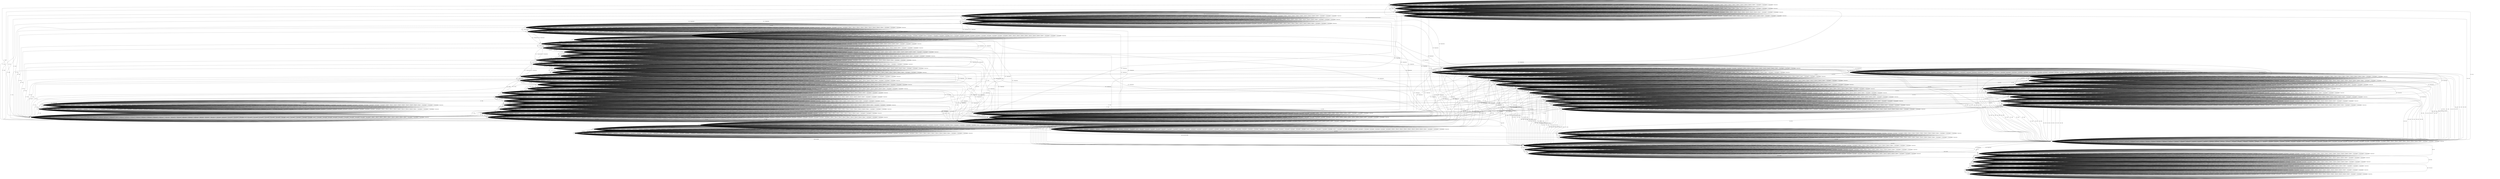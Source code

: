 digraph g {
__start0 [label="" shape="none"];

	s0 [shape="circle" label="0"];
	s1 [shape="circle" label="1"];
	s2 [shape="circle" label="2"];
	s3 [shape="circle" label="3"];
	s4 [shape="circle" label="4"];
	s5 [shape="circle" label="5"];
	s6 [shape="circle" label="6"];
	s7 [shape="circle" label="7"];
	s8 [shape="circle" label="8"];
	s9 [shape="circle" label="9"];
	s10 [shape="circle" label="10"];
	s11 [shape="circle" label="11"];
	s12 [shape="circle" label="12"];
	s13 [shape="circle" label="13"];
	s14 [shape="circle" label="14"];
	s15 [shape="circle" label="15"];
	s16 [shape="circle" label="16"];
	s17 [shape="circle" label="17"];
	s18 [shape="circle" label="18"];
	s19 [shape="circle" label="19"];
	s20 [shape="circle" label="20"];
	s21 [shape="circle" label="21"];
	s22 [shape="circle" label="22"];
	s23 [shape="circle" label="23"];
	s24 [shape="circle" label="24"];
	s25 [shape="circle" label="25"];
	s26 [shape="circle" label="26"];
	s27 [shape="circle" label="27"];
	s28 [shape="circle" label="28"];
	s29 [shape="circle" label="29"];
	s30 [shape="circle" label="30"];
	s31 [shape="circle" label="31"];
	s32 [shape="circle" label="32"];
	s33 [shape="circle" label="33"];
	s34 [shape="circle" label="34"];
	s35 [shape="circle" label="35"];
	s36 [shape="circle" label="36"];
	s37 [shape="circle" label="37"];
	s38 [shape="circle" label="38"];
	s39 [shape="circle" label="39"];
	s40 [shape="circle" label="40"];
	s41 [shape="circle" label="41"];
	s42 [shape="circle" label="42"];
	s43 [shape="circle" label="43"];
	s44 [shape="circle" label="44"];
	s45 [shape="circle" label="45"];
	s46 [shape="circle" label="46"];
	s47 [shape="circle" label="47"];
	s48 [shape="circle" label="48"];
	s49 [shape="circle" label="49"];
	s50 [shape="circle" label="50"];
	s51 [shape="circle" label="51"];
	s52 [shape="circle" label="52"];
	s53 [shape="circle" label="53"];
	s54 [shape="circle" label="54"];
	s55 [shape="circle" label="55"];
	s56 [shape="circle" label="56"];
	s57 [shape="circle" label="57"];
	s58 [shape="circle" label="58"];
	s59 [shape="circle" label="59"];
	s60 [shape="circle" label="60"];
	s61 [shape="circle" label="61"];
	s62 [shape="circle" label="62"];
	s63 [shape="circle" label="63"];
	s64 [shape="circle" label="64"];
	s65 [shape="circle" label="65"];
	s66 [shape="circle" label="66"];
	s67 [shape="circle" label="67"];
	s68 [shape="circle" label="68"];
	s69 [shape="circle" label="69"];
	s70 [shape="circle" label="70"];
	s71 [shape="circle" label="71"];
	s0 -> s0 [label="I21.1 / Oquiescence"];
	s0 -> s0 [label="I21.0 / Oquiescence"];
	s0 -> s0 [label="I53.4 / O40.4"];
	s0 -> s1 [label="I52.5 / O39.5"];
	s0 -> s0 [label="I6.0 / O3.14"];
	s0 -> s0 [label="I25.0.0 / Oquiescence"];
	s0 -> s5 [label="I10 / O5.14"];
	s0 -> s0 [label="I11 / Oquiescence"];
	s0 -> s0 [label="I37.2 / Oquiescence"];
	s0 -> s2 [label="I13.1 / Oquiescence"];
	s0 -> s0 [label="I14 / Oquiescence"];
	s0 -> s0 [label="I13.0 / Oquiescence"];
	s0 -> s0 [label="I24.0 / Oquiescence"];
	s0 -> s0 [label="I39 / Oquiescence"];
	s0 -> s3 [label="I17 / O32"];
	s0 -> s0 [label="I18 / Oquiescence"];
	s0 -> s0 [label="I37.0 / Oquiescence"];
	s0 -> s0 [label="I53.0 / O40.0"];
	s0 -> s0 [label="I9.2 / Oquiescence"];
	s0 -> s0 [label="I19 / Oquiescence"];
	s0 -> s0 [label="I46 / Oquiescence"];
	s0 -> s0 [label="I9.4 / Oquiescence"];
	s0 -> s0 [label="I20 / Oquiescence"];
	s0 -> s0 [label="I37.3 / Oquiescence"];
	s0 -> s0 [label="I31.0 / Oquiescence"];
	s0 -> s0 [label="I26.0 / Oquiescence"];
	s0 -> s0 [label="I27.0 / Oquiescence"];
	s0 -> s0 [label="I9.1 / Oquiescence"];
	s0 -> s0 [label="I30.0 / Oquiescence"];
	s0 -> s0 [label="I45 / Oquiescence"];
	s0 -> s0 [label="I28.0 / Oquiescence"];
	s0 -> s0 [label="I36.0 / Oquiescence"];
	s0 -> s0 [label="I43 / Oquiescence"];
	s0 -> s0 [label="I51 / Oquiescence"];
	s0 -> s0 [label="I9.3 / Oquiescence"];
	s0 -> s0 [label="I29.0 / Oquiescence"];
	s0 -> s0 [label="I44 / Oquiescence"];
	s0 -> s0 [label="I32.0 / Oquiescence"];
	s0 -> s0 [label="I33.0 / Oquiescence"];
	s0 -> s0 [label="I3.0 / Oquiescence"];
	s0 -> s0 [label="I15 / O7"];
	s0 -> s0 [label="I16 / Oquiescence"];
	s0 -> s0 [label="I34.0 / Oquiescence"];
	s0 -> s0 [label="I49 / Oquiescence"];
	s0 -> s0 [label="I35.0 / Oquiescence"];
	s0 -> s0 [label="I50 / Oquiescence"];
	s0 -> s0 [label="I3.1 / Oquiescence"];
	s0 -> s0 [label="I9.5 / Oquiescence"];
	s0 -> s0 [label="I7 / O5.14"];
	s0 -> s0 [label="I23.0 / Oquiescence"];
	s0 -> s0 [label="I13.2 / Oquiescence"];
	s0 -> s0 [label="I13.3 / Oquiescence"];
	s0 -> s0 [label="I3.5 / Oquiescence"];
	s0 -> s0 [label="I1 / O2.14"];
	s0 -> s0 [label="I2.5.5 / Oquiescence"];
	s0 -> s0 [label="I0.0 / Oquiescence"];
	s0 -> s0 [label="I4 / Oquiescence"];
	s0 -> s0 [label="I5 / Oquiescence"];
	s0 -> s0 [label="I38 / Oquiescence"];
	s0 -> s0 [label="I40.0 / Oquiescence"];
	s0 -> s0 [label="I42 / Oquiescence"];
	s0 -> s0 [label="I41 / Oquiescence"];
	s0 -> s0 [label="I48 / Oquiescence"];
	s0 -> s0 [label="I47 / Oquiescence"];
	s0 -> s0 [label="I52.0 / O39.0"];
	s0 -> s0 [label="I52.1 / O39.1"];
	s0 -> s0 [label="I52.2 / O39.2"];
	s0 -> s0 [label="I52.3 / O39.3"];
	s0 -> s0 [label="I52.4 / O39.4"];
	s0 -> s0 [label="I53.1 / O40.1"];
	s0 -> s0 [label="I53.2 / O40.2"];
	s0 -> s0 [label="I53.3 / O40.3"];
	s0 -> s0 [label="I53.5 / O40.5"];
	s0 -> s0 [label="I37.1 / Oquiescence"];
	s0 -> s0 [label="I37.4 / Oquiescence"];
	s0 -> s0 [label="I37.5 / Oquiescence"];
	s0 -> s0 [label="I12 / Oquiescence"];
	s1 -> s1 [label="I21.1 / Oquiescence"];
	s1 -> s1 [label="I21.0 / Oquiescence"];
	s1 -> s4 [label="I53.4 / O16-O12-O12-O12-O12-O12-O12-O12-O12"];
	s1 -> s1 [label="I52.5 / O39.5"];
	s1 -> s1 [label="I6.0 / O3.14"];
	s1 -> s1 [label="I25.0.0 / Oquiescence"];
	s1 -> s6 [label="I10 / O5.14"];
	s1 -> s1 [label="I11 / Oquiescence"];
	s1 -> s1 [label="I37.2 / Oquiescence"];
	s1 -> s2 [label="I13.1 / Oquiescence"];
	s1 -> s1 [label="I14 / Oquiescence"];
	s1 -> s1 [label="I13.0 / Oquiescence"];
	s1 -> s1 [label="I24.0 / Oquiescence"];
	s1 -> s1 [label="I39 / Oquiescence"];
	s1 -> s3 [label="I17 / O32"];
	s1 -> s1 [label="I18 / Oquiescence"];
	s1 -> s1 [label="I37.0 / Oquiescence"];
	s1 -> s1 [label="I53.0 / O40.0"];
	s1 -> s1 [label="I9.2 / Oquiescence"];
	s1 -> s1 [label="I19 / Oquiescence"];
	s1 -> s1 [label="I46 / Oquiescence"];
	s1 -> s1 [label="I9.4 / Oquiescence"];
	s1 -> s1 [label="I20 / Oquiescence"];
	s1 -> s1 [label="I37.3 / Oquiescence"];
	s1 -> s1 [label="I31.0 / Oquiescence"];
	s1 -> s1 [label="I26.0 / Oquiescence"];
	s1 -> s1 [label="I27.0 / Oquiescence"];
	s1 -> s1 [label="I9.1 / Oquiescence"];
	s1 -> s1 [label="I30.0 / Oquiescence"];
	s1 -> s1 [label="I45 / Oquiescence"];
	s1 -> s1 [label="I28.0 / Oquiescence"];
	s1 -> s1 [label="I36.0 / Oquiescence"];
	s1 -> s1 [label="I43 / Oquiescence"];
	s1 -> s1 [label="I51 / Oquiescence"];
	s1 -> s1 [label="I9.3 / Oquiescence"];
	s1 -> s1 [label="I29.0 / Oquiescence"];
	s1 -> s1 [label="I44 / Oquiescence"];
	s1 -> s1 [label="I32.0 / Oquiescence"];
	s1 -> s1 [label="I33.0 / Oquiescence"];
	s1 -> s1 [label="I3.0 / Oquiescence"];
	s1 -> s1 [label="I15 / O7"];
	s1 -> s1 [label="I16 / Oquiescence"];
	s1 -> s1 [label="I34.0 / Oquiescence"];
	s1 -> s1 [label="I49 / Oquiescence"];
	s1 -> s1 [label="I35.0 / Oquiescence"];
	s1 -> s1 [label="I50 / Oquiescence"];
	s1 -> s1 [label="I3.1 / Oquiescence"];
	s1 -> s1 [label="I9.5 / Oquiescence"];
	s1 -> s1 [label="I7 / O5.14"];
	s1 -> s1 [label="I23.0 / Oquiescence"];
	s1 -> s1 [label="I13.2 / Oquiescence"];
	s1 -> s1 [label="I13.3 / Oquiescence"];
	s1 -> s1 [label="I3.5 / Oquiescence"];
	s1 -> s1 [label="I1 / O2.14"];
	s1 -> s1 [label="I2.5.5 / Oquiescence"];
	s1 -> s1 [label="I0.0 / Oquiescence"];
	s1 -> s1 [label="I4 / Oquiescence"];
	s1 -> s1 [label="I5 / Oquiescence"];
	s1 -> s1 [label="I38 / Oquiescence"];
	s1 -> s1 [label="I40.0 / Oquiescence"];
	s1 -> s1 [label="I42 / Oquiescence"];
	s1 -> s1 [label="I41 / Oquiescence"];
	s1 -> s1 [label="I48 / Oquiescence"];
	s1 -> s1 [label="I47 / Oquiescence"];
	s1 -> s1 [label="I52.0 / O39.0"];
	s1 -> s1 [label="I52.1 / O39.1"];
	s1 -> s1 [label="I52.2 / O39.2"];
	s1 -> s1 [label="I52.3 / O39.3"];
	s1 -> s1 [label="I52.4 / O39.4"];
	s1 -> s1 [label="I53.1 / O40.1"];
	s1 -> s1 [label="I53.2 / O40.2"];
	s1 -> s1 [label="I53.3 / O40.3"];
	s1 -> s1 [label="I53.5 / O40.5"];
	s1 -> s1 [label="I37.1 / Oquiescence"];
	s1 -> s1 [label="I37.4 / Oquiescence"];
	s1 -> s1 [label="I37.5 / Oquiescence"];
	s1 -> s1 [label="I12 / Oquiescence"];
	s2 -> s2 [label="I21.1 / Oquiescence"];
	s2 -> s2 [label="I21.0 / Oquiescence"];
	s2 -> s2 [label="I53.4 / O40.4"];
	s2 -> s2 [label="I52.5 / O39.5"];
	s2 -> s2 [label="I6.0 / O3.14"];
	s2 -> s2 [label="I25.0.0 / Oquiescence"];
	s2 -> s7 [label="I10 / O5.14"];
	s2 -> s2 [label="I11 / Oquiescence"];
	s2 -> s2 [label="I37.2 / Oquiescence"];
	s2 -> s2 [label="I13.1 / Oquiescence"];
	s2 -> s2 [label="I14 / Oquiescence"];
	s2 -> s2 [label="I13.0 / Oquiescence"];
	s2 -> s2 [label="I24.0 / Oquiescence"];
	s2 -> s2 [label="I39 / Oquiescence"];
	s2 -> s3 [label="I17 / O32"];
	s2 -> s2 [label="I18 / Oquiescence"];
	s2 -> s2 [label="I37.0 / Oquiescence"];
	s2 -> s2 [label="I53.0 / O40.0"];
	s2 -> s2 [label="I9.2 / Oquiescence"];
	s2 -> s2 [label="I19 / Oquiescence"];
	s2 -> s2 [label="I46 / Oquiescence"];
	s2 -> s2 [label="I9.4 / Oquiescence"];
	s2 -> s2 [label="I20 / Oquiescence"];
	s2 -> s2 [label="I37.3 / Oquiescence"];
	s2 -> s2 [label="I31.0 / Oquiescence"];
	s2 -> s2 [label="I26.0 / Oquiescence"];
	s2 -> s2 [label="I27.0 / Oquiescence"];
	s2 -> s2 [label="I9.1 / Oquiescence"];
	s2 -> s2 [label="I30.0 / Oquiescence"];
	s2 -> s2 [label="I45 / Oquiescence"];
	s2 -> s2 [label="I28.0 / Oquiescence"];
	s2 -> s2 [label="I36.0 / Oquiescence"];
	s2 -> s2 [label="I43 / Oquiescence"];
	s2 -> s2 [label="I51 / Oquiescence"];
	s2 -> s2 [label="I9.3 / Oquiescence"];
	s2 -> s2 [label="I29.0 / Oquiescence"];
	s2 -> s2 [label="I44 / Oquiescence"];
	s2 -> s2 [label="I32.0 / Oquiescence"];
	s2 -> s2 [label="I33.0 / Oquiescence"];
	s2 -> s2 [label="I3.0 / Oquiescence"];
	s2 -> s2 [label="I15 / O7"];
	s2 -> s2 [label="I16 / Oquiescence"];
	s2 -> s2 [label="I34.0 / Oquiescence"];
	s2 -> s2 [label="I49 / Oquiescence"];
	s2 -> s2 [label="I35.0 / Oquiescence"];
	s2 -> s2 [label="I50 / Oquiescence"];
	s2 -> s2 [label="I3.1 / Oquiescence"];
	s2 -> s2 [label="I9.5 / Oquiescence"];
	s2 -> s2 [label="I7 / O5.14"];
	s2 -> s2 [label="I23.0 / Oquiescence"];
	s2 -> s2 [label="I13.2 / Oquiescence"];
	s2 -> s2 [label="I13.3 / Oquiescence"];
	s2 -> s2 [label="I3.5 / Oquiescence"];
	s2 -> s2 [label="I1 / Oquiescence"];
	s2 -> s2 [label="I2.5.5 / Oquiescence"];
	s2 -> s2 [label="I0.0 / Oquiescence"];
	s2 -> s2 [label="I4 / Oquiescence"];
	s2 -> s2 [label="I5 / Oquiescence"];
	s2 -> s2 [label="I38 / Oquiescence"];
	s2 -> s2 [label="I40.0 / Oquiescence"];
	s2 -> s2 [label="I42 / Oquiescence"];
	s2 -> s2 [label="I41 / Oquiescence"];
	s2 -> s2 [label="I48 / Oquiescence"];
	s2 -> s2 [label="I47 / Oquiescence"];
	s2 -> s2 [label="I52.0 / O39.0"];
	s2 -> s2 [label="I52.1 / O39.1"];
	s2 -> s2 [label="I52.2 / O39.2"];
	s2 -> s2 [label="I52.3 / O39.3"];
	s2 -> s2 [label="I52.4 / O39.4"];
	s2 -> s2 [label="I53.1 / O40.1"];
	s2 -> s2 [label="I53.2 / O40.2"];
	s2 -> s2 [label="I53.3 / O40.3"];
	s2 -> s2 [label="I53.5 / O40.5"];
	s2 -> s2 [label="I37.1 / Oquiescence"];
	s2 -> s2 [label="I37.4 / Oquiescence"];
	s2 -> s2 [label="I37.5 / Oquiescence"];
	s2 -> s2 [label="I12 / Oquiescence"];
	s3 -> s3 [label="I21.1 / Oquiescence"];
	s3 -> s3 [label="I21.0 / Oquiescence"];
	s3 -> s3 [label="I53.4 / O40.4"];
	s3 -> s3 [label="I52.5 / O39.5"];
	s3 -> s3 [label="I6.0 / O3.14"];
	s3 -> s3 [label="I25.0.0 / Oquiescence"];
	s3 -> s8 [label="I10 / O5.18"];
	s3 -> s3 [label="I11 / Oquiescence"];
	s3 -> s3 [label="I37.2 / Oquiescence"];
	s3 -> s3 [label="I13.1 / Oquiescence"];
	s3 -> s3 [label="I14 / Oquiescence"];
	s3 -> s3 [label="I13.0 / Oquiescence"];
	s3 -> s3 [label="I24.0 / Oquiescence"];
	s3 -> s44 [label="I39 / O32"];
	s3 -> s3 [label="I17 / Oquiescence"];
	s3 -> s3 [label="I18 / Oquiescence"];
	s3 -> s3 [label="I37.0 / Oquiescence"];
	s3 -> s3 [label="I53.0 / O40.0"];
	s3 -> s3 [label="I9.2 / Oquiescence"];
	s3 -> s3 [label="I19 / Oquiescence"];
	s3 -> s3 [label="I46 / Oquiescence"];
	s3 -> s3 [label="I9.4 / Oquiescence"];
	s3 -> s3 [label="I20 / Oquiescence"];
	s3 -> s3 [label="I37.3 / Oquiescence"];
	s3 -> s3 [label="I31.0 / Oquiescence"];
	s3 -> s3 [label="I26.0 / Oquiescence"];
	s3 -> s3 [label="I27.0 / Oquiescence"];
	s3 -> s3 [label="I9.1 / Oquiescence"];
	s3 -> s3 [label="I30.0 / Oquiescence"];
	s3 -> s3 [label="I45 / Oquiescence"];
	s3 -> s3 [label="I28.0 / Oquiescence"];
	s3 -> s3 [label="I36.0 / Oquiescence"];
	s3 -> s3 [label="I43 / Oquiescence"];
	s3 -> s3 [label="I51 / Oquiescence"];
	s3 -> s3 [label="I9.3 / Oquiescence"];
	s3 -> s3 [label="I29.0 / Oquiescence"];
	s3 -> s3 [label="I44 / Oquiescence"];
	s3 -> s3 [label="I32.0 / Oquiescence"];
	s3 -> s3 [label="I33.0 / Oquiescence"];
	s3 -> s3 [label="I3.0 / Oquiescence"];
	s3 -> s3 [label="I15 / O7"];
	s3 -> s3 [label="I16 / Oquiescence"];
	s3 -> s3 [label="I34.0 / Oquiescence"];
	s3 -> s3 [label="I49 / Oquiescence"];
	s3 -> s3 [label="I35.0 / Oquiescence"];
	s3 -> s3 [label="I50 / Oquiescence"];
	s3 -> s3 [label="I3.1 / Oquiescence"];
	s3 -> s3 [label="I9.5 / Oquiescence"];
	s3 -> s3 [label="I7 / O5.18"];
	s3 -> s3 [label="I23.0 / Oquiescence"];
	s3 -> s3 [label="I13.2 / Oquiescence"];
	s3 -> s3 [label="I13.3 / Oquiescence"];
	s3 -> s3 [label="I3.5 / Oquiescence"];
	s3 -> s3 [label="I1 / O2.18"];
	s3 -> s3 [label="I2.5.5 / Oquiescence"];
	s3 -> s3 [label="I0.0 / Oquiescence"];
	s3 -> s3 [label="I4 / Oquiescence"];
	s3 -> s3 [label="I5 / Oquiescence"];
	s3 -> s3 [label="I38 / Oquiescence"];
	s3 -> s3 [label="I40.0 / Oquiescence"];
	s3 -> s3 [label="I42 / Oquiescence"];
	s3 -> s3 [label="I41 / Oquiescence"];
	s3 -> s3 [label="I48 / Oquiescence"];
	s3 -> s3 [label="I47 / Oquiescence"];
	s3 -> s3 [label="I52.0 / O39.0"];
	s3 -> s3 [label="I52.1 / O39.1"];
	s3 -> s3 [label="I52.2 / O39.2"];
	s3 -> s3 [label="I52.3 / O39.3"];
	s3 -> s3 [label="I52.4 / O39.4"];
	s3 -> s3 [label="I53.1 / O40.1"];
	s3 -> s3 [label="I53.2 / O40.2"];
	s3 -> s3 [label="I53.3 / O40.3"];
	s3 -> s3 [label="I53.5 / O40.5"];
	s3 -> s3 [label="I37.1 / Oquiescence"];
	s3 -> s3 [label="I37.4 / Oquiescence"];
	s3 -> s3 [label="I37.5 / Oquiescence"];
	s3 -> s3 [label="I12 / Oquiescence"];
	s4 -> s12 [label="I21.1 / Oquiescence"];
	s4 -> s12 [label="I21.0 / Oquiescence"];
	s4 -> s4 [label="I53.4 / O40.4"];
	s4 -> s4 [label="I52.5 / O39.5"];
	s4 -> s4 [label="I6.0 / O3.14"];
	s4 -> s4 [label="I25.0.0 / Oquiescence"];
	s4 -> s9 [label="I10 / O5.14"];
	s4 -> s4 [label="I11 / Oquiescence"];
	s4 -> s4 [label="I37.2 / Oquiescence"];
	s4 -> s2 [label="I13.1 / Oquiescence"];
	s4 -> s4 [label="I14 / Oquiescence"];
	s4 -> s4 [label="I13.0 / Oquiescence"];
	s4 -> s4 [label="I24.0 / Oquiescence"];
	s4 -> s4 [label="I39 / Oquiescence"];
	s4 -> s3 [label="I17 / O32"];
	s4 -> s4 [label="I18 / Oquiescence"];
	s4 -> s4 [label="I37.0 / Oquiescence"];
	s4 -> s4 [label="I53.0 / O40.0"];
	s4 -> s4 [label="I9.2 / Oquiescence"];
	s4 -> s4 [label="I19 / Oquiescence"];
	s4 -> s4 [label="I46 / Oquiescence"];
	s4 -> s4 [label="I9.4 / Oquiescence"];
	s4 -> s4 [label="I20 / Oquiescence"];
	s4 -> s4 [label="I37.3 / Oquiescence"];
	s4 -> s4 [label="I31.0 / Oquiescence"];
	s4 -> s4 [label="I26.0 / Oquiescence"];
	s4 -> s4 [label="I27.0 / Oquiescence"];
	s4 -> s4 [label="I9.1 / Oquiescence"];
	s4 -> s4 [label="I30.0 / Oquiescence"];
	s4 -> s4 [label="I45 / Oquiescence"];
	s4 -> s4 [label="I28.0 / Oquiescence"];
	s4 -> s4 [label="I36.0 / Oquiescence"];
	s4 -> s4 [label="I43 / Oquiescence"];
	s4 -> s4 [label="I51 / Oquiescence"];
	s4 -> s4 [label="I9.3 / Oquiescence"];
	s4 -> s4 [label="I29.0 / Oquiescence"];
	s4 -> s4 [label="I44 / Oquiescence"];
	s4 -> s4 [label="I32.0 / Oquiescence"];
	s4 -> s4 [label="I33.0 / Oquiescence"];
	s4 -> s4 [label="I3.0 / Oquiescence"];
	s4 -> s4 [label="I15 / O7"];
	s4 -> s4 [label="I16 / Oquiescence"];
	s4 -> s4 [label="I34.0 / Oquiescence"];
	s4 -> s4 [label="I49 / Oquiescence"];
	s4 -> s4 [label="I35.0 / Oquiescence"];
	s4 -> s4 [label="I50 / Oquiescence"];
	s4 -> s4 [label="I3.1 / Oquiescence"];
	s4 -> s4 [label="I9.5 / Oquiescence"];
	s4 -> s4 [label="I7 / O5.14"];
	s4 -> s4 [label="I23.0 / Oquiescence"];
	s4 -> s4 [label="I13.2 / Oquiescence"];
	s4 -> s4 [label="I13.3 / Oquiescence"];
	s4 -> s4 [label="I3.5 / Oquiescence"];
	s4 -> s4 [label="I1 / O2.14"];
	s4 -> s4 [label="I2.5.5 / Oquiescence"];
	s4 -> s4 [label="I0.0 / Oquiescence"];
	s4 -> s4 [label="I4 / Oquiescence"];
	s4 -> s4 [label="I5 / Oquiescence"];
	s4 -> s4 [label="I38 / Oquiescence"];
	s4 -> s4 [label="I40.0 / Oquiescence"];
	s4 -> s4 [label="I42 / Oquiescence"];
	s4 -> s4 [label="I41 / Oquiescence"];
	s4 -> s4 [label="I48 / Oquiescence"];
	s4 -> s4 [label="I47 / Oquiescence"];
	s4 -> s4 [label="I52.0 / O39.0"];
	s4 -> s4 [label="I52.1 / O39.1"];
	s4 -> s4 [label="I52.2 / O39.2"];
	s4 -> s4 [label="I52.3 / O39.3"];
	s4 -> s4 [label="I52.4 / O39.4"];
	s4 -> s4 [label="I53.1 / O40.1"];
	s4 -> s4 [label="I53.2 / O40.2"];
	s4 -> s4 [label="I53.3 / O40.3"];
	s4 -> s4 [label="I53.5 / O40.5"];
	s4 -> s4 [label="I37.1 / Oquiescence"];
	s4 -> s4 [label="I37.4 / Oquiescence"];
	s4 -> s4 [label="I37.5 / Oquiescence"];
	s4 -> s4 [label="I12 / Oquiescence"];
	s5 -> s5 [label="I21.1 / Oquiescence"];
	s5 -> s5 [label="I21.0 / Oquiescence"];
	s5 -> s5 [label="I53.4 / O40.4"];
	s5 -> s1 [label="I52.5 / O39.5"];
	s5 -> s5 [label="I6.0 / O3.14"];
	s5 -> s5 [label="I25.0.0 / Oquiescence"];
	s5 -> s5 [label="I10 / Oquiescence"];
	s5 -> s0 [label="I11 / O4"];
	s5 -> s5 [label="I37.2 / Oquiescence"];
	s5 -> s7 [label="I13.1 / Oquiescence"];
	s5 -> s5 [label="I14 / Oquiescence"];
	s5 -> s5 [label="I13.0 / Oquiescence"];
	s5 -> s5 [label="I24.0 / Oquiescence"];
	s5 -> s5 [label="I39 / Oquiescence"];
	s5 -> s8 [label="I17 / O32"];
	s5 -> s5 [label="I18 / Oquiescence"];
	s5 -> s5 [label="I37.0 / Oquiescence"];
	s5 -> s5 [label="I53.0 / O40.0"];
	s5 -> s5 [label="I9.2 / Oquiescence"];
	s5 -> s5 [label="I19 / Oquiescence"];
	s5 -> s5 [label="I46 / Oquiescence"];
	s5 -> s10 [label="I9.4 / O36"];
	s5 -> s5 [label="I20 / Oquiescence"];
	s5 -> s5 [label="I37.3 / Oquiescence"];
	s5 -> s5 [label="I31.0 / Oquiescence"];
	s5 -> s5 [label="I26.0 / Oquiescence"];
	s5 -> s5 [label="I27.0 / Oquiescence"];
	s5 -> s5 [label="I9.1 / Oquiescence"];
	s5 -> s5 [label="I30.0 / Oquiescence"];
	s5 -> s5 [label="I45 / Oquiescence"];
	s5 -> s5 [label="I28.0 / Oquiescence"];
	s5 -> s5 [label="I36.0 / Oquiescence"];
	s5 -> s5 [label="I43 / Oquiescence"];
	s5 -> s5 [label="I51 / Oquiescence"];
	s5 -> s5 [label="I9.3 / Oquiescence"];
	s5 -> s5 [label="I29.0 / Oquiescence"];
	s5 -> s5 [label="I44 / Oquiescence"];
	s5 -> s5 [label="I32.0 / Oquiescence"];
	s5 -> s5 [label="I33.0 / Oquiescence"];
	s5 -> s5 [label="I3.0 / Oquiescence"];
	s5 -> s5 [label="I15 / O7"];
	s5 -> s5 [label="I16 / Oquiescence"];
	s5 -> s5 [label="I34.0 / Oquiescence"];
	s5 -> s5 [label="I49 / Oquiescence"];
	s5 -> s5 [label="I35.0 / Oquiescence"];
	s5 -> s5 [label="I50 / Oquiescence"];
	s5 -> s5 [label="I3.1 / Oquiescence"];
	s5 -> s5 [label="I9.5 / Oquiescence"];
	s5 -> s5 [label="I7 / O5.14"];
	s5 -> s5 [label="I23.0 / Oquiescence"];
	s5 -> s5 [label="I13.2 / Oquiescence"];
	s5 -> s5 [label="I13.3 / Oquiescence"];
	s5 -> s5 [label="I3.5 / Oquiescence"];
	s5 -> s5 [label="I1 / O2.14"];
	s5 -> s5 [label="I2.5.5 / Oquiescence"];
	s5 -> s5 [label="I0.0 / Oquiescence"];
	s5 -> s5 [label="I4 / Oquiescence"];
	s5 -> s5 [label="I5 / Oquiescence"];
	s5 -> s5 [label="I38 / Oquiescence"];
	s5 -> s5 [label="I40.0 / Oquiescence"];
	s5 -> s5 [label="I42 / Oquiescence"];
	s5 -> s5 [label="I41 / Oquiescence"];
	s5 -> s5 [label="I48 / Oquiescence"];
	s5 -> s5 [label="I47 / Oquiescence"];
	s5 -> s5 [label="I52.0 / O39.0"];
	s5 -> s5 [label="I52.1 / O39.1"];
	s5 -> s5 [label="I52.2 / O39.2"];
	s5 -> s5 [label="I52.3 / O39.3"];
	s5 -> s5 [label="I52.4 / O39.4"];
	s5 -> s5 [label="I53.1 / O40.1"];
	s5 -> s5 [label="I53.2 / O40.2"];
	s5 -> s5 [label="I53.3 / O40.3"];
	s5 -> s5 [label="I53.5 / O40.5"];
	s5 -> s5 [label="I37.1 / Oquiescence"];
	s5 -> s5 [label="I37.4 / Oquiescence"];
	s5 -> s5 [label="I37.5 / Oquiescence"];
	s5 -> s5 [label="I12 / Oquiescence"];
	s6 -> s6 [label="I21.1 / Oquiescence"];
	s6 -> s6 [label="I21.0 / Oquiescence"];
	s6 -> s9 [label="I53.4 / O16-O12-O12-O12-O12-O12-O12-O12-O12"];
	s6 -> s6 [label="I52.5 / O39.5"];
	s6 -> s6 [label="I6.0 / O3.14"];
	s6 -> s6 [label="I25.0.0 / Oquiescence"];
	s6 -> s6 [label="I10 / Oquiescence"];
	s6 -> s1 [label="I11 / O4"];
	s6 -> s6 [label="I37.2 / Oquiescence"];
	s6 -> s7 [label="I13.1 / Oquiescence"];
	s6 -> s6 [label="I14 / Oquiescence"];
	s6 -> s6 [label="I13.0 / Oquiescence"];
	s6 -> s6 [label="I24.0 / Oquiescence"];
	s6 -> s6 [label="I39 / Oquiescence"];
	s6 -> s8 [label="I17 / O32"];
	s6 -> s6 [label="I18 / Oquiescence"];
	s6 -> s6 [label="I37.0 / Oquiescence"];
	s6 -> s6 [label="I53.0 / O40.0"];
	s6 -> s6 [label="I9.2 / Oquiescence"];
	s6 -> s6 [label="I19 / Oquiescence"];
	s6 -> s6 [label="I46 / Oquiescence"];
	s6 -> s10 [label="I9.4 / O36"];
	s6 -> s6 [label="I20 / Oquiescence"];
	s6 -> s6 [label="I37.3 / Oquiescence"];
	s6 -> s6 [label="I31.0 / Oquiescence"];
	s6 -> s6 [label="I26.0 / Oquiescence"];
	s6 -> s6 [label="I27.0 / Oquiescence"];
	s6 -> s6 [label="I9.1 / Oquiescence"];
	s6 -> s6 [label="I30.0 / Oquiescence"];
	s6 -> s6 [label="I45 / Oquiescence"];
	s6 -> s6 [label="I28.0 / Oquiescence"];
	s6 -> s6 [label="I36.0 / Oquiescence"];
	s6 -> s6 [label="I43 / Oquiescence"];
	s6 -> s6 [label="I51 / Oquiescence"];
	s6 -> s6 [label="I9.3 / Oquiescence"];
	s6 -> s6 [label="I29.0 / Oquiescence"];
	s6 -> s6 [label="I44 / Oquiescence"];
	s6 -> s6 [label="I32.0 / Oquiescence"];
	s6 -> s6 [label="I33.0 / Oquiescence"];
	s6 -> s6 [label="I3.0 / Oquiescence"];
	s6 -> s6 [label="I15 / O7"];
	s6 -> s6 [label="I16 / Oquiescence"];
	s6 -> s6 [label="I34.0 / Oquiescence"];
	s6 -> s6 [label="I49 / Oquiescence"];
	s6 -> s6 [label="I35.0 / Oquiescence"];
	s6 -> s6 [label="I50 / Oquiescence"];
	s6 -> s6 [label="I3.1 / Oquiescence"];
	s6 -> s6 [label="I9.5 / Oquiescence"];
	s6 -> s6 [label="I7 / O5.14"];
	s6 -> s6 [label="I23.0 / Oquiescence"];
	s6 -> s6 [label="I13.2 / Oquiescence"];
	s6 -> s6 [label="I13.3 / Oquiescence"];
	s6 -> s6 [label="I3.5 / Oquiescence"];
	s6 -> s6 [label="I1 / O2.14"];
	s6 -> s6 [label="I2.5.5 / Oquiescence"];
	s6 -> s6 [label="I0.0 / Oquiescence"];
	s6 -> s6 [label="I4 / Oquiescence"];
	s6 -> s6 [label="I5 / Oquiescence"];
	s6 -> s6 [label="I38 / Oquiescence"];
	s6 -> s6 [label="I40.0 / Oquiescence"];
	s6 -> s6 [label="I42 / Oquiescence"];
	s6 -> s6 [label="I41 / Oquiescence"];
	s6 -> s6 [label="I48 / Oquiescence"];
	s6 -> s6 [label="I47 / Oquiescence"];
	s6 -> s6 [label="I52.0 / O39.0"];
	s6 -> s6 [label="I52.1 / O39.1"];
	s6 -> s6 [label="I52.2 / O39.2"];
	s6 -> s6 [label="I52.3 / O39.3"];
	s6 -> s6 [label="I52.4 / O39.4"];
	s6 -> s6 [label="I53.1 / O40.1"];
	s6 -> s6 [label="I53.2 / O40.2"];
	s6 -> s6 [label="I53.3 / O40.3"];
	s6 -> s6 [label="I53.5 / O40.5"];
	s6 -> s6 [label="I37.1 / Oquiescence"];
	s6 -> s6 [label="I37.4 / Oquiescence"];
	s6 -> s6 [label="I37.5 / Oquiescence"];
	s6 -> s6 [label="I12 / Oquiescence"];
	s7 -> s7 [label="I21.1 / Oquiescence"];
	s7 -> s7 [label="I21.0 / Oquiescence"];
	s7 -> s7 [label="I53.4 / O40.4"];
	s7 -> s7 [label="I52.5 / O39.5"];
	s7 -> s7 [label="I6.0 / O3.14"];
	s7 -> s7 [label="I25.0.0 / Oquiescence"];
	s7 -> s7 [label="I10 / Oquiescence"];
	s7 -> s2 [label="I11 / O4"];
	s7 -> s7 [label="I37.2 / Oquiescence"];
	s7 -> s7 [label="I13.1 / Oquiescence"];
	s7 -> s7 [label="I14 / Oquiescence"];
	s7 -> s7 [label="I13.0 / Oquiescence"];
	s7 -> s7 [label="I24.0 / Oquiescence"];
	s7 -> s7 [label="I39 / Oquiescence"];
	s7 -> s8 [label="I17 / O32"];
	s7 -> s7 [label="I18 / Oquiescence"];
	s7 -> s7 [label="I37.0 / Oquiescence"];
	s7 -> s7 [label="I53.0 / O40.0"];
	s7 -> s7 [label="I9.2 / Oquiescence"];
	s7 -> s7 [label="I19 / Oquiescence"];
	s7 -> s7 [label="I46 / Oquiescence"];
	s7 -> s7 [label="I9.4 / Oquiescence"];
	s7 -> s7 [label="I20 / Oquiescence"];
	s7 -> s7 [label="I37.3 / Oquiescence"];
	s7 -> s7 [label="I31.0 / Oquiescence"];
	s7 -> s7 [label="I26.0 / Oquiescence"];
	s7 -> s7 [label="I27.0 / Oquiescence"];
	s7 -> s7 [label="I9.1 / Oquiescence"];
	s7 -> s7 [label="I30.0 / Oquiescence"];
	s7 -> s7 [label="I45 / Oquiescence"];
	s7 -> s7 [label="I28.0 / Oquiescence"];
	s7 -> s7 [label="I36.0 / Oquiescence"];
	s7 -> s7 [label="I43 / Oquiescence"];
	s7 -> s7 [label="I51 / Oquiescence"];
	s7 -> s7 [label="I9.3 / Oquiescence"];
	s7 -> s7 [label="I29.0 / Oquiescence"];
	s7 -> s7 [label="I44 / Oquiescence"];
	s7 -> s7 [label="I32.0 / Oquiescence"];
	s7 -> s7 [label="I33.0 / Oquiescence"];
	s7 -> s7 [label="I3.0 / Oquiescence"];
	s7 -> s7 [label="I15 / O7"];
	s7 -> s7 [label="I16 / Oquiescence"];
	s7 -> s7 [label="I34.0 / Oquiescence"];
	s7 -> s7 [label="I49 / Oquiescence"];
	s7 -> s7 [label="I35.0 / Oquiescence"];
	s7 -> s7 [label="I50 / Oquiescence"];
	s7 -> s7 [label="I3.1 / Oquiescence"];
	s7 -> s7 [label="I9.5 / Oquiescence"];
	s7 -> s7 [label="I7 / O5.14"];
	s7 -> s7 [label="I23.0 / Oquiescence"];
	s7 -> s7 [label="I13.2 / Oquiescence"];
	s7 -> s7 [label="I13.3 / Oquiescence"];
	s7 -> s7 [label="I3.5 / Oquiescence"];
	s7 -> s7 [label="I1 / Oquiescence"];
	s7 -> s7 [label="I2.5.5 / Oquiescence"];
	s7 -> s7 [label="I0.0 / Oquiescence"];
	s7 -> s7 [label="I4 / Oquiescence"];
	s7 -> s7 [label="I5 / Oquiescence"];
	s7 -> s7 [label="I38 / Oquiescence"];
	s7 -> s7 [label="I40.0 / Oquiescence"];
	s7 -> s7 [label="I42 / Oquiescence"];
	s7 -> s7 [label="I41 / Oquiescence"];
	s7 -> s7 [label="I48 / Oquiescence"];
	s7 -> s7 [label="I47 / Oquiescence"];
	s7 -> s7 [label="I52.0 / O39.0"];
	s7 -> s7 [label="I52.1 / O39.1"];
	s7 -> s7 [label="I52.2 / O39.2"];
	s7 -> s7 [label="I52.3 / O39.3"];
	s7 -> s7 [label="I52.4 / O39.4"];
	s7 -> s7 [label="I53.1 / O40.1"];
	s7 -> s7 [label="I53.2 / O40.2"];
	s7 -> s7 [label="I53.3 / O40.3"];
	s7 -> s7 [label="I53.5 / O40.5"];
	s7 -> s7 [label="I37.1 / Oquiescence"];
	s7 -> s7 [label="I37.4 / Oquiescence"];
	s7 -> s7 [label="I37.5 / Oquiescence"];
	s7 -> s7 [label="I12 / Oquiescence"];
	s8 -> s8 [label="I21.1 / Oquiescence"];
	s8 -> s8 [label="I21.0 / Oquiescence"];
	s8 -> s8 [label="I53.4 / O40.4"];
	s8 -> s8 [label="I52.5 / O39.5"];
	s8 -> s8 [label="I6.0 / O3.14"];
	s8 -> s8 [label="I25.0.0 / Oquiescence"];
	s8 -> s8 [label="I10 / Oquiescence"];
	s8 -> s3 [label="I11 / O4"];
	s8 -> s8 [label="I37.2 / Oquiescence"];
	s8 -> s8 [label="I13.1 / Oquiescence"];
	s8 -> s8 [label="I14 / Oquiescence"];
	s8 -> s8 [label="I13.0 / Oquiescence"];
	s8 -> s8 [label="I24.0 / Oquiescence"];
	s8 -> s45 [label="I39 / O32"];
	s8 -> s8 [label="I17 / Oquiescence"];
	s8 -> s8 [label="I18 / Oquiescence"];
	s8 -> s8 [label="I37.0 / Oquiescence"];
	s8 -> s8 [label="I53.0 / O40.0"];
	s8 -> s8 [label="I9.2 / Oquiescence"];
	s8 -> s8 [label="I19 / Oquiescence"];
	s8 -> s8 [label="I46 / Oquiescence"];
	s8 -> s8 [label="I9.4 / Oquiescence"];
	s8 -> s8 [label="I20 / Oquiescence"];
	s8 -> s8 [label="I37.3 / Oquiescence"];
	s8 -> s8 [label="I31.0 / Oquiescence"];
	s8 -> s8 [label="I26.0 / Oquiescence"];
	s8 -> s8 [label="I27.0 / Oquiescence"];
	s8 -> s8 [label="I9.1 / Oquiescence"];
	s8 -> s8 [label="I30.0 / Oquiescence"];
	s8 -> s8 [label="I45 / Oquiescence"];
	s8 -> s8 [label="I28.0 / Oquiescence"];
	s8 -> s8 [label="I36.0 / Oquiescence"];
	s8 -> s8 [label="I43 / Oquiescence"];
	s8 -> s8 [label="I51 / Oquiescence"];
	s8 -> s8 [label="I9.3 / Oquiescence"];
	s8 -> s8 [label="I29.0 / Oquiescence"];
	s8 -> s8 [label="I44 / Oquiescence"];
	s8 -> s8 [label="I32.0 / Oquiescence"];
	s8 -> s8 [label="I33.0 / Oquiescence"];
	s8 -> s8 [label="I3.0 / Oquiescence"];
	s8 -> s8 [label="I15 / O7"];
	s8 -> s8 [label="I16 / Oquiescence"];
	s8 -> s8 [label="I34.0 / Oquiescence"];
	s8 -> s8 [label="I49 / Oquiescence"];
	s8 -> s8 [label="I35.0 / Oquiescence"];
	s8 -> s8 [label="I50 / Oquiescence"];
	s8 -> s8 [label="I3.1 / Oquiescence"];
	s8 -> s8 [label="I9.5 / Oquiescence"];
	s8 -> s8 [label="I7 / O5.18"];
	s8 -> s8 [label="I23.0 / Oquiescence"];
	s8 -> s8 [label="I13.2 / Oquiescence"];
	s8 -> s8 [label="I13.3 / Oquiescence"];
	s8 -> s8 [label="I3.5 / Oquiescence"];
	s8 -> s8 [label="I1 / O2.18"];
	s8 -> s8 [label="I2.5.5 / Oquiescence"];
	s8 -> s8 [label="I0.0 / Oquiescence"];
	s8 -> s8 [label="I4 / Oquiescence"];
	s8 -> s8 [label="I5 / Oquiescence"];
	s8 -> s8 [label="I38 / Oquiescence"];
	s8 -> s8 [label="I40.0 / Oquiescence"];
	s8 -> s8 [label="I42 / Oquiescence"];
	s8 -> s8 [label="I41 / Oquiescence"];
	s8 -> s8 [label="I48 / Oquiescence"];
	s8 -> s8 [label="I47 / Oquiescence"];
	s8 -> s8 [label="I52.0 / O39.0"];
	s8 -> s8 [label="I52.1 / O39.1"];
	s8 -> s8 [label="I52.2 / O39.2"];
	s8 -> s8 [label="I52.3 / O39.3"];
	s8 -> s8 [label="I52.4 / O39.4"];
	s8 -> s8 [label="I53.1 / O40.1"];
	s8 -> s8 [label="I53.2 / O40.2"];
	s8 -> s8 [label="I53.3 / O40.3"];
	s8 -> s8 [label="I53.5 / O40.5"];
	s8 -> s8 [label="I37.1 / Oquiescence"];
	s8 -> s8 [label="I37.4 / Oquiescence"];
	s8 -> s8 [label="I37.5 / Oquiescence"];
	s8 -> s8 [label="I12 / Oquiescence"];
	s9 -> s13 [label="I21.1 / Oquiescence"];
	s9 -> s13 [label="I21.0 / Oquiescence"];
	s9 -> s9 [label="I53.4 / O40.4"];
	s9 -> s9 [label="I52.5 / O39.5"];
	s9 -> s9 [label="I6.0 / O3.14"];
	s9 -> s9 [label="I25.0.0 / Oquiescence"];
	s9 -> s9 [label="I10 / Oquiescence"];
	s9 -> s4 [label="I11 / O4"];
	s9 -> s9 [label="I37.2 / Oquiescence"];
	s9 -> s7 [label="I13.1 / Oquiescence"];
	s9 -> s9 [label="I14 / Oquiescence"];
	s9 -> s9 [label="I13.0 / Oquiescence"];
	s9 -> s9 [label="I24.0 / Oquiescence"];
	s9 -> s9 [label="I39 / Oquiescence"];
	s9 -> s8 [label="I17 / O32"];
	s9 -> s9 [label="I18 / Oquiescence"];
	s9 -> s9 [label="I37.0 / Oquiescence"];
	s9 -> s9 [label="I53.0 / O40.0"];
	s9 -> s9 [label="I9.2 / Oquiescence"];
	s9 -> s9 [label="I19 / Oquiescence"];
	s9 -> s9 [label="I46 / Oquiescence"];
	s9 -> s46 [label="I9.4 / Oquiescence"];
	s9 -> s9 [label="I20 / Oquiescence"];
	s9 -> s9 [label="I37.3 / Oquiescence"];
	s9 -> s9 [label="I31.0 / Oquiescence"];
	s9 -> s9 [label="I26.0 / Oquiescence"];
	s9 -> s9 [label="I27.0 / Oquiescence"];
	s9 -> s9 [label="I9.1 / Oquiescence"];
	s9 -> s9 [label="I30.0 / Oquiescence"];
	s9 -> s9 [label="I45 / Oquiescence"];
	s9 -> s9 [label="I28.0 / Oquiescence"];
	s9 -> s9 [label="I36.0 / Oquiescence"];
	s9 -> s9 [label="I43 / Oquiescence"];
	s9 -> s9 [label="I51 / Oquiescence"];
	s9 -> s9 [label="I9.3 / Oquiescence"];
	s9 -> s9 [label="I29.0 / Oquiescence"];
	s9 -> s9 [label="I44 / Oquiescence"];
	s9 -> s9 [label="I32.0 / Oquiescence"];
	s9 -> s9 [label="I33.0 / Oquiescence"];
	s9 -> s9 [label="I3.0 / Oquiescence"];
	s9 -> s9 [label="I15 / O7"];
	s9 -> s9 [label="I16 / Oquiescence"];
	s9 -> s9 [label="I34.0 / Oquiescence"];
	s9 -> s9 [label="I49 / Oquiescence"];
	s9 -> s9 [label="I35.0 / Oquiescence"];
	s9 -> s9 [label="I50 / Oquiescence"];
	s9 -> s9 [label="I3.1 / Oquiescence"];
	s9 -> s9 [label="I9.5 / Oquiescence"];
	s9 -> s9 [label="I7 / O5.14"];
	s9 -> s9 [label="I23.0 / Oquiescence"];
	s9 -> s9 [label="I13.2 / Oquiescence"];
	s9 -> s9 [label="I13.3 / Oquiescence"];
	s9 -> s9 [label="I3.5 / Oquiescence"];
	s9 -> s9 [label="I1 / O2.14"];
	s9 -> s9 [label="I2.5.5 / Oquiescence"];
	s9 -> s9 [label="I0.0 / Oquiescence"];
	s9 -> s9 [label="I4 / Oquiescence"];
	s9 -> s9 [label="I5 / Oquiescence"];
	s9 -> s9 [label="I38 / Oquiescence"];
	s9 -> s9 [label="I40.0 / Oquiescence"];
	s9 -> s9 [label="I42 / Oquiescence"];
	s9 -> s9 [label="I41 / Oquiescence"];
	s9 -> s9 [label="I48 / Oquiescence"];
	s9 -> s9 [label="I47 / Oquiescence"];
	s9 -> s9 [label="I52.0 / O39.0"];
	s9 -> s9 [label="I52.1 / O39.1"];
	s9 -> s9 [label="I52.2 / O39.2"];
	s9 -> s9 [label="I52.3 / O39.3"];
	s9 -> s9 [label="I52.4 / O39.4"];
	s9 -> s9 [label="I53.1 / O40.1"];
	s9 -> s9 [label="I53.2 / O40.2"];
	s9 -> s9 [label="I53.3 / O40.3"];
	s9 -> s9 [label="I53.5 / O40.5"];
	s9 -> s9 [label="I37.1 / Oquiescence"];
	s9 -> s9 [label="I37.4 / Oquiescence"];
	s9 -> s9 [label="I37.5 / Oquiescence"];
	s9 -> s9 [label="I12 / Oquiescence"];
	s10 -> s10 [label="I21.1 / Oquiescence"];
	s10 -> s10 [label="I21.0 / Oquiescence"];
	s10 -> s10 [label="I53.4 / O40.4"];
	s10 -> s10 [label="I52.5 / O39.5"];
	s10 -> s10 [label="I6.0 / O3.14"];
	s10 -> s10 [label="I25.0.0 / Oquiescence"];
	s10 -> s10 [label="I10 / Oquiescence"];
	s10 -> s11 [label="I11 / O4"];
	s10 -> s10 [label="I37.2 / Oquiescence"];
	s10 -> s10 [label="I13.1 / Oquiescence"];
	s10 -> s10 [label="I14 / Oquiescence"];
	s10 -> s40 [label="I13.0 / Oquiescence"];
	s10 -> s10 [label="I24.0 / Oquiescence"];
	s10 -> s10 [label="I39 / Oquiescence"];
	s10 -> s10 [label="I17 / Oquiescence"];
	s10 -> s10 [label="I18 / Oquiescence"];
	s10 -> s10 [label="I37.0 / Oquiescence"];
	s10 -> s10 [label="I53.0 / O40.0"];
	s10 -> s10 [label="I9.2 / Oquiescence"];
	s10 -> s10 [label="I19 / Oquiescence"];
	s10 -> s41 [label="I46 / O9"];
	s10 -> s10 [label="I9.4 / Oquiescence"];
	s10 -> s10 [label="I20 / Oquiescence"];
	s10 -> s10 [label="I37.3 / Oquiescence"];
	s10 -> s10 [label="I31.0 / Oquiescence"];
	s10 -> s10 [label="I26.0 / Oquiescence"];
	s10 -> s10 [label="I27.0 / Oquiescence"];
	s10 -> s10 [label="I9.1 / Oquiescence"];
	s10 -> s10 [label="I30.0 / Oquiescence"];
	s10 -> s10 [label="I45 / Oquiescence"];
	s10 -> s10 [label="I28.0 / Oquiescence"];
	s10 -> s10 [label="I36.0 / Oquiescence"];
	s10 -> s10 [label="I43 / Oquiescence"];
	s10 -> s10 [label="I51 / Oquiescence"];
	s10 -> s10 [label="I9.3 / Oquiescence"];
	s10 -> s10 [label="I29.0 / Oquiescence"];
	s10 -> s10 [label="I44 / Oquiescence"];
	s10 -> s10 [label="I32.0 / Oquiescence"];
	s10 -> s10 [label="I33.0 / Oquiescence"];
	s10 -> s10 [label="I3.0 / Oquiescence"];
	s10 -> s10 [label="I15 / O7"];
	s10 -> s10 [label="I16 / Oquiescence"];
	s10 -> s10 [label="I34.0 / Oquiescence"];
	s10 -> s10 [label="I49 / Oquiescence"];
	s10 -> s10 [label="I35.0 / Oquiescence"];
	s10 -> s10 [label="I50 / Oquiescence"];
	s10 -> s10 [label="I3.1 / Oquiescence"];
	s10 -> s10 [label="I9.5 / Oquiescence"];
	s10 -> s10 [label="I7 / O5.16"];
	s10 -> s10 [label="I23.0 / Oquiescence"];
	s10 -> s10 [label="I13.2 / Oquiescence"];
	s10 -> s10 [label="I13.3 / Oquiescence"];
	s10 -> s10 [label="I3.5 / Oquiescence"];
	s10 -> s10 [label="I1 / O2.16"];
	s10 -> s10 [label="I2.5.5 / Oquiescence"];
	s10 -> s10 [label="I0.0 / Oquiescence"];
	s10 -> s10 [label="I4 / Oquiescence"];
	s10 -> s10 [label="I5 / Oquiescence"];
	s10 -> s10 [label="I38 / Oquiescence"];
	s10 -> s10 [label="I40.0 / Oquiescence"];
	s10 -> s10 [label="I42 / Oquiescence"];
	s10 -> s10 [label="I41 / Oquiescence"];
	s10 -> s10 [label="I48 / Oquiescence"];
	s10 -> s10 [label="I47 / Oquiescence"];
	s10 -> s10 [label="I52.0 / O39.0"];
	s10 -> s10 [label="I52.1 / O39.1"];
	s10 -> s10 [label="I52.2 / O39.2"];
	s10 -> s10 [label="I52.3 / O39.3"];
	s10 -> s10 [label="I52.4 / O39.4"];
	s10 -> s10 [label="I53.1 / O40.1"];
	s10 -> s10 [label="I53.2 / O40.2"];
	s10 -> s10 [label="I53.3 / O40.3"];
	s10 -> s10 [label="I53.5 / O40.5"];
	s10 -> s10 [label="I37.1 / Oquiescence"];
	s10 -> s10 [label="I37.4 / Oquiescence"];
	s10 -> s10 [label="I37.5 / Oquiescence"];
	s10 -> s10 [label="I12 / Oquiescence"];
	s11 -> s11 [label="I21.1 / Oquiescence"];
	s11 -> s11 [label="I21.0 / Oquiescence"];
	s11 -> s11 [label="I53.4 / O40.4"];
	s11 -> s11 [label="I52.5 / O39.5"];
	s11 -> s11 [label="I6.0 / O3.14"];
	s11 -> s11 [label="I25.0.0 / Oquiescence"];
	s11 -> s10 [label="I10 / O5.16"];
	s11 -> s11 [label="I11 / Oquiescence"];
	s11 -> s11 [label="I37.2 / Oquiescence"];
	s11 -> s11 [label="I13.1 / Oquiescence"];
	s11 -> s11 [label="I14 / Oquiescence"];
	s11 -> s42 [label="I13.0 / Oquiescence"];
	s11 -> s11 [label="I24.0 / Oquiescence"];
	s11 -> s11 [label="I39 / Oquiescence"];
	s11 -> s11 [label="I17 / Oquiescence"];
	s11 -> s11 [label="I18 / Oquiescence"];
	s11 -> s11 [label="I37.0 / Oquiescence"];
	s11 -> s11 [label="I53.0 / O40.0"];
	s11 -> s11 [label="I9.2 / Oquiescence"];
	s11 -> s11 [label="I19 / Oquiescence"];
	s11 -> s43 [label="I46 / O9"];
	s11 -> s11 [label="I9.4 / Oquiescence"];
	s11 -> s11 [label="I20 / Oquiescence"];
	s11 -> s11 [label="I37.3 / Oquiescence"];
	s11 -> s11 [label="I31.0 / Oquiescence"];
	s11 -> s11 [label="I26.0 / Oquiescence"];
	s11 -> s11 [label="I27.0 / Oquiescence"];
	s11 -> s11 [label="I9.1 / Oquiescence"];
	s11 -> s11 [label="I30.0 / Oquiescence"];
	s11 -> s11 [label="I45 / Oquiescence"];
	s11 -> s11 [label="I28.0 / Oquiescence"];
	s11 -> s11 [label="I36.0 / Oquiescence"];
	s11 -> s11 [label="I43 / Oquiescence"];
	s11 -> s11 [label="I51 / Oquiescence"];
	s11 -> s11 [label="I9.3 / Oquiescence"];
	s11 -> s11 [label="I29.0 / Oquiescence"];
	s11 -> s11 [label="I44 / Oquiescence"];
	s11 -> s11 [label="I32.0 / Oquiescence"];
	s11 -> s11 [label="I33.0 / Oquiescence"];
	s11 -> s11 [label="I3.0 / Oquiescence"];
	s11 -> s11 [label="I15 / O7"];
	s11 -> s11 [label="I16 / Oquiescence"];
	s11 -> s11 [label="I34.0 / Oquiescence"];
	s11 -> s11 [label="I49 / Oquiescence"];
	s11 -> s11 [label="I35.0 / Oquiescence"];
	s11 -> s11 [label="I50 / Oquiescence"];
	s11 -> s11 [label="I3.1 / Oquiescence"];
	s11 -> s11 [label="I9.5 / Oquiescence"];
	s11 -> s11 [label="I7 / O5.16"];
	s11 -> s11 [label="I23.0 / Oquiescence"];
	s11 -> s11 [label="I13.2 / Oquiescence"];
	s11 -> s11 [label="I13.3 / Oquiescence"];
	s11 -> s11 [label="I3.5 / Oquiescence"];
	s11 -> s11 [label="I1 / O2.16"];
	s11 -> s11 [label="I2.5.5 / Oquiescence"];
	s11 -> s11 [label="I0.0 / Oquiescence"];
	s11 -> s11 [label="I4 / Oquiescence"];
	s11 -> s11 [label="I5 / Oquiescence"];
	s11 -> s11 [label="I38 / Oquiescence"];
	s11 -> s11 [label="I40.0 / Oquiescence"];
	s11 -> s11 [label="I42 / Oquiescence"];
	s11 -> s11 [label="I41 / Oquiescence"];
	s11 -> s11 [label="I48 / Oquiescence"];
	s11 -> s11 [label="I47 / Oquiescence"];
	s11 -> s11 [label="I52.0 / O39.0"];
	s11 -> s11 [label="I52.1 / O39.1"];
	s11 -> s11 [label="I52.2 / O39.2"];
	s11 -> s11 [label="I52.3 / O39.3"];
	s11 -> s11 [label="I52.4 / O39.4"];
	s11 -> s11 [label="I53.1 / O40.1"];
	s11 -> s11 [label="I53.2 / O40.2"];
	s11 -> s11 [label="I53.3 / O40.3"];
	s11 -> s11 [label="I53.5 / O40.5"];
	s11 -> s11 [label="I37.1 / Oquiescence"];
	s11 -> s11 [label="I37.4 / Oquiescence"];
	s11 -> s11 [label="I37.5 / Oquiescence"];
	s11 -> s11 [label="I12 / Oquiescence"];
	s12 -> s14 [label="I21.1 / Oquiescence"];
	s12 -> s14 [label="I21.0 / Oquiescence"];
	s12 -> s12 [label="I53.4 / O40.4"];
	s12 -> s12 [label="I52.5 / O39.5"];
	s12 -> s12 [label="I6.0 / O3.14"];
	s12 -> s12 [label="I25.0.0 / Oquiescence"];
	s12 -> s13 [label="I10 / O5.14"];
	s12 -> s12 [label="I11 / Oquiescence"];
	s12 -> s12 [label="I37.2 / Oquiescence"];
	s12 -> s2 [label="I13.1 / Oquiescence"];
	s12 -> s12 [label="I14 / Oquiescence"];
	s12 -> s12 [label="I13.0 / Oquiescence"];
	s12 -> s12 [label="I24.0 / Oquiescence"];
	s12 -> s12 [label="I39 / Oquiescence"];
	s12 -> s3 [label="I17 / O32"];
	s12 -> s12 [label="I18 / Oquiescence"];
	s12 -> s12 [label="I37.0 / Oquiescence"];
	s12 -> s12 [label="I53.0 / O40.0"];
	s12 -> s12 [label="I9.2 / Oquiescence"];
	s12 -> s12 [label="I19 / Oquiescence"];
	s12 -> s12 [label="I46 / Oquiescence"];
	s12 -> s12 [label="I9.4 / Oquiescence"];
	s12 -> s12 [label="I20 / Oquiescence"];
	s12 -> s12 [label="I37.3 / Oquiescence"];
	s12 -> s12 [label="I31.0 / Oquiescence"];
	s12 -> s12 [label="I26.0 / Oquiescence"];
	s12 -> s12 [label="I27.0 / Oquiescence"];
	s12 -> s12 [label="I9.1 / Oquiescence"];
	s12 -> s12 [label="I30.0 / Oquiescence"];
	s12 -> s12 [label="I45 / Oquiescence"];
	s12 -> s12 [label="I28.0 / Oquiescence"];
	s12 -> s12 [label="I36.0 / Oquiescence"];
	s12 -> s12 [label="I43 / Oquiescence"];
	s12 -> s12 [label="I51 / Oquiescence"];
	s12 -> s12 [label="I9.3 / Oquiescence"];
	s12 -> s12 [label="I29.0 / Oquiescence"];
	s12 -> s12 [label="I44 / Oquiescence"];
	s12 -> s12 [label="I32.0 / Oquiescence"];
	s12 -> s12 [label="I33.0 / Oquiescence"];
	s12 -> s12 [label="I3.0 / Oquiescence"];
	s12 -> s12 [label="I15 / O7"];
	s12 -> s12 [label="I16 / Oquiescence"];
	s12 -> s12 [label="I34.0 / Oquiescence"];
	s12 -> s12 [label="I49 / Oquiescence"];
	s12 -> s12 [label="I35.0 / Oquiescence"];
	s12 -> s12 [label="I50 / Oquiescence"];
	s12 -> s12 [label="I3.1 / Oquiescence"];
	s12 -> s12 [label="I9.5 / Oquiescence"];
	s12 -> s12 [label="I7 / O5.14"];
	s12 -> s12 [label="I23.0 / Oquiescence"];
	s12 -> s12 [label="I13.2 / Oquiescence"];
	s12 -> s12 [label="I13.3 / Oquiescence"];
	s12 -> s12 [label="I3.5 / Oquiescence"];
	s12 -> s12 [label="I1 / O2.14"];
	s12 -> s12 [label="I2.5.5 / Oquiescence"];
	s12 -> s12 [label="I0.0 / Oquiescence"];
	s12 -> s12 [label="I4 / Oquiescence"];
	s12 -> s12 [label="I5 / Oquiescence"];
	s12 -> s12 [label="I38 / Oquiescence"];
	s12 -> s12 [label="I40.0 / Oquiescence"];
	s12 -> s12 [label="I42 / Oquiescence"];
	s12 -> s12 [label="I41 / Oquiescence"];
	s12 -> s12 [label="I48 / Oquiescence"];
	s12 -> s12 [label="I47 / Oquiescence"];
	s12 -> s12 [label="I52.0 / O39.0"];
	s12 -> s12 [label="I52.1 / O39.1"];
	s12 -> s12 [label="I52.2 / O39.2"];
	s12 -> s12 [label="I52.3 / O39.3"];
	s12 -> s12 [label="I52.4 / O39.4"];
	s12 -> s12 [label="I53.1 / O40.1"];
	s12 -> s12 [label="I53.2 / O40.2"];
	s12 -> s12 [label="I53.3 / O40.3"];
	s12 -> s12 [label="I53.5 / O40.5"];
	s12 -> s12 [label="I37.1 / Oquiescence"];
	s12 -> s12 [label="I37.4 / Oquiescence"];
	s12 -> s12 [label="I37.5 / Oquiescence"];
	s12 -> s12 [label="I12 / Oquiescence"];
	s13 -> s15 [label="I21.1 / Oquiescence"];
	s13 -> s15 [label="I21.0 / Oquiescence"];
	s13 -> s13 [label="I53.4 / O40.4"];
	s13 -> s13 [label="I52.5 / O39.5"];
	s13 -> s13 [label="I6.0 / O3.14"];
	s13 -> s13 [label="I25.0.0 / Oquiescence"];
	s13 -> s13 [label="I10 / Oquiescence"];
	s13 -> s12 [label="I11 / O4"];
	s13 -> s13 [label="I37.2 / Oquiescence"];
	s13 -> s7 [label="I13.1 / Oquiescence"];
	s13 -> s13 [label="I14 / Oquiescence"];
	s13 -> s13 [label="I13.0 / Oquiescence"];
	s13 -> s13 [label="I24.0 / Oquiescence"];
	s13 -> s13 [label="I39 / Oquiescence"];
	s13 -> s8 [label="I17 / O32"];
	s13 -> s13 [label="I18 / Oquiescence"];
	s13 -> s13 [label="I37.0 / Oquiescence"];
	s13 -> s13 [label="I53.0 / O40.0"];
	s13 -> s13 [label="I9.2 / Oquiescence"];
	s13 -> s13 [label="I19 / Oquiescence"];
	s13 -> s13 [label="I46 / Oquiescence"];
	s13 -> s47 [label="I9.4 / Oquiescence"];
	s13 -> s13 [label="I20 / Oquiescence"];
	s13 -> s13 [label="I37.3 / Oquiescence"];
	s13 -> s13 [label="I31.0 / Oquiescence"];
	s13 -> s13 [label="I26.0 / Oquiescence"];
	s13 -> s13 [label="I27.0 / Oquiescence"];
	s13 -> s13 [label="I9.1 / Oquiescence"];
	s13 -> s13 [label="I30.0 / Oquiescence"];
	s13 -> s13 [label="I45 / Oquiescence"];
	s13 -> s13 [label="I28.0 / Oquiescence"];
	s13 -> s13 [label="I36.0 / Oquiescence"];
	s13 -> s13 [label="I43 / Oquiescence"];
	s13 -> s13 [label="I51 / Oquiescence"];
	s13 -> s13 [label="I9.3 / Oquiescence"];
	s13 -> s13 [label="I29.0 / Oquiescence"];
	s13 -> s13 [label="I44 / Oquiescence"];
	s13 -> s13 [label="I32.0 / Oquiescence"];
	s13 -> s13 [label="I33.0 / Oquiescence"];
	s13 -> s13 [label="I3.0 / Oquiescence"];
	s13 -> s13 [label="I15 / O7"];
	s13 -> s13 [label="I16 / Oquiescence"];
	s13 -> s13 [label="I34.0 / Oquiescence"];
	s13 -> s13 [label="I49 / Oquiescence"];
	s13 -> s13 [label="I35.0 / Oquiescence"];
	s13 -> s13 [label="I50 / Oquiescence"];
	s13 -> s13 [label="I3.1 / Oquiescence"];
	s13 -> s13 [label="I9.5 / Oquiescence"];
	s13 -> s13 [label="I7 / O5.14"];
	s13 -> s13 [label="I23.0 / Oquiescence"];
	s13 -> s13 [label="I13.2 / Oquiescence"];
	s13 -> s13 [label="I13.3 / Oquiescence"];
	s13 -> s13 [label="I3.5 / Oquiescence"];
	s13 -> s13 [label="I1 / O2.14"];
	s13 -> s13 [label="I2.5.5 / Oquiescence"];
	s13 -> s13 [label="I0.0 / Oquiescence"];
	s13 -> s13 [label="I4 / Oquiescence"];
	s13 -> s13 [label="I5 / Oquiescence"];
	s13 -> s13 [label="I38 / Oquiescence"];
	s13 -> s13 [label="I40.0 / Oquiescence"];
	s13 -> s13 [label="I42 / Oquiescence"];
	s13 -> s13 [label="I41 / Oquiescence"];
	s13 -> s13 [label="I48 / Oquiescence"];
	s13 -> s13 [label="I47 / Oquiescence"];
	s13 -> s13 [label="I52.0 / O39.0"];
	s13 -> s13 [label="I52.1 / O39.1"];
	s13 -> s13 [label="I52.2 / O39.2"];
	s13 -> s13 [label="I52.3 / O39.3"];
	s13 -> s13 [label="I52.4 / O39.4"];
	s13 -> s13 [label="I53.1 / O40.1"];
	s13 -> s13 [label="I53.2 / O40.2"];
	s13 -> s13 [label="I53.3 / O40.3"];
	s13 -> s13 [label="I53.5 / O40.5"];
	s13 -> s13 [label="I37.1 / Oquiescence"];
	s13 -> s13 [label="I37.4 / Oquiescence"];
	s13 -> s13 [label="I37.5 / Oquiescence"];
	s13 -> s13 [label="I12 / Oquiescence"];
	s14 -> s16 [label="I21.1 / Oquiescence"];
	s14 -> s16 [label="I21.0 / Oquiescence"];
	s14 -> s14 [label="I53.4 / O40.4"];
	s14 -> s14 [label="I52.5 / O39.5"];
	s14 -> s14 [label="I6.0 / O3.14"];
	s14 -> s14 [label="I25.0.0 / Oquiescence"];
	s14 -> s15 [label="I10 / O5.14"];
	s14 -> s14 [label="I11 / Oquiescence"];
	s14 -> s14 [label="I37.2 / Oquiescence"];
	s14 -> s2 [label="I13.1 / Oquiescence"];
	s14 -> s14 [label="I14 / Oquiescence"];
	s14 -> s14 [label="I13.0 / Oquiescence"];
	s14 -> s14 [label="I24.0 / Oquiescence"];
	s14 -> s14 [label="I39 / Oquiescence"];
	s14 -> s3 [label="I17 / O32"];
	s14 -> s14 [label="I18 / Oquiescence"];
	s14 -> s14 [label="I37.0 / Oquiescence"];
	s14 -> s14 [label="I53.0 / O40.0"];
	s14 -> s14 [label="I9.2 / Oquiescence"];
	s14 -> s14 [label="I19 / Oquiescence"];
	s14 -> s14 [label="I46 / Oquiescence"];
	s14 -> s14 [label="I9.4 / Oquiescence"];
	s14 -> s14 [label="I20 / Oquiescence"];
	s14 -> s14 [label="I37.3 / Oquiescence"];
	s14 -> s14 [label="I31.0 / Oquiescence"];
	s14 -> s14 [label="I26.0 / Oquiescence"];
	s14 -> s14 [label="I27.0 / Oquiescence"];
	s14 -> s14 [label="I9.1 / Oquiescence"];
	s14 -> s14 [label="I30.0 / Oquiescence"];
	s14 -> s14 [label="I45 / Oquiescence"];
	s14 -> s14 [label="I28.0 / Oquiescence"];
	s14 -> s14 [label="I36.0 / Oquiescence"];
	s14 -> s14 [label="I43 / Oquiescence"];
	s14 -> s14 [label="I51 / Oquiescence"];
	s14 -> s14 [label="I9.3 / Oquiescence"];
	s14 -> s14 [label="I29.0 / Oquiescence"];
	s14 -> s14 [label="I44 / Oquiescence"];
	s14 -> s14 [label="I32.0 / Oquiescence"];
	s14 -> s14 [label="I33.0 / Oquiescence"];
	s14 -> s14 [label="I3.0 / Oquiescence"];
	s14 -> s14 [label="I15 / O7"];
	s14 -> s14 [label="I16 / Oquiescence"];
	s14 -> s14 [label="I34.0 / Oquiescence"];
	s14 -> s14 [label="I49 / Oquiescence"];
	s14 -> s14 [label="I35.0 / Oquiescence"];
	s14 -> s14 [label="I50 / Oquiescence"];
	s14 -> s14 [label="I3.1 / Oquiescence"];
	s14 -> s14 [label="I9.5 / Oquiescence"];
	s14 -> s14 [label="I7 / O5.14"];
	s14 -> s14 [label="I23.0 / Oquiescence"];
	s14 -> s14 [label="I13.2 / Oquiescence"];
	s14 -> s14 [label="I13.3 / Oquiescence"];
	s14 -> s14 [label="I3.5 / Oquiescence"];
	s14 -> s14 [label="I1 / O2.14"];
	s14 -> s14 [label="I2.5.5 / Oquiescence"];
	s14 -> s14 [label="I0.0 / Oquiescence"];
	s14 -> s14 [label="I4 / Oquiescence"];
	s14 -> s14 [label="I5 / Oquiescence"];
	s14 -> s14 [label="I38 / Oquiescence"];
	s14 -> s14 [label="I40.0 / Oquiescence"];
	s14 -> s14 [label="I42 / Oquiescence"];
	s14 -> s14 [label="I41 / Oquiescence"];
	s14 -> s14 [label="I48 / Oquiescence"];
	s14 -> s14 [label="I47 / Oquiescence"];
	s14 -> s14 [label="I52.0 / O39.0"];
	s14 -> s14 [label="I52.1 / O39.1"];
	s14 -> s14 [label="I52.2 / O39.2"];
	s14 -> s14 [label="I52.3 / O39.3"];
	s14 -> s14 [label="I52.4 / O39.4"];
	s14 -> s14 [label="I53.1 / O40.1"];
	s14 -> s14 [label="I53.2 / O40.2"];
	s14 -> s14 [label="I53.3 / O40.3"];
	s14 -> s14 [label="I53.5 / O40.5"];
	s14 -> s14 [label="I37.1 / Oquiescence"];
	s14 -> s14 [label="I37.4 / Oquiescence"];
	s14 -> s14 [label="I37.5 / Oquiescence"];
	s14 -> s14 [label="I12 / Oquiescence"];
	s15 -> s17 [label="I21.1 / Oquiescence"];
	s15 -> s17 [label="I21.0 / Oquiescence"];
	s15 -> s15 [label="I53.4 / O40.4"];
	s15 -> s15 [label="I52.5 / O39.5"];
	s15 -> s15 [label="I6.0 / O3.14"];
	s15 -> s15 [label="I25.0.0 / Oquiescence"];
	s15 -> s15 [label="I10 / Oquiescence"];
	s15 -> s14 [label="I11 / O4"];
	s15 -> s15 [label="I37.2 / Oquiescence"];
	s15 -> s7 [label="I13.1 / Oquiescence"];
	s15 -> s15 [label="I14 / Oquiescence"];
	s15 -> s15 [label="I13.0 / Oquiescence"];
	s15 -> s15 [label="I24.0 / Oquiescence"];
	s15 -> s15 [label="I39 / Oquiescence"];
	s15 -> s8 [label="I17 / O32"];
	s15 -> s15 [label="I18 / Oquiescence"];
	s15 -> s15 [label="I37.0 / Oquiescence"];
	s15 -> s15 [label="I53.0 / O40.0"];
	s15 -> s15 [label="I9.2 / Oquiescence"];
	s15 -> s15 [label="I19 / Oquiescence"];
	s15 -> s15 [label="I46 / Oquiescence"];
	s15 -> s48 [label="I9.4 / Oquiescence"];
	s15 -> s15 [label="I20 / Oquiescence"];
	s15 -> s15 [label="I37.3 / Oquiescence"];
	s15 -> s15 [label="I31.0 / Oquiescence"];
	s15 -> s15 [label="I26.0 / Oquiescence"];
	s15 -> s15 [label="I27.0 / Oquiescence"];
	s15 -> s15 [label="I9.1 / Oquiescence"];
	s15 -> s15 [label="I30.0 / Oquiescence"];
	s15 -> s15 [label="I45 / Oquiescence"];
	s15 -> s15 [label="I28.0 / Oquiescence"];
	s15 -> s15 [label="I36.0 / Oquiescence"];
	s15 -> s15 [label="I43 / Oquiescence"];
	s15 -> s15 [label="I51 / Oquiescence"];
	s15 -> s15 [label="I9.3 / Oquiescence"];
	s15 -> s15 [label="I29.0 / Oquiescence"];
	s15 -> s15 [label="I44 / Oquiescence"];
	s15 -> s15 [label="I32.0 / Oquiescence"];
	s15 -> s15 [label="I33.0 / Oquiescence"];
	s15 -> s15 [label="I3.0 / Oquiescence"];
	s15 -> s15 [label="I15 / O7"];
	s15 -> s15 [label="I16 / Oquiescence"];
	s15 -> s15 [label="I34.0 / Oquiescence"];
	s15 -> s15 [label="I49 / Oquiescence"];
	s15 -> s15 [label="I35.0 / Oquiescence"];
	s15 -> s15 [label="I50 / Oquiescence"];
	s15 -> s15 [label="I3.1 / Oquiescence"];
	s15 -> s15 [label="I9.5 / Oquiescence"];
	s15 -> s15 [label="I7 / O5.14"];
	s15 -> s15 [label="I23.0 / Oquiescence"];
	s15 -> s15 [label="I13.2 / Oquiescence"];
	s15 -> s15 [label="I13.3 / Oquiescence"];
	s15 -> s15 [label="I3.5 / Oquiescence"];
	s15 -> s15 [label="I1 / O2.14"];
	s15 -> s15 [label="I2.5.5 / Oquiescence"];
	s15 -> s15 [label="I0.0 / Oquiescence"];
	s15 -> s15 [label="I4 / Oquiescence"];
	s15 -> s15 [label="I5 / Oquiescence"];
	s15 -> s15 [label="I38 / Oquiescence"];
	s15 -> s15 [label="I40.0 / Oquiescence"];
	s15 -> s15 [label="I42 / Oquiescence"];
	s15 -> s15 [label="I41 / Oquiescence"];
	s15 -> s15 [label="I48 / Oquiescence"];
	s15 -> s15 [label="I47 / Oquiescence"];
	s15 -> s15 [label="I52.0 / O39.0"];
	s15 -> s15 [label="I52.1 / O39.1"];
	s15 -> s15 [label="I52.2 / O39.2"];
	s15 -> s15 [label="I52.3 / O39.3"];
	s15 -> s15 [label="I52.4 / O39.4"];
	s15 -> s15 [label="I53.1 / O40.1"];
	s15 -> s15 [label="I53.2 / O40.2"];
	s15 -> s15 [label="I53.3 / O40.3"];
	s15 -> s15 [label="I53.5 / O40.5"];
	s15 -> s15 [label="I37.1 / Oquiescence"];
	s15 -> s15 [label="I37.4 / Oquiescence"];
	s15 -> s15 [label="I37.5 / Oquiescence"];
	s15 -> s15 [label="I12 / Oquiescence"];
	s16 -> s18 [label="I21.1 / Oquiescence"];
	s16 -> s18 [label="I21.0 / Oquiescence"];
	s16 -> s16 [label="I53.4 / O40.4"];
	s16 -> s16 [label="I52.5 / O39.5"];
	s16 -> s16 [label="I6.0 / O3.14"];
	s16 -> s16 [label="I25.0.0 / Oquiescence"];
	s16 -> s17 [label="I10 / O5.14"];
	s16 -> s16 [label="I11 / Oquiescence"];
	s16 -> s16 [label="I37.2 / Oquiescence"];
	s16 -> s2 [label="I13.1 / Oquiescence"];
	s16 -> s16 [label="I14 / Oquiescence"];
	s16 -> s16 [label="I13.0 / Oquiescence"];
	s16 -> s16 [label="I24.0 / Oquiescence"];
	s16 -> s16 [label="I39 / Oquiescence"];
	s16 -> s3 [label="I17 / O32"];
	s16 -> s16 [label="I18 / Oquiescence"];
	s16 -> s16 [label="I37.0 / Oquiescence"];
	s16 -> s16 [label="I53.0 / O40.0"];
	s16 -> s16 [label="I9.2 / Oquiescence"];
	s16 -> s16 [label="I19 / Oquiescence"];
	s16 -> s16 [label="I46 / Oquiescence"];
	s16 -> s16 [label="I9.4 / Oquiescence"];
	s16 -> s16 [label="I20 / Oquiescence"];
	s16 -> s16 [label="I37.3 / Oquiescence"];
	s16 -> s16 [label="I31.0 / Oquiescence"];
	s16 -> s16 [label="I26.0 / Oquiescence"];
	s16 -> s16 [label="I27.0 / Oquiescence"];
	s16 -> s16 [label="I9.1 / Oquiescence"];
	s16 -> s16 [label="I30.0 / Oquiescence"];
	s16 -> s16 [label="I45 / Oquiescence"];
	s16 -> s16 [label="I28.0 / Oquiescence"];
	s16 -> s16 [label="I36.0 / Oquiescence"];
	s16 -> s16 [label="I43 / Oquiescence"];
	s16 -> s16 [label="I51 / Oquiescence"];
	s16 -> s16 [label="I9.3 / Oquiescence"];
	s16 -> s16 [label="I29.0 / Oquiescence"];
	s16 -> s16 [label="I44 / Oquiescence"];
	s16 -> s16 [label="I32.0 / Oquiescence"];
	s16 -> s16 [label="I33.0 / Oquiescence"];
	s16 -> s16 [label="I3.0 / Oquiescence"];
	s16 -> s16 [label="I15 / O7"];
	s16 -> s16 [label="I16 / Oquiescence"];
	s16 -> s16 [label="I34.0 / Oquiescence"];
	s16 -> s16 [label="I49 / Oquiescence"];
	s16 -> s16 [label="I35.0 / Oquiescence"];
	s16 -> s16 [label="I50 / Oquiescence"];
	s16 -> s16 [label="I3.1 / Oquiescence"];
	s16 -> s16 [label="I9.5 / Oquiescence"];
	s16 -> s16 [label="I7 / O5.14"];
	s16 -> s16 [label="I23.0 / Oquiescence"];
	s16 -> s16 [label="I13.2 / Oquiescence"];
	s16 -> s16 [label="I13.3 / Oquiescence"];
	s16 -> s16 [label="I3.5 / Oquiescence"];
	s16 -> s16 [label="I1 / O2.14"];
	s16 -> s16 [label="I2.5.5 / Oquiescence"];
	s16 -> s16 [label="I0.0 / Oquiescence"];
	s16 -> s16 [label="I4 / Oquiescence"];
	s16 -> s16 [label="I5 / Oquiescence"];
	s16 -> s16 [label="I38 / Oquiescence"];
	s16 -> s16 [label="I40.0 / Oquiescence"];
	s16 -> s16 [label="I42 / Oquiescence"];
	s16 -> s16 [label="I41 / Oquiescence"];
	s16 -> s16 [label="I48 / Oquiescence"];
	s16 -> s16 [label="I47 / Oquiescence"];
	s16 -> s16 [label="I52.0 / O39.0"];
	s16 -> s16 [label="I52.1 / O39.1"];
	s16 -> s16 [label="I52.2 / O39.2"];
	s16 -> s16 [label="I52.3 / O39.3"];
	s16 -> s16 [label="I52.4 / O39.4"];
	s16 -> s16 [label="I53.1 / O40.1"];
	s16 -> s16 [label="I53.2 / O40.2"];
	s16 -> s16 [label="I53.3 / O40.3"];
	s16 -> s16 [label="I53.5 / O40.5"];
	s16 -> s16 [label="I37.1 / Oquiescence"];
	s16 -> s16 [label="I37.4 / Oquiescence"];
	s16 -> s16 [label="I37.5 / Oquiescence"];
	s16 -> s16 [label="I12 / Oquiescence"];
	s17 -> s19 [label="I21.1 / Oquiescence"];
	s17 -> s19 [label="I21.0 / Oquiescence"];
	s17 -> s17 [label="I53.4 / O40.4"];
	s17 -> s17 [label="I52.5 / O39.5"];
	s17 -> s17 [label="I6.0 / O3.14"];
	s17 -> s17 [label="I25.0.0 / Oquiescence"];
	s17 -> s17 [label="I10 / Oquiescence"];
	s17 -> s16 [label="I11 / O4"];
	s17 -> s17 [label="I37.2 / Oquiescence"];
	s17 -> s7 [label="I13.1 / Oquiescence"];
	s17 -> s17 [label="I14 / Oquiescence"];
	s17 -> s17 [label="I13.0 / Oquiescence"];
	s17 -> s17 [label="I24.0 / Oquiescence"];
	s17 -> s17 [label="I39 / Oquiescence"];
	s17 -> s8 [label="I17 / O32"];
	s17 -> s17 [label="I18 / Oquiescence"];
	s17 -> s17 [label="I37.0 / Oquiescence"];
	s17 -> s17 [label="I53.0 / O40.0"];
	s17 -> s17 [label="I9.2 / Oquiescence"];
	s17 -> s17 [label="I19 / Oquiescence"];
	s17 -> s17 [label="I46 / Oquiescence"];
	s17 -> s49 [label="I9.4 / Oquiescence"];
	s17 -> s17 [label="I20 / Oquiescence"];
	s17 -> s17 [label="I37.3 / Oquiescence"];
	s17 -> s17 [label="I31.0 / Oquiescence"];
	s17 -> s17 [label="I26.0 / Oquiescence"];
	s17 -> s17 [label="I27.0 / Oquiescence"];
	s17 -> s17 [label="I9.1 / Oquiescence"];
	s17 -> s17 [label="I30.0 / Oquiescence"];
	s17 -> s17 [label="I45 / Oquiescence"];
	s17 -> s17 [label="I28.0 / Oquiescence"];
	s17 -> s17 [label="I36.0 / Oquiescence"];
	s17 -> s17 [label="I43 / Oquiescence"];
	s17 -> s17 [label="I51 / Oquiescence"];
	s17 -> s17 [label="I9.3 / Oquiescence"];
	s17 -> s17 [label="I29.0 / Oquiescence"];
	s17 -> s17 [label="I44 / Oquiescence"];
	s17 -> s17 [label="I32.0 / Oquiescence"];
	s17 -> s17 [label="I33.0 / Oquiescence"];
	s17 -> s17 [label="I3.0 / Oquiescence"];
	s17 -> s17 [label="I15 / O7"];
	s17 -> s17 [label="I16 / Oquiescence"];
	s17 -> s17 [label="I34.0 / Oquiescence"];
	s17 -> s17 [label="I49 / Oquiescence"];
	s17 -> s17 [label="I35.0 / Oquiescence"];
	s17 -> s17 [label="I50 / Oquiescence"];
	s17 -> s17 [label="I3.1 / Oquiescence"];
	s17 -> s17 [label="I9.5 / Oquiescence"];
	s17 -> s17 [label="I7 / O5.14"];
	s17 -> s17 [label="I23.0 / Oquiescence"];
	s17 -> s17 [label="I13.2 / Oquiescence"];
	s17 -> s17 [label="I13.3 / Oquiescence"];
	s17 -> s17 [label="I3.5 / Oquiescence"];
	s17 -> s17 [label="I1 / O2.14"];
	s17 -> s17 [label="I2.5.5 / Oquiescence"];
	s17 -> s17 [label="I0.0 / Oquiescence"];
	s17 -> s17 [label="I4 / Oquiescence"];
	s17 -> s17 [label="I5 / Oquiescence"];
	s17 -> s17 [label="I38 / Oquiescence"];
	s17 -> s17 [label="I40.0 / Oquiescence"];
	s17 -> s17 [label="I42 / Oquiescence"];
	s17 -> s17 [label="I41 / Oquiescence"];
	s17 -> s17 [label="I48 / Oquiescence"];
	s17 -> s17 [label="I47 / Oquiescence"];
	s17 -> s17 [label="I52.0 / O39.0"];
	s17 -> s17 [label="I52.1 / O39.1"];
	s17 -> s17 [label="I52.2 / O39.2"];
	s17 -> s17 [label="I52.3 / O39.3"];
	s17 -> s17 [label="I52.4 / O39.4"];
	s17 -> s17 [label="I53.1 / O40.1"];
	s17 -> s17 [label="I53.2 / O40.2"];
	s17 -> s17 [label="I53.3 / O40.3"];
	s17 -> s17 [label="I53.5 / O40.5"];
	s17 -> s17 [label="I37.1 / Oquiescence"];
	s17 -> s17 [label="I37.4 / Oquiescence"];
	s17 -> s17 [label="I37.5 / Oquiescence"];
	s17 -> s17 [label="I12 / Oquiescence"];
	s18 -> s20 [label="I21.1 / Oquiescence"];
	s18 -> s20 [label="I21.0 / Oquiescence"];
	s18 -> s18 [label="I53.4 / O40.4"];
	s18 -> s18 [label="I52.5 / O39.5"];
	s18 -> s18 [label="I6.0 / O3.14"];
	s18 -> s18 [label="I25.0.0 / Oquiescence"];
	s18 -> s19 [label="I10 / O5.14"];
	s18 -> s18 [label="I11 / Oquiescence"];
	s18 -> s18 [label="I37.2 / Oquiescence"];
	s18 -> s2 [label="I13.1 / Oquiescence"];
	s18 -> s18 [label="I14 / Oquiescence"];
	s18 -> s18 [label="I13.0 / Oquiescence"];
	s18 -> s18 [label="I24.0 / Oquiescence"];
	s18 -> s18 [label="I39 / Oquiescence"];
	s18 -> s3 [label="I17 / O32"];
	s18 -> s18 [label="I18 / Oquiescence"];
	s18 -> s18 [label="I37.0 / Oquiescence"];
	s18 -> s18 [label="I53.0 / O40.0"];
	s18 -> s18 [label="I9.2 / Oquiescence"];
	s18 -> s18 [label="I19 / Oquiescence"];
	s18 -> s18 [label="I46 / Oquiescence"];
	s18 -> s18 [label="I9.4 / Oquiescence"];
	s18 -> s18 [label="I20 / Oquiescence"];
	s18 -> s18 [label="I37.3 / Oquiescence"];
	s18 -> s18 [label="I31.0 / Oquiescence"];
	s18 -> s18 [label="I26.0 / Oquiescence"];
	s18 -> s18 [label="I27.0 / Oquiescence"];
	s18 -> s18 [label="I9.1 / Oquiescence"];
	s18 -> s18 [label="I30.0 / Oquiescence"];
	s18 -> s18 [label="I45 / Oquiescence"];
	s18 -> s18 [label="I28.0 / Oquiescence"];
	s18 -> s18 [label="I36.0 / Oquiescence"];
	s18 -> s18 [label="I43 / Oquiescence"];
	s18 -> s18 [label="I51 / Oquiescence"];
	s18 -> s18 [label="I9.3 / Oquiescence"];
	s18 -> s18 [label="I29.0 / Oquiescence"];
	s18 -> s18 [label="I44 / Oquiescence"];
	s18 -> s18 [label="I32.0 / Oquiescence"];
	s18 -> s18 [label="I33.0 / Oquiescence"];
	s18 -> s18 [label="I3.0 / Oquiescence"];
	s18 -> s18 [label="I15 / O7"];
	s18 -> s18 [label="I16 / Oquiescence"];
	s18 -> s18 [label="I34.0 / Oquiescence"];
	s18 -> s18 [label="I49 / Oquiescence"];
	s18 -> s18 [label="I35.0 / Oquiescence"];
	s18 -> s18 [label="I50 / Oquiescence"];
	s18 -> s18 [label="I3.1 / Oquiescence"];
	s18 -> s18 [label="I9.5 / Oquiescence"];
	s18 -> s18 [label="I7 / O5.14"];
	s18 -> s18 [label="I23.0 / Oquiescence"];
	s18 -> s18 [label="I13.2 / Oquiescence"];
	s18 -> s18 [label="I13.3 / Oquiescence"];
	s18 -> s18 [label="I3.5 / Oquiescence"];
	s18 -> s18 [label="I1 / O2.14"];
	s18 -> s18 [label="I2.5.5 / Oquiescence"];
	s18 -> s18 [label="I0.0 / Oquiescence"];
	s18 -> s18 [label="I4 / Oquiescence"];
	s18 -> s18 [label="I5 / Oquiescence"];
	s18 -> s18 [label="I38 / Oquiescence"];
	s18 -> s18 [label="I40.0 / Oquiescence"];
	s18 -> s18 [label="I42 / Oquiescence"];
	s18 -> s18 [label="I41 / Oquiescence"];
	s18 -> s18 [label="I48 / Oquiescence"];
	s18 -> s18 [label="I47 / Oquiescence"];
	s18 -> s18 [label="I52.0 / O39.0"];
	s18 -> s18 [label="I52.1 / O39.1"];
	s18 -> s18 [label="I52.2 / O39.2"];
	s18 -> s18 [label="I52.3 / O39.3"];
	s18 -> s18 [label="I52.4 / O39.4"];
	s18 -> s18 [label="I53.1 / O40.1"];
	s18 -> s18 [label="I53.2 / O40.2"];
	s18 -> s18 [label="I53.3 / O40.3"];
	s18 -> s18 [label="I53.5 / O40.5"];
	s18 -> s18 [label="I37.1 / Oquiescence"];
	s18 -> s18 [label="I37.4 / Oquiescence"];
	s18 -> s18 [label="I37.5 / Oquiescence"];
	s18 -> s18 [label="I12 / Oquiescence"];
	s19 -> s21 [label="I21.1 / Oquiescence"];
	s19 -> s21 [label="I21.0 / Oquiescence"];
	s19 -> s19 [label="I53.4 / O40.4"];
	s19 -> s19 [label="I52.5 / O39.5"];
	s19 -> s19 [label="I6.0 / O3.14"];
	s19 -> s19 [label="I25.0.0 / Oquiescence"];
	s19 -> s19 [label="I10 / Oquiescence"];
	s19 -> s18 [label="I11 / O4"];
	s19 -> s19 [label="I37.2 / Oquiescence"];
	s19 -> s7 [label="I13.1 / Oquiescence"];
	s19 -> s19 [label="I14 / Oquiescence"];
	s19 -> s19 [label="I13.0 / Oquiescence"];
	s19 -> s19 [label="I24.0 / Oquiescence"];
	s19 -> s19 [label="I39 / Oquiescence"];
	s19 -> s8 [label="I17 / O32"];
	s19 -> s19 [label="I18 / Oquiescence"];
	s19 -> s19 [label="I37.0 / Oquiescence"];
	s19 -> s19 [label="I53.0 / O40.0"];
	s19 -> s19 [label="I9.2 / Oquiescence"];
	s19 -> s19 [label="I19 / Oquiescence"];
	s19 -> s19 [label="I46 / Oquiescence"];
	s19 -> s50 [label="I9.4 / Oquiescence"];
	s19 -> s19 [label="I20 / Oquiescence"];
	s19 -> s19 [label="I37.3 / Oquiescence"];
	s19 -> s19 [label="I31.0 / Oquiescence"];
	s19 -> s19 [label="I26.0 / Oquiescence"];
	s19 -> s19 [label="I27.0 / Oquiescence"];
	s19 -> s19 [label="I9.1 / Oquiescence"];
	s19 -> s19 [label="I30.0 / Oquiescence"];
	s19 -> s19 [label="I45 / Oquiescence"];
	s19 -> s19 [label="I28.0 / Oquiescence"];
	s19 -> s19 [label="I36.0 / Oquiescence"];
	s19 -> s19 [label="I43 / Oquiescence"];
	s19 -> s19 [label="I51 / Oquiescence"];
	s19 -> s19 [label="I9.3 / Oquiescence"];
	s19 -> s19 [label="I29.0 / Oquiescence"];
	s19 -> s19 [label="I44 / Oquiescence"];
	s19 -> s19 [label="I32.0 / Oquiescence"];
	s19 -> s19 [label="I33.0 / Oquiescence"];
	s19 -> s19 [label="I3.0 / Oquiescence"];
	s19 -> s19 [label="I15 / O7"];
	s19 -> s19 [label="I16 / Oquiescence"];
	s19 -> s19 [label="I34.0 / Oquiescence"];
	s19 -> s19 [label="I49 / Oquiescence"];
	s19 -> s19 [label="I35.0 / Oquiescence"];
	s19 -> s19 [label="I50 / Oquiescence"];
	s19 -> s19 [label="I3.1 / Oquiescence"];
	s19 -> s19 [label="I9.5 / Oquiescence"];
	s19 -> s19 [label="I7 / O5.14"];
	s19 -> s19 [label="I23.0 / Oquiescence"];
	s19 -> s19 [label="I13.2 / Oquiescence"];
	s19 -> s19 [label="I13.3 / Oquiescence"];
	s19 -> s19 [label="I3.5 / Oquiescence"];
	s19 -> s19 [label="I1 / O2.14"];
	s19 -> s19 [label="I2.5.5 / Oquiescence"];
	s19 -> s19 [label="I0.0 / Oquiescence"];
	s19 -> s19 [label="I4 / Oquiescence"];
	s19 -> s19 [label="I5 / Oquiescence"];
	s19 -> s19 [label="I38 / Oquiescence"];
	s19 -> s19 [label="I40.0 / Oquiescence"];
	s19 -> s19 [label="I42 / Oquiescence"];
	s19 -> s19 [label="I41 / Oquiescence"];
	s19 -> s19 [label="I48 / Oquiescence"];
	s19 -> s19 [label="I47 / Oquiescence"];
	s19 -> s19 [label="I52.0 / O39.0"];
	s19 -> s19 [label="I52.1 / O39.1"];
	s19 -> s19 [label="I52.2 / O39.2"];
	s19 -> s19 [label="I52.3 / O39.3"];
	s19 -> s19 [label="I52.4 / O39.4"];
	s19 -> s19 [label="I53.1 / O40.1"];
	s19 -> s19 [label="I53.2 / O40.2"];
	s19 -> s19 [label="I53.3 / O40.3"];
	s19 -> s19 [label="I53.5 / O40.5"];
	s19 -> s19 [label="I37.1 / Oquiescence"];
	s19 -> s19 [label="I37.4 / Oquiescence"];
	s19 -> s19 [label="I37.5 / Oquiescence"];
	s19 -> s19 [label="I12 / Oquiescence"];
	s20 -> s22 [label="I21.1 / Oquiescence"];
	s20 -> s22 [label="I21.0 / Oquiescence"];
	s20 -> s20 [label="I53.4 / O40.4"];
	s20 -> s20 [label="I52.5 / O39.5"];
	s20 -> s20 [label="I6.0 / O3.14"];
	s20 -> s20 [label="I25.0.0 / Oquiescence"];
	s20 -> s21 [label="I10 / O5.14"];
	s20 -> s20 [label="I11 / Oquiescence"];
	s20 -> s20 [label="I37.2 / Oquiescence"];
	s20 -> s2 [label="I13.1 / Oquiescence"];
	s20 -> s20 [label="I14 / Oquiescence"];
	s20 -> s20 [label="I13.0 / Oquiescence"];
	s20 -> s20 [label="I24.0 / Oquiescence"];
	s20 -> s20 [label="I39 / Oquiescence"];
	s20 -> s3 [label="I17 / O32"];
	s20 -> s20 [label="I18 / Oquiescence"];
	s20 -> s20 [label="I37.0 / Oquiescence"];
	s20 -> s20 [label="I53.0 / O40.0"];
	s20 -> s20 [label="I9.2 / Oquiescence"];
	s20 -> s20 [label="I19 / Oquiescence"];
	s20 -> s20 [label="I46 / Oquiescence"];
	s20 -> s20 [label="I9.4 / Oquiescence"];
	s20 -> s20 [label="I20 / Oquiescence"];
	s20 -> s20 [label="I37.3 / Oquiescence"];
	s20 -> s20 [label="I31.0 / Oquiescence"];
	s20 -> s20 [label="I26.0 / Oquiescence"];
	s20 -> s20 [label="I27.0 / Oquiescence"];
	s20 -> s20 [label="I9.1 / Oquiescence"];
	s20 -> s20 [label="I30.0 / Oquiescence"];
	s20 -> s20 [label="I45 / Oquiescence"];
	s20 -> s20 [label="I28.0 / Oquiescence"];
	s20 -> s20 [label="I36.0 / Oquiescence"];
	s20 -> s20 [label="I43 / Oquiescence"];
	s20 -> s20 [label="I51 / Oquiescence"];
	s20 -> s20 [label="I9.3 / Oquiescence"];
	s20 -> s20 [label="I29.0 / Oquiescence"];
	s20 -> s20 [label="I44 / Oquiescence"];
	s20 -> s20 [label="I32.0 / Oquiescence"];
	s20 -> s20 [label="I33.0 / Oquiescence"];
	s20 -> s20 [label="I3.0 / Oquiescence"];
	s20 -> s20 [label="I15 / O7"];
	s20 -> s20 [label="I16 / Oquiescence"];
	s20 -> s20 [label="I34.0 / Oquiescence"];
	s20 -> s20 [label="I49 / Oquiescence"];
	s20 -> s20 [label="I35.0 / Oquiescence"];
	s20 -> s20 [label="I50 / Oquiescence"];
	s20 -> s20 [label="I3.1 / Oquiescence"];
	s20 -> s20 [label="I9.5 / Oquiescence"];
	s20 -> s20 [label="I7 / O5.14"];
	s20 -> s20 [label="I23.0 / Oquiescence"];
	s20 -> s20 [label="I13.2 / Oquiescence"];
	s20 -> s20 [label="I13.3 / Oquiescence"];
	s20 -> s20 [label="I3.5 / Oquiescence"];
	s20 -> s20 [label="I1 / O2.14"];
	s20 -> s20 [label="I2.5.5 / Oquiescence"];
	s20 -> s20 [label="I0.0 / Oquiescence"];
	s20 -> s20 [label="I4 / Oquiescence"];
	s20 -> s20 [label="I5 / Oquiescence"];
	s20 -> s20 [label="I38 / Oquiescence"];
	s20 -> s20 [label="I40.0 / Oquiescence"];
	s20 -> s20 [label="I42 / Oquiescence"];
	s20 -> s20 [label="I41 / Oquiescence"];
	s20 -> s20 [label="I48 / Oquiescence"];
	s20 -> s20 [label="I47 / Oquiescence"];
	s20 -> s20 [label="I52.0 / O39.0"];
	s20 -> s20 [label="I52.1 / O39.1"];
	s20 -> s20 [label="I52.2 / O39.2"];
	s20 -> s20 [label="I52.3 / O39.3"];
	s20 -> s20 [label="I52.4 / O39.4"];
	s20 -> s20 [label="I53.1 / O40.1"];
	s20 -> s20 [label="I53.2 / O40.2"];
	s20 -> s20 [label="I53.3 / O40.3"];
	s20 -> s20 [label="I53.5 / O40.5"];
	s20 -> s20 [label="I37.1 / Oquiescence"];
	s20 -> s20 [label="I37.4 / Oquiescence"];
	s20 -> s20 [label="I37.5 / Oquiescence"];
	s20 -> s20 [label="I12 / Oquiescence"];
	s21 -> s23 [label="I21.1 / Oquiescence"];
	s21 -> s23 [label="I21.0 / Oquiescence"];
	s21 -> s21 [label="I53.4 / O40.4"];
	s21 -> s21 [label="I52.5 / O39.5"];
	s21 -> s21 [label="I6.0 / O3.14"];
	s21 -> s21 [label="I25.0.0 / Oquiescence"];
	s21 -> s21 [label="I10 / Oquiescence"];
	s21 -> s20 [label="I11 / O4"];
	s21 -> s21 [label="I37.2 / Oquiescence"];
	s21 -> s7 [label="I13.1 / Oquiescence"];
	s21 -> s21 [label="I14 / Oquiescence"];
	s21 -> s21 [label="I13.0 / Oquiescence"];
	s21 -> s21 [label="I24.0 / Oquiescence"];
	s21 -> s21 [label="I39 / Oquiescence"];
	s21 -> s8 [label="I17 / O32"];
	s21 -> s21 [label="I18 / Oquiescence"];
	s21 -> s21 [label="I37.0 / Oquiescence"];
	s21 -> s21 [label="I53.0 / O40.0"];
	s21 -> s21 [label="I9.2 / Oquiescence"];
	s21 -> s21 [label="I19 / Oquiescence"];
	s21 -> s21 [label="I46 / Oquiescence"];
	s21 -> s51 [label="I9.4 / Oquiescence"];
	s21 -> s21 [label="I20 / Oquiescence"];
	s21 -> s21 [label="I37.3 / Oquiescence"];
	s21 -> s21 [label="I31.0 / Oquiescence"];
	s21 -> s21 [label="I26.0 / Oquiescence"];
	s21 -> s21 [label="I27.0 / Oquiescence"];
	s21 -> s21 [label="I9.1 / Oquiescence"];
	s21 -> s21 [label="I30.0 / Oquiescence"];
	s21 -> s21 [label="I45 / Oquiescence"];
	s21 -> s21 [label="I28.0 / Oquiescence"];
	s21 -> s21 [label="I36.0 / Oquiescence"];
	s21 -> s21 [label="I43 / Oquiescence"];
	s21 -> s21 [label="I51 / Oquiescence"];
	s21 -> s21 [label="I9.3 / Oquiescence"];
	s21 -> s21 [label="I29.0 / Oquiescence"];
	s21 -> s21 [label="I44 / Oquiescence"];
	s21 -> s21 [label="I32.0 / Oquiescence"];
	s21 -> s21 [label="I33.0 / Oquiescence"];
	s21 -> s21 [label="I3.0 / Oquiescence"];
	s21 -> s21 [label="I15 / O7"];
	s21 -> s21 [label="I16 / Oquiescence"];
	s21 -> s21 [label="I34.0 / Oquiescence"];
	s21 -> s21 [label="I49 / Oquiescence"];
	s21 -> s21 [label="I35.0 / Oquiescence"];
	s21 -> s21 [label="I50 / Oquiescence"];
	s21 -> s21 [label="I3.1 / Oquiescence"];
	s21 -> s21 [label="I9.5 / Oquiescence"];
	s21 -> s21 [label="I7 / O5.14"];
	s21 -> s21 [label="I23.0 / Oquiescence"];
	s21 -> s21 [label="I13.2 / Oquiescence"];
	s21 -> s21 [label="I13.3 / Oquiescence"];
	s21 -> s21 [label="I3.5 / Oquiescence"];
	s21 -> s21 [label="I1 / O2.14"];
	s21 -> s21 [label="I2.5.5 / Oquiescence"];
	s21 -> s21 [label="I0.0 / Oquiescence"];
	s21 -> s21 [label="I4 / Oquiescence"];
	s21 -> s21 [label="I5 / Oquiescence"];
	s21 -> s21 [label="I38 / Oquiescence"];
	s21 -> s21 [label="I40.0 / Oquiescence"];
	s21 -> s21 [label="I42 / Oquiescence"];
	s21 -> s21 [label="I41 / Oquiescence"];
	s21 -> s21 [label="I48 / Oquiescence"];
	s21 -> s21 [label="I47 / Oquiescence"];
	s21 -> s21 [label="I52.0 / O39.0"];
	s21 -> s21 [label="I52.1 / O39.1"];
	s21 -> s21 [label="I52.2 / O39.2"];
	s21 -> s21 [label="I52.3 / O39.3"];
	s21 -> s21 [label="I52.4 / O39.4"];
	s21 -> s21 [label="I53.1 / O40.1"];
	s21 -> s21 [label="I53.2 / O40.2"];
	s21 -> s21 [label="I53.3 / O40.3"];
	s21 -> s21 [label="I53.5 / O40.5"];
	s21 -> s21 [label="I37.1 / Oquiescence"];
	s21 -> s21 [label="I37.4 / Oquiescence"];
	s21 -> s21 [label="I37.5 / Oquiescence"];
	s21 -> s21 [label="I12 / Oquiescence"];
	s22 -> s24 [label="I21.1 / Oquiescence"];
	s22 -> s24 [label="I21.0 / Oquiescence"];
	s22 -> s22 [label="I53.4 / O40.4"];
	s22 -> s22 [label="I52.5 / O39.5"];
	s22 -> s22 [label="I6.0 / O3.14"];
	s22 -> s22 [label="I25.0.0 / Oquiescence"];
	s22 -> s23 [label="I10 / O5.14"];
	s22 -> s22 [label="I11 / Oquiescence"];
	s22 -> s22 [label="I37.2 / Oquiescence"];
	s22 -> s2 [label="I13.1 / Oquiescence"];
	s22 -> s22 [label="I14 / Oquiescence"];
	s22 -> s22 [label="I13.0 / Oquiescence"];
	s22 -> s22 [label="I24.0 / Oquiescence"];
	s22 -> s22 [label="I39 / Oquiescence"];
	s22 -> s3 [label="I17 / O32"];
	s22 -> s22 [label="I18 / Oquiescence"];
	s22 -> s22 [label="I37.0 / Oquiescence"];
	s22 -> s22 [label="I53.0 / O40.0"];
	s22 -> s22 [label="I9.2 / Oquiescence"];
	s22 -> s22 [label="I19 / Oquiescence"];
	s22 -> s22 [label="I46 / Oquiescence"];
	s22 -> s22 [label="I9.4 / Oquiescence"];
	s22 -> s22 [label="I20 / Oquiescence"];
	s22 -> s22 [label="I37.3 / Oquiescence"];
	s22 -> s22 [label="I31.0 / Oquiescence"];
	s22 -> s22 [label="I26.0 / Oquiescence"];
	s22 -> s22 [label="I27.0 / Oquiescence"];
	s22 -> s22 [label="I9.1 / Oquiescence"];
	s22 -> s22 [label="I30.0 / Oquiescence"];
	s22 -> s22 [label="I45 / Oquiescence"];
	s22 -> s22 [label="I28.0 / Oquiescence"];
	s22 -> s22 [label="I36.0 / Oquiescence"];
	s22 -> s22 [label="I43 / Oquiescence"];
	s22 -> s22 [label="I51 / Oquiescence"];
	s22 -> s22 [label="I9.3 / Oquiescence"];
	s22 -> s22 [label="I29.0 / Oquiescence"];
	s22 -> s22 [label="I44 / Oquiescence"];
	s22 -> s22 [label="I32.0 / Oquiescence"];
	s22 -> s22 [label="I33.0 / Oquiescence"];
	s22 -> s22 [label="I3.0 / Oquiescence"];
	s22 -> s22 [label="I15 / O7"];
	s22 -> s22 [label="I16 / Oquiescence"];
	s22 -> s22 [label="I34.0 / Oquiescence"];
	s22 -> s22 [label="I49 / Oquiescence"];
	s22 -> s22 [label="I35.0 / Oquiescence"];
	s22 -> s22 [label="I50 / Oquiescence"];
	s22 -> s22 [label="I3.1 / Oquiescence"];
	s22 -> s22 [label="I9.5 / Oquiescence"];
	s22 -> s22 [label="I7 / O5.14"];
	s22 -> s22 [label="I23.0 / Oquiescence"];
	s22 -> s22 [label="I13.2 / Oquiescence"];
	s22 -> s22 [label="I13.3 / Oquiescence"];
	s22 -> s22 [label="I3.5 / Oquiescence"];
	s22 -> s22 [label="I1 / O2.14"];
	s22 -> s22 [label="I2.5.5 / Oquiescence"];
	s22 -> s22 [label="I0.0 / Oquiescence"];
	s22 -> s22 [label="I4 / Oquiescence"];
	s22 -> s22 [label="I5 / Oquiescence"];
	s22 -> s22 [label="I38 / Oquiescence"];
	s22 -> s22 [label="I40.0 / Oquiescence"];
	s22 -> s22 [label="I42 / Oquiescence"];
	s22 -> s22 [label="I41 / Oquiescence"];
	s22 -> s22 [label="I48 / Oquiescence"];
	s22 -> s22 [label="I47 / Oquiescence"];
	s22 -> s22 [label="I52.0 / O39.0"];
	s22 -> s22 [label="I52.1 / O39.1"];
	s22 -> s22 [label="I52.2 / O39.2"];
	s22 -> s22 [label="I52.3 / O39.3"];
	s22 -> s22 [label="I52.4 / O39.4"];
	s22 -> s22 [label="I53.1 / O40.1"];
	s22 -> s22 [label="I53.2 / O40.2"];
	s22 -> s22 [label="I53.3 / O40.3"];
	s22 -> s22 [label="I53.5 / O40.5"];
	s22 -> s22 [label="I37.1 / Oquiescence"];
	s22 -> s22 [label="I37.4 / Oquiescence"];
	s22 -> s22 [label="I37.5 / Oquiescence"];
	s22 -> s22 [label="I12 / Oquiescence"];
	s23 -> s25 [label="I21.1 / Oquiescence"];
	s23 -> s25 [label="I21.0 / Oquiescence"];
	s23 -> s23 [label="I53.4 / O40.4"];
	s23 -> s23 [label="I52.5 / O39.5"];
	s23 -> s23 [label="I6.0 / O3.14"];
	s23 -> s23 [label="I25.0.0 / Oquiescence"];
	s23 -> s23 [label="I10 / Oquiescence"];
	s23 -> s22 [label="I11 / O4"];
	s23 -> s23 [label="I37.2 / Oquiescence"];
	s23 -> s7 [label="I13.1 / Oquiescence"];
	s23 -> s23 [label="I14 / Oquiescence"];
	s23 -> s23 [label="I13.0 / Oquiescence"];
	s23 -> s23 [label="I24.0 / Oquiescence"];
	s23 -> s23 [label="I39 / Oquiescence"];
	s23 -> s8 [label="I17 / O32"];
	s23 -> s23 [label="I18 / Oquiescence"];
	s23 -> s23 [label="I37.0 / Oquiescence"];
	s23 -> s23 [label="I53.0 / O40.0"];
	s23 -> s23 [label="I9.2 / Oquiescence"];
	s23 -> s23 [label="I19 / Oquiescence"];
	s23 -> s23 [label="I46 / Oquiescence"];
	s23 -> s52 [label="I9.4 / Oquiescence"];
	s23 -> s23 [label="I20 / Oquiescence"];
	s23 -> s23 [label="I37.3 / Oquiescence"];
	s23 -> s23 [label="I31.0 / Oquiescence"];
	s23 -> s23 [label="I26.0 / Oquiescence"];
	s23 -> s23 [label="I27.0 / Oquiescence"];
	s23 -> s23 [label="I9.1 / Oquiescence"];
	s23 -> s23 [label="I30.0 / Oquiescence"];
	s23 -> s23 [label="I45 / Oquiescence"];
	s23 -> s23 [label="I28.0 / Oquiescence"];
	s23 -> s23 [label="I36.0 / Oquiescence"];
	s23 -> s23 [label="I43 / Oquiescence"];
	s23 -> s23 [label="I51 / Oquiescence"];
	s23 -> s23 [label="I9.3 / Oquiescence"];
	s23 -> s23 [label="I29.0 / Oquiescence"];
	s23 -> s23 [label="I44 / Oquiescence"];
	s23 -> s23 [label="I32.0 / Oquiescence"];
	s23 -> s23 [label="I33.0 / Oquiescence"];
	s23 -> s23 [label="I3.0 / Oquiescence"];
	s23 -> s23 [label="I15 / O7"];
	s23 -> s23 [label="I16 / Oquiescence"];
	s23 -> s23 [label="I34.0 / Oquiescence"];
	s23 -> s23 [label="I49 / Oquiescence"];
	s23 -> s23 [label="I35.0 / Oquiescence"];
	s23 -> s23 [label="I50 / Oquiescence"];
	s23 -> s23 [label="I3.1 / Oquiescence"];
	s23 -> s23 [label="I9.5 / Oquiescence"];
	s23 -> s23 [label="I7 / O5.14"];
	s23 -> s23 [label="I23.0 / Oquiescence"];
	s23 -> s23 [label="I13.2 / Oquiescence"];
	s23 -> s23 [label="I13.3 / Oquiescence"];
	s23 -> s23 [label="I3.5 / Oquiescence"];
	s23 -> s23 [label="I1 / O2.14"];
	s23 -> s23 [label="I2.5.5 / Oquiescence"];
	s23 -> s23 [label="I0.0 / Oquiescence"];
	s23 -> s23 [label="I4 / Oquiescence"];
	s23 -> s23 [label="I5 / Oquiescence"];
	s23 -> s23 [label="I38 / Oquiescence"];
	s23 -> s23 [label="I40.0 / Oquiescence"];
	s23 -> s23 [label="I42 / Oquiescence"];
	s23 -> s23 [label="I41 / Oquiescence"];
	s23 -> s23 [label="I48 / Oquiescence"];
	s23 -> s23 [label="I47 / Oquiescence"];
	s23 -> s23 [label="I52.0 / O39.0"];
	s23 -> s23 [label="I52.1 / O39.1"];
	s23 -> s23 [label="I52.2 / O39.2"];
	s23 -> s23 [label="I52.3 / O39.3"];
	s23 -> s23 [label="I52.4 / O39.4"];
	s23 -> s23 [label="I53.1 / O40.1"];
	s23 -> s23 [label="I53.2 / O40.2"];
	s23 -> s23 [label="I53.3 / O40.3"];
	s23 -> s23 [label="I53.5 / O40.5"];
	s23 -> s23 [label="I37.1 / Oquiescence"];
	s23 -> s23 [label="I37.4 / Oquiescence"];
	s23 -> s23 [label="I37.5 / Oquiescence"];
	s23 -> s23 [label="I12 / Oquiescence"];
	s24 -> s26 [label="I21.1 / Oquiescence"];
	s24 -> s26 [label="I21.0 / Oquiescence"];
	s24 -> s24 [label="I53.4 / O40.4"];
	s24 -> s24 [label="I52.5 / O39.5"];
	s24 -> s24 [label="I6.0 / O3.14"];
	s24 -> s24 [label="I25.0.0 / Oquiescence"];
	s24 -> s25 [label="I10 / O5.14"];
	s24 -> s24 [label="I11 / Oquiescence"];
	s24 -> s24 [label="I37.2 / Oquiescence"];
	s24 -> s2 [label="I13.1 / Oquiescence"];
	s24 -> s24 [label="I14 / Oquiescence"];
	s24 -> s24 [label="I13.0 / Oquiescence"];
	s24 -> s24 [label="I24.0 / Oquiescence"];
	s24 -> s24 [label="I39 / Oquiescence"];
	s24 -> s3 [label="I17 / O32"];
	s24 -> s24 [label="I18 / Oquiescence"];
	s24 -> s24 [label="I37.0 / Oquiescence"];
	s24 -> s24 [label="I53.0 / O40.0"];
	s24 -> s24 [label="I9.2 / Oquiescence"];
	s24 -> s24 [label="I19 / Oquiescence"];
	s24 -> s24 [label="I46 / Oquiescence"];
	s24 -> s24 [label="I9.4 / Oquiescence"];
	s24 -> s24 [label="I20 / Oquiescence"];
	s24 -> s24 [label="I37.3 / Oquiescence"];
	s24 -> s24 [label="I31.0 / Oquiescence"];
	s24 -> s24 [label="I26.0 / Oquiescence"];
	s24 -> s24 [label="I27.0 / Oquiescence"];
	s24 -> s24 [label="I9.1 / Oquiescence"];
	s24 -> s24 [label="I30.0 / Oquiescence"];
	s24 -> s24 [label="I45 / Oquiescence"];
	s24 -> s24 [label="I28.0 / Oquiescence"];
	s24 -> s24 [label="I36.0 / Oquiescence"];
	s24 -> s24 [label="I43 / Oquiescence"];
	s24 -> s24 [label="I51 / Oquiescence"];
	s24 -> s24 [label="I9.3 / Oquiescence"];
	s24 -> s24 [label="I29.0 / Oquiescence"];
	s24 -> s24 [label="I44 / Oquiescence"];
	s24 -> s24 [label="I32.0 / Oquiescence"];
	s24 -> s24 [label="I33.0 / Oquiescence"];
	s24 -> s24 [label="I3.0 / Oquiescence"];
	s24 -> s24 [label="I15 / O7"];
	s24 -> s24 [label="I16 / Oquiescence"];
	s24 -> s24 [label="I34.0 / Oquiescence"];
	s24 -> s24 [label="I49 / Oquiescence"];
	s24 -> s24 [label="I35.0 / Oquiescence"];
	s24 -> s24 [label="I50 / Oquiescence"];
	s24 -> s24 [label="I3.1 / Oquiescence"];
	s24 -> s24 [label="I9.5 / Oquiescence"];
	s24 -> s24 [label="I7 / O5.14"];
	s24 -> s24 [label="I23.0 / Oquiescence"];
	s24 -> s24 [label="I13.2 / Oquiescence"];
	s24 -> s24 [label="I13.3 / Oquiescence"];
	s24 -> s24 [label="I3.5 / Oquiescence"];
	s24 -> s24 [label="I1 / O2.14"];
	s24 -> s24 [label="I2.5.5 / Oquiescence"];
	s24 -> s24 [label="I0.0 / Oquiescence"];
	s24 -> s24 [label="I4 / Oquiescence"];
	s24 -> s24 [label="I5 / Oquiescence"];
	s24 -> s24 [label="I38 / Oquiescence"];
	s24 -> s24 [label="I40.0 / Oquiescence"];
	s24 -> s24 [label="I42 / Oquiescence"];
	s24 -> s24 [label="I41 / Oquiescence"];
	s24 -> s24 [label="I48 / Oquiescence"];
	s24 -> s24 [label="I47 / Oquiescence"];
	s24 -> s24 [label="I52.0 / O39.0"];
	s24 -> s24 [label="I52.1 / O39.1"];
	s24 -> s24 [label="I52.2 / O39.2"];
	s24 -> s24 [label="I52.3 / O39.3"];
	s24 -> s24 [label="I52.4 / O39.4"];
	s24 -> s24 [label="I53.1 / O40.1"];
	s24 -> s24 [label="I53.2 / O40.2"];
	s24 -> s24 [label="I53.3 / O40.3"];
	s24 -> s24 [label="I53.5 / O40.5"];
	s24 -> s24 [label="I37.1 / Oquiescence"];
	s24 -> s24 [label="I37.4 / Oquiescence"];
	s24 -> s24 [label="I37.5 / Oquiescence"];
	s24 -> s24 [label="I12 / Oquiescence"];
	s25 -> s27 [label="I21.1 / Oquiescence"];
	s25 -> s27 [label="I21.0 / Oquiescence"];
	s25 -> s25 [label="I53.4 / O40.4"];
	s25 -> s25 [label="I52.5 / O39.5"];
	s25 -> s25 [label="I6.0 / O3.14"];
	s25 -> s25 [label="I25.0.0 / Oquiescence"];
	s25 -> s25 [label="I10 / Oquiescence"];
	s25 -> s24 [label="I11 / O4"];
	s25 -> s25 [label="I37.2 / Oquiescence"];
	s25 -> s7 [label="I13.1 / Oquiescence"];
	s25 -> s25 [label="I14 / Oquiescence"];
	s25 -> s25 [label="I13.0 / Oquiescence"];
	s25 -> s25 [label="I24.0 / Oquiescence"];
	s25 -> s25 [label="I39 / Oquiescence"];
	s25 -> s8 [label="I17 / O32"];
	s25 -> s25 [label="I18 / Oquiescence"];
	s25 -> s25 [label="I37.0 / Oquiescence"];
	s25 -> s25 [label="I53.0 / O40.0"];
	s25 -> s25 [label="I9.2 / Oquiescence"];
	s25 -> s25 [label="I19 / Oquiescence"];
	s25 -> s25 [label="I46 / Oquiescence"];
	s25 -> s53 [label="I9.4 / Oquiescence"];
	s25 -> s25 [label="I20 / Oquiescence"];
	s25 -> s25 [label="I37.3 / Oquiescence"];
	s25 -> s25 [label="I31.0 / Oquiescence"];
	s25 -> s25 [label="I26.0 / Oquiescence"];
	s25 -> s25 [label="I27.0 / Oquiescence"];
	s25 -> s25 [label="I9.1 / Oquiescence"];
	s25 -> s25 [label="I30.0 / Oquiescence"];
	s25 -> s25 [label="I45 / Oquiescence"];
	s25 -> s25 [label="I28.0 / Oquiescence"];
	s25 -> s25 [label="I36.0 / Oquiescence"];
	s25 -> s25 [label="I43 / Oquiescence"];
	s25 -> s25 [label="I51 / Oquiescence"];
	s25 -> s25 [label="I9.3 / Oquiescence"];
	s25 -> s25 [label="I29.0 / Oquiescence"];
	s25 -> s25 [label="I44 / Oquiescence"];
	s25 -> s25 [label="I32.0 / Oquiescence"];
	s25 -> s25 [label="I33.0 / Oquiescence"];
	s25 -> s25 [label="I3.0 / Oquiescence"];
	s25 -> s25 [label="I15 / O7"];
	s25 -> s25 [label="I16 / Oquiescence"];
	s25 -> s25 [label="I34.0 / Oquiescence"];
	s25 -> s25 [label="I49 / Oquiescence"];
	s25 -> s25 [label="I35.0 / Oquiescence"];
	s25 -> s25 [label="I50 / Oquiescence"];
	s25 -> s25 [label="I3.1 / Oquiescence"];
	s25 -> s25 [label="I9.5 / Oquiescence"];
	s25 -> s25 [label="I7 / O5.14"];
	s25 -> s25 [label="I23.0 / Oquiescence"];
	s25 -> s25 [label="I13.2 / Oquiescence"];
	s25 -> s25 [label="I13.3 / Oquiescence"];
	s25 -> s25 [label="I3.5 / Oquiescence"];
	s25 -> s25 [label="I1 / O2.14"];
	s25 -> s25 [label="I2.5.5 / Oquiescence"];
	s25 -> s25 [label="I0.0 / Oquiescence"];
	s25 -> s25 [label="I4 / Oquiescence"];
	s25 -> s25 [label="I5 / Oquiescence"];
	s25 -> s25 [label="I38 / Oquiescence"];
	s25 -> s25 [label="I40.0 / Oquiescence"];
	s25 -> s25 [label="I42 / Oquiescence"];
	s25 -> s25 [label="I41 / Oquiescence"];
	s25 -> s25 [label="I48 / Oquiescence"];
	s25 -> s25 [label="I47 / Oquiescence"];
	s25 -> s25 [label="I52.0 / O39.0"];
	s25 -> s25 [label="I52.1 / O39.1"];
	s25 -> s25 [label="I52.2 / O39.2"];
	s25 -> s25 [label="I52.3 / O39.3"];
	s25 -> s25 [label="I52.4 / O39.4"];
	s25 -> s25 [label="I53.1 / O40.1"];
	s25 -> s25 [label="I53.2 / O40.2"];
	s25 -> s25 [label="I53.3 / O40.3"];
	s25 -> s25 [label="I53.5 / O40.5"];
	s25 -> s25 [label="I37.1 / Oquiescence"];
	s25 -> s25 [label="I37.4 / Oquiescence"];
	s25 -> s25 [label="I37.5 / Oquiescence"];
	s25 -> s25 [label="I12 / Oquiescence"];
	s26 -> s28 [label="I21.1 / O40.4"];
	s26 -> s28 [label="I21.0 / O40.4"];
	s26 -> s26 [label="I53.4 / O40.4"];
	s26 -> s26 [label="I52.5 / O39.5"];
	s26 -> s26 [label="I6.0 / O3.14"];
	s26 -> s26 [label="I25.0.0 / Oquiescence"];
	s26 -> s27 [label="I10 / O5.14"];
	s26 -> s26 [label="I11 / Oquiescence"];
	s26 -> s26 [label="I37.2 / Oquiescence"];
	s26 -> s2 [label="I13.1 / Oquiescence"];
	s26 -> s26 [label="I14 / Oquiescence"];
	s26 -> s26 [label="I13.0 / Oquiescence"];
	s26 -> s26 [label="I24.0 / Oquiescence"];
	s26 -> s26 [label="I39 / Oquiescence"];
	s26 -> s3 [label="I17 / O32"];
	s26 -> s26 [label="I18 / Oquiescence"];
	s26 -> s26 [label="I37.0 / Oquiescence"];
	s26 -> s26 [label="I53.0 / O40.0"];
	s26 -> s26 [label="I9.2 / Oquiescence"];
	s26 -> s26 [label="I19 / Oquiescence"];
	s26 -> s26 [label="I46 / Oquiescence"];
	s26 -> s26 [label="I9.4 / Oquiescence"];
	s26 -> s26 [label="I20 / Oquiescence"];
	s26 -> s26 [label="I37.3 / Oquiescence"];
	s26 -> s26 [label="I31.0 / Oquiescence"];
	s26 -> s26 [label="I26.0 / Oquiescence"];
	s26 -> s26 [label="I27.0 / Oquiescence"];
	s26 -> s26 [label="I9.1 / Oquiescence"];
	s26 -> s26 [label="I30.0 / Oquiescence"];
	s26 -> s26 [label="I45 / Oquiescence"];
	s26 -> s26 [label="I28.0 / Oquiescence"];
	s26 -> s26 [label="I36.0 / Oquiescence"];
	s26 -> s26 [label="I43 / Oquiescence"];
	s26 -> s26 [label="I51 / Oquiescence"];
	s26 -> s26 [label="I9.3 / Oquiescence"];
	s26 -> s26 [label="I29.0 / Oquiescence"];
	s26 -> s26 [label="I44 / Oquiescence"];
	s26 -> s26 [label="I32.0 / Oquiescence"];
	s26 -> s26 [label="I33.0 / Oquiescence"];
	s26 -> s26 [label="I3.0 / Oquiescence"];
	s26 -> s26 [label="I15 / O7"];
	s26 -> s26 [label="I16 / Oquiescence"];
	s26 -> s26 [label="I34.0 / Oquiescence"];
	s26 -> s26 [label="I49 / Oquiescence"];
	s26 -> s26 [label="I35.0 / Oquiescence"];
	s26 -> s26 [label="I50 / Oquiescence"];
	s26 -> s26 [label="I3.1 / Oquiescence"];
	s26 -> s26 [label="I9.5 / Oquiescence"];
	s26 -> s26 [label="I7 / O5.14"];
	s26 -> s26 [label="I23.0 / Oquiescence"];
	s26 -> s26 [label="I13.2 / Oquiescence"];
	s26 -> s26 [label="I13.3 / Oquiescence"];
	s26 -> s26 [label="I3.5 / Oquiescence"];
	s26 -> s26 [label="I1 / O2.14"];
	s26 -> s26 [label="I2.5.5 / Oquiescence"];
	s26 -> s26 [label="I0.0 / Oquiescence"];
	s26 -> s26 [label="I4 / Oquiescence"];
	s26 -> s26 [label="I5 / Oquiescence"];
	s26 -> s26 [label="I38 / Oquiescence"];
	s26 -> s26 [label="I40.0 / Oquiescence"];
	s26 -> s26 [label="I42 / Oquiescence"];
	s26 -> s26 [label="I41 / Oquiescence"];
	s26 -> s26 [label="I48 / Oquiescence"];
	s26 -> s26 [label="I47 / Oquiescence"];
	s26 -> s26 [label="I52.0 / O39.0"];
	s26 -> s26 [label="I52.1 / O39.1"];
	s26 -> s26 [label="I52.2 / O39.2"];
	s26 -> s26 [label="I52.3 / O39.3"];
	s26 -> s26 [label="I52.4 / O39.4"];
	s26 -> s26 [label="I53.1 / O40.1"];
	s26 -> s26 [label="I53.2 / O40.2"];
	s26 -> s26 [label="I53.3 / O40.3"];
	s26 -> s26 [label="I53.5 / O40.5"];
	s26 -> s26 [label="I37.1 / Oquiescence"];
	s26 -> s26 [label="I37.4 / Oquiescence"];
	s26 -> s26 [label="I37.5 / Oquiescence"];
	s26 -> s26 [label="I12 / Oquiescence"];
	s27 -> s29 [label="I21.1 / O40.4"];
	s27 -> s29 [label="I21.0 / O40.4"];
	s27 -> s27 [label="I53.4 / O40.4"];
	s27 -> s27 [label="I52.5 / O39.5"];
	s27 -> s27 [label="I6.0 / O3.14"];
	s27 -> s27 [label="I25.0.0 / Oquiescence"];
	s27 -> s27 [label="I10 / Oquiescence"];
	s27 -> s26 [label="I11 / O4"];
	s27 -> s27 [label="I37.2 / Oquiescence"];
	s27 -> s7 [label="I13.1 / Oquiescence"];
	s27 -> s27 [label="I14 / Oquiescence"];
	s27 -> s27 [label="I13.0 / Oquiescence"];
	s27 -> s27 [label="I24.0 / Oquiescence"];
	s27 -> s27 [label="I39 / Oquiescence"];
	s27 -> s8 [label="I17 / O32"];
	s27 -> s27 [label="I18 / Oquiescence"];
	s27 -> s27 [label="I37.0 / Oquiescence"];
	s27 -> s27 [label="I53.0 / O40.0"];
	s27 -> s27 [label="I9.2 / Oquiescence"];
	s27 -> s27 [label="I19 / Oquiescence"];
	s27 -> s27 [label="I46 / Oquiescence"];
	s27 -> s54 [label="I9.4 / Oquiescence"];
	s27 -> s27 [label="I20 / Oquiescence"];
	s27 -> s27 [label="I37.3 / Oquiescence"];
	s27 -> s27 [label="I31.0 / Oquiescence"];
	s27 -> s27 [label="I26.0 / Oquiescence"];
	s27 -> s27 [label="I27.0 / Oquiescence"];
	s27 -> s27 [label="I9.1 / Oquiescence"];
	s27 -> s27 [label="I30.0 / Oquiescence"];
	s27 -> s27 [label="I45 / Oquiescence"];
	s27 -> s27 [label="I28.0 / Oquiescence"];
	s27 -> s27 [label="I36.0 / Oquiescence"];
	s27 -> s27 [label="I43 / Oquiescence"];
	s27 -> s27 [label="I51 / Oquiescence"];
	s27 -> s27 [label="I9.3 / Oquiescence"];
	s27 -> s27 [label="I29.0 / Oquiescence"];
	s27 -> s27 [label="I44 / Oquiescence"];
	s27 -> s27 [label="I32.0 / Oquiescence"];
	s27 -> s27 [label="I33.0 / Oquiescence"];
	s27 -> s27 [label="I3.0 / Oquiescence"];
	s27 -> s27 [label="I15 / O7"];
	s27 -> s27 [label="I16 / Oquiescence"];
	s27 -> s27 [label="I34.0 / Oquiescence"];
	s27 -> s27 [label="I49 / Oquiescence"];
	s27 -> s27 [label="I35.0 / Oquiescence"];
	s27 -> s27 [label="I50 / Oquiescence"];
	s27 -> s27 [label="I3.1 / Oquiescence"];
	s27 -> s27 [label="I9.5 / Oquiescence"];
	s27 -> s27 [label="I7 / O5.14"];
	s27 -> s27 [label="I23.0 / Oquiescence"];
	s27 -> s27 [label="I13.2 / Oquiescence"];
	s27 -> s27 [label="I13.3 / Oquiescence"];
	s27 -> s27 [label="I3.5 / Oquiescence"];
	s27 -> s27 [label="I1 / O2.14"];
	s27 -> s27 [label="I2.5.5 / Oquiescence"];
	s27 -> s27 [label="I0.0 / Oquiescence"];
	s27 -> s27 [label="I4 / Oquiescence"];
	s27 -> s27 [label="I5 / Oquiescence"];
	s27 -> s27 [label="I38 / Oquiescence"];
	s27 -> s27 [label="I40.0 / Oquiescence"];
	s27 -> s27 [label="I42 / Oquiescence"];
	s27 -> s27 [label="I41 / Oquiescence"];
	s27 -> s27 [label="I48 / Oquiescence"];
	s27 -> s27 [label="I47 / Oquiescence"];
	s27 -> s27 [label="I52.0 / O39.0"];
	s27 -> s27 [label="I52.1 / O39.1"];
	s27 -> s27 [label="I52.2 / O39.2"];
	s27 -> s27 [label="I52.3 / O39.3"];
	s27 -> s27 [label="I52.4 / O39.4"];
	s27 -> s27 [label="I53.1 / O40.1"];
	s27 -> s27 [label="I53.2 / O40.2"];
	s27 -> s27 [label="I53.3 / O40.3"];
	s27 -> s27 [label="I53.5 / O40.5"];
	s27 -> s27 [label="I37.1 / Oquiescence"];
	s27 -> s27 [label="I37.4 / Oquiescence"];
	s27 -> s27 [label="I37.5 / Oquiescence"];
	s27 -> s27 [label="I12 / Oquiescence"];
	s28 -> s28 [label="I21.1 / Oquiescence"];
	s28 -> s28 [label="I21.0 / Oquiescence"];
	s28 -> s28 [label="I53.4 / O40.4"];
	s28 -> s28 [label="I52.5 / O39.5"];
	s28 -> s28 [label="I6.0 / O3.14"];
	s28 -> s28 [label="I25.0.0 / Oquiescence"];
	s28 -> s29 [label="I10 / O5.14"];
	s28 -> s28 [label="I11 / Oquiescence"];
	s28 -> s30 [label="I37.2 / O2.22"];
	s28 -> s2 [label="I13.1 / Oquiescence"];
	s28 -> s28 [label="I14 / Oquiescence"];
	s28 -> s28 [label="I13.0 / Oquiescence"];
	s28 -> s28 [label="I24.0 / Oquiescence"];
	s28 -> s28 [label="I39 / Oquiescence"];
	s28 -> s3 [label="I17 / O32"];
	s28 -> s28 [label="I18 / Oquiescence"];
	s28 -> s28 [label="I37.0 / Oquiescence"];
	s28 -> s28 [label="I53.0 / O40.0"];
	s28 -> s28 [label="I9.2 / Oquiescence"];
	s28 -> s28 [label="I19 / Oquiescence"];
	s28 -> s28 [label="I46 / Oquiescence"];
	s28 -> s28 [label="I9.4 / Oquiescence"];
	s28 -> s28 [label="I20 / Oquiescence"];
	s28 -> s28 [label="I37.3 / Oquiescence"];
	s28 -> s28 [label="I31.0 / Oquiescence"];
	s28 -> s28 [label="I26.0 / Oquiescence"];
	s28 -> s28 [label="I27.0 / Oquiescence"];
	s28 -> s28 [label="I9.1 / Oquiescence"];
	s28 -> s28 [label="I30.0 / Oquiescence"];
	s28 -> s28 [label="I45 / Oquiescence"];
	s28 -> s28 [label="I28.0 / Oquiescence"];
	s28 -> s28 [label="I36.0 / Oquiescence"];
	s28 -> s28 [label="I43 / Oquiescence"];
	s28 -> s28 [label="I51 / Oquiescence"];
	s28 -> s28 [label="I9.3 / Oquiescence"];
	s28 -> s28 [label="I29.0 / Oquiescence"];
	s28 -> s28 [label="I44 / Oquiescence"];
	s28 -> s28 [label="I32.0 / Oquiescence"];
	s28 -> s28 [label="I33.0 / Oquiescence"];
	s28 -> s28 [label="I3.0 / Oquiescence"];
	s28 -> s28 [label="I15 / O7"];
	s28 -> s28 [label="I16 / Oquiescence"];
	s28 -> s28 [label="I34.0 / Oquiescence"];
	s28 -> s28 [label="I49 / Oquiescence"];
	s28 -> s28 [label="I35.0 / Oquiescence"];
	s28 -> s28 [label="I50 / Oquiescence"];
	s28 -> s28 [label="I3.1 / Oquiescence"];
	s28 -> s28 [label="I9.5 / Oquiescence"];
	s28 -> s28 [label="I7 / O5.14"];
	s28 -> s28 [label="I23.0 / Oquiescence"];
	s28 -> s28 [label="I13.2 / Oquiescence"];
	s28 -> s28 [label="I13.3 / Oquiescence"];
	s28 -> s28 [label="I3.5 / Oquiescence"];
	s28 -> s28 [label="I1 / O2.14"];
	s28 -> s28 [label="I2.5.5 / Oquiescence"];
	s28 -> s28 [label="I0.0 / Oquiescence"];
	s28 -> s28 [label="I4 / Oquiescence"];
	s28 -> s28 [label="I5 / Oquiescence"];
	s28 -> s28 [label="I38 / Oquiescence"];
	s28 -> s28 [label="I40.0 / Oquiescence"];
	s28 -> s28 [label="I42 / Oquiescence"];
	s28 -> s28 [label="I41 / Oquiescence"];
	s28 -> s28 [label="I48 / Oquiescence"];
	s28 -> s28 [label="I47 / Oquiescence"];
	s28 -> s28 [label="I52.0 / O39.0"];
	s28 -> s28 [label="I52.1 / O39.1"];
	s28 -> s28 [label="I52.2 / O39.2"];
	s28 -> s28 [label="I52.3 / O39.3"];
	s28 -> s28 [label="I52.4 / O39.4"];
	s28 -> s28 [label="I53.1 / O40.1"];
	s28 -> s28 [label="I53.2 / O40.2"];
	s28 -> s28 [label="I53.3 / O40.3"];
	s28 -> s28 [label="I53.5 / O40.5"];
	s28 -> s28 [label="I37.1 / Oquiescence"];
	s28 -> s28 [label="I37.4 / Oquiescence"];
	s28 -> s28 [label="I37.5 / Oquiescence"];
	s28 -> s28 [label="I12 / Oquiescence"];
	s29 -> s29 [label="I21.1 / Oquiescence"];
	s29 -> s29 [label="I21.0 / Oquiescence"];
	s29 -> s29 [label="I53.4 / O40.4"];
	s29 -> s29 [label="I52.5 / O39.5"];
	s29 -> s29 [label="I6.0 / O3.14"];
	s29 -> s29 [label="I25.0.0 / Oquiescence"];
	s29 -> s29 [label="I10 / Oquiescence"];
	s29 -> s28 [label="I11 / O4"];
	s29 -> s31 [label="I37.2 / O5.22-O2.22"];
	s29 -> s7 [label="I13.1 / Oquiescence"];
	s29 -> s29 [label="I14 / Oquiescence"];
	s29 -> s29 [label="I13.0 / Oquiescence"];
	s29 -> s29 [label="I24.0 / Oquiescence"];
	s29 -> s29 [label="I39 / Oquiescence"];
	s29 -> s8 [label="I17 / O32"];
	s29 -> s29 [label="I18 / Oquiescence"];
	s29 -> s29 [label="I37.0 / Oquiescence"];
	s29 -> s29 [label="I53.0 / O40.0"];
	s29 -> s29 [label="I9.2 / Oquiescence"];
	s29 -> s29 [label="I19 / Oquiescence"];
	s29 -> s29 [label="I46 / Oquiescence"];
	s29 -> s36 [label="I9.4 / Oquiescence"];
	s29 -> s29 [label="I20 / Oquiescence"];
	s29 -> s29 [label="I37.3 / Oquiescence"];
	s29 -> s29 [label="I31.0 / Oquiescence"];
	s29 -> s29 [label="I26.0 / Oquiescence"];
	s29 -> s29 [label="I27.0 / Oquiescence"];
	s29 -> s29 [label="I9.1 / Oquiescence"];
	s29 -> s29 [label="I30.0 / Oquiescence"];
	s29 -> s29 [label="I45 / Oquiescence"];
	s29 -> s29 [label="I28.0 / Oquiescence"];
	s29 -> s29 [label="I36.0 / Oquiescence"];
	s29 -> s29 [label="I43 / Oquiescence"];
	s29 -> s29 [label="I51 / Oquiescence"];
	s29 -> s29 [label="I9.3 / Oquiescence"];
	s29 -> s29 [label="I29.0 / Oquiescence"];
	s29 -> s29 [label="I44 / Oquiescence"];
	s29 -> s29 [label="I32.0 / Oquiescence"];
	s29 -> s29 [label="I33.0 / Oquiescence"];
	s29 -> s29 [label="I3.0 / Oquiescence"];
	s29 -> s29 [label="I15 / O7"];
	s29 -> s29 [label="I16 / Oquiescence"];
	s29 -> s29 [label="I34.0 / Oquiescence"];
	s29 -> s29 [label="I49 / Oquiescence"];
	s29 -> s29 [label="I35.0 / Oquiescence"];
	s29 -> s29 [label="I50 / Oquiescence"];
	s29 -> s29 [label="I3.1 / Oquiescence"];
	s29 -> s29 [label="I9.5 / Oquiescence"];
	s29 -> s29 [label="I7 / O5.14"];
	s29 -> s29 [label="I23.0 / Oquiescence"];
	s29 -> s29 [label="I13.2 / Oquiescence"];
	s29 -> s29 [label="I13.3 / Oquiescence"];
	s29 -> s29 [label="I3.5 / Oquiescence"];
	s29 -> s29 [label="I1 / O2.14"];
	s29 -> s29 [label="I2.5.5 / Oquiescence"];
	s29 -> s29 [label="I0.0 / Oquiescence"];
	s29 -> s29 [label="I4 / Oquiescence"];
	s29 -> s29 [label="I5 / Oquiescence"];
	s29 -> s29 [label="I38 / Oquiescence"];
	s29 -> s29 [label="I40.0 / Oquiescence"];
	s29 -> s29 [label="I42 / Oquiescence"];
	s29 -> s29 [label="I41 / Oquiescence"];
	s29 -> s29 [label="I48 / Oquiescence"];
	s29 -> s29 [label="I47 / Oquiescence"];
	s29 -> s29 [label="I52.0 / O39.0"];
	s29 -> s29 [label="I52.1 / O39.1"];
	s29 -> s29 [label="I52.2 / O39.2"];
	s29 -> s29 [label="I52.3 / O39.3"];
	s29 -> s29 [label="I52.4 / O39.4"];
	s29 -> s29 [label="I53.1 / O40.1"];
	s29 -> s29 [label="I53.2 / O40.2"];
	s29 -> s29 [label="I53.3 / O40.3"];
	s29 -> s29 [label="I53.5 / O40.5"];
	s29 -> s29 [label="I37.1 / Oquiescence"];
	s29 -> s29 [label="I37.4 / Oquiescence"];
	s29 -> s29 [label="I37.5 / Oquiescence"];
	s29 -> s29 [label="I12 / Oquiescence"];
	s30 -> s30 [label="I21.1 / Oquiescence"];
	s30 -> s30 [label="I21.0 / Oquiescence"];
	s30 -> s30 [label="I53.4 / O40.4"];
	s30 -> s30 [label="I52.5 / O39.5"];
	s30 -> s30 [label="I6.0 / O3.14"];
	s30 -> s30 [label="I25.0.0 / Oquiescence"];
	s30 -> s31 [label="I10 / O5.22"];
	s30 -> s30 [label="I11 / Oquiescence"];
	s30 -> s30 [label="I37.2 / Oquiescence"];
	s30 -> s32 [label="I13.1 / Oquiescence"];
	s30 -> s30 [label="I14 / Oquiescence"];
	s30 -> s30 [label="I13.0 / Oquiescence"];
	s30 -> s30 [label="I24.0 / Oquiescence"];
	s30 -> s30 [label="I39 / Oquiescence"];
	s30 -> s3 [label="I17 / O32"];
	s30 -> s30 [label="I18 / Oquiescence"];
	s30 -> s30 [label="I37.0 / Oquiescence"];
	s30 -> s30 [label="I53.0 / O40.0"];
	s30 -> s30 [label="I9.2 / Oquiescence"];
	s30 -> s30 [label="I19 / Oquiescence"];
	s30 -> s30 [label="I46 / Oquiescence"];
	s30 -> s30 [label="I9.4 / Oquiescence"];
	s30 -> s30 [label="I20 / Oquiescence"];
	s30 -> s30 [label="I37.3 / Oquiescence"];
	s30 -> s30 [label="I31.0 / Oquiescence"];
	s30 -> s30 [label="I26.0 / Oquiescence"];
	s30 -> s30 [label="I27.0 / Oquiescence"];
	s30 -> s30 [label="I9.1 / Oquiescence"];
	s30 -> s30 [label="I30.0 / Oquiescence"];
	s30 -> s30 [label="I45 / Oquiescence"];
	s30 -> s30 [label="I28.0 / Oquiescence"];
	s30 -> s30 [label="I36.0 / Oquiescence"];
	s30 -> s30 [label="I43 / Oquiescence"];
	s30 -> s30 [label="I51 / Oquiescence"];
	s30 -> s30 [label="I9.3 / Oquiescence"];
	s30 -> s30 [label="I29.0 / Oquiescence"];
	s30 -> s30 [label="I44 / Oquiescence"];
	s30 -> s30 [label="I32.0 / Oquiescence"];
	s30 -> s30 [label="I33.0 / Oquiescence"];
	s30 -> s30 [label="I3.0 / Oquiescence"];
	s30 -> s30 [label="I15 / O7"];
	s30 -> s30 [label="I16 / Oquiescence"];
	s30 -> s30 [label="I34.0 / Oquiescence"];
	s30 -> s30 [label="I49 / Oquiescence"];
	s30 -> s30 [label="I35.0 / Oquiescence"];
	s30 -> s30 [label="I50 / Oquiescence"];
	s30 -> s30 [label="I3.1 / Oquiescence"];
	s30 -> s30 [label="I9.5 / Oquiescence"];
	s30 -> s30 [label="I7 / O5.22"];
	s30 -> s30 [label="I23.0 / Oquiescence"];
	s30 -> s30 [label="I13.2 / Oquiescence"];
	s30 -> s30 [label="I13.3 / Oquiescence"];
	s30 -> s30 [label="I3.5 / Oquiescence"];
	s30 -> s30 [label="I1 / O2.22"];
	s30 -> s30 [label="I2.5.5 / Oquiescence"];
	s30 -> s30 [label="I0.0 / Oquiescence"];
	s30 -> s30 [label="I4 / Oquiescence"];
	s30 -> s30 [label="I5 / Oquiescence"];
	s30 -> s30 [label="I38 / Oquiescence"];
	s30 -> s30 [label="I40.0 / Oquiescence"];
	s30 -> s30 [label="I42 / Oquiescence"];
	s30 -> s30 [label="I41 / Oquiescence"];
	s30 -> s30 [label="I48 / Oquiescence"];
	s30 -> s30 [label="I47 / Oquiescence"];
	s30 -> s30 [label="I52.0 / O39.0"];
	s30 -> s30 [label="I52.1 / O39.1"];
	s30 -> s30 [label="I52.2 / O39.2"];
	s30 -> s30 [label="I52.3 / O39.3"];
	s30 -> s30 [label="I52.4 / O39.4"];
	s30 -> s30 [label="I53.1 / O40.1"];
	s30 -> s30 [label="I53.2 / O40.2"];
	s30 -> s30 [label="I53.3 / O40.3"];
	s30 -> s30 [label="I53.5 / O40.5"];
	s30 -> s30 [label="I37.1 / Oquiescence"];
	s30 -> s30 [label="I37.4 / Oquiescence"];
	s30 -> s30 [label="I37.5 / Oquiescence"];
	s30 -> s30 [label="I12 / Oquiescence"];
	s31 -> s31 [label="I21.1 / Oquiescence"];
	s31 -> s31 [label="I21.0 / Oquiescence"];
	s31 -> s31 [label="I53.4 / O40.4"];
	s31 -> s31 [label="I52.5 / O39.5"];
	s31 -> s31 [label="I6.0 / O3.14"];
	s31 -> s31 [label="I25.0.0 / Oquiescence"];
	s31 -> s31 [label="I10 / Oquiescence"];
	s31 -> s30 [label="I11 / O4"];
	s31 -> s31 [label="I37.2 / Oquiescence"];
	s31 -> s38 [label="I13.1 / Oquiescence"];
	s31 -> s31 [label="I14 / Oquiescence"];
	s31 -> s31 [label="I13.0 / Oquiescence"];
	s31 -> s31 [label="I24.0 / Oquiescence"];
	s31 -> s31 [label="I39 / Oquiescence"];
	s31 -> s8 [label="I17 / O32"];
	s31 -> s31 [label="I18 / Oquiescence"];
	s31 -> s31 [label="I37.0 / Oquiescence"];
	s31 -> s31 [label="I53.0 / O40.0"];
	s31 -> s33 [label="I9.2 / O5.13-O2.13-O28.0"];
	s31 -> s31 [label="I19 / Oquiescence"];
	s31 -> s31 [label="I46 / Oquiescence"];
	s31 -> s10 [label="I9.4 / O36"];
	s31 -> s31 [label="I20 / Oquiescence"];
	s31 -> s31 [label="I37.3 / Oquiescence"];
	s31 -> s31 [label="I31.0 / Oquiescence"];
	s31 -> s31 [label="I26.0 / Oquiescence"];
	s31 -> s31 [label="I27.0 / Oquiescence"];
	s31 -> s31 [label="I9.1 / Oquiescence"];
	s31 -> s31 [label="I30.0 / Oquiescence"];
	s31 -> s31 [label="I45 / Oquiescence"];
	s31 -> s31 [label="I28.0 / Oquiescence"];
	s31 -> s31 [label="I36.0 / Oquiescence"];
	s31 -> s31 [label="I43 / Oquiescence"];
	s31 -> s31 [label="I51 / Oquiescence"];
	s31 -> s31 [label="I9.3 / Oquiescence"];
	s31 -> s31 [label="I29.0 / Oquiescence"];
	s31 -> s31 [label="I44 / Oquiescence"];
	s31 -> s31 [label="I32.0 / Oquiescence"];
	s31 -> s31 [label="I33.0 / Oquiescence"];
	s31 -> s31 [label="I3.0 / Oquiescence"];
	s31 -> s31 [label="I15 / O7"];
	s31 -> s31 [label="I16 / Oquiescence"];
	s31 -> s31 [label="I34.0 / Oquiescence"];
	s31 -> s31 [label="I49 / Oquiescence"];
	s31 -> s31 [label="I35.0 / Oquiescence"];
	s31 -> s31 [label="I50 / Oquiescence"];
	s31 -> s31 [label="I3.1 / Oquiescence"];
	s31 -> s31 [label="I9.5 / Oquiescence"];
	s31 -> s31 [label="I7 / O5.22"];
	s31 -> s31 [label="I23.0 / Oquiescence"];
	s31 -> s31 [label="I13.2 / Oquiescence"];
	s31 -> s31 [label="I13.3 / Oquiescence"];
	s31 -> s31 [label="I3.5 / Oquiescence"];
	s31 -> s31 [label="I1 / O2.22"];
	s31 -> s31 [label="I2.5.5 / Oquiescence"];
	s31 -> s31 [label="I0.0 / Oquiescence"];
	s31 -> s31 [label="I4 / Oquiescence"];
	s31 -> s31 [label="I5 / Oquiescence"];
	s31 -> s31 [label="I38 / Oquiescence"];
	s31 -> s31 [label="I40.0 / Oquiescence"];
	s31 -> s31 [label="I42 / Oquiescence"];
	s31 -> s31 [label="I41 / Oquiescence"];
	s31 -> s31 [label="I48 / Oquiescence"];
	s31 -> s31 [label="I47 / Oquiescence"];
	s31 -> s31 [label="I52.0 / O39.0"];
	s31 -> s31 [label="I52.1 / O39.1"];
	s31 -> s31 [label="I52.2 / O39.2"];
	s31 -> s31 [label="I52.3 / O39.3"];
	s31 -> s31 [label="I52.4 / O39.4"];
	s31 -> s31 [label="I53.1 / O40.1"];
	s31 -> s31 [label="I53.2 / O40.2"];
	s31 -> s31 [label="I53.3 / O40.3"];
	s31 -> s31 [label="I53.5 / O40.5"];
	s31 -> s31 [label="I37.1 / Oquiescence"];
	s31 -> s31 [label="I37.4 / Oquiescence"];
	s31 -> s31 [label="I37.5 / Oquiescence"];
	s31 -> s31 [label="I12 / Oquiescence"];
	s32 -> s32 [label="I21.1 / Oquiescence"];
	s32 -> s32 [label="I21.0 / Oquiescence"];
	s32 -> s32 [label="I53.4 / O40.4"];
	s32 -> s32 [label="I52.5 / O39.5"];
	s32 -> s32 [label="I6.0 / O3.14"];
	s32 -> s32 [label="I25.0.0 / Oquiescence"];
	s32 -> s38 [label="I10 / O5.22"];
	s32 -> s32 [label="I11 / Oquiescence"];
	s32 -> s32 [label="I37.2 / Oquiescence"];
	s32 -> s32 [label="I13.1 / Oquiescence"];
	s32 -> s32 [label="I14 / Oquiescence"];
	s32 -> s32 [label="I13.0 / Oquiescence"];
	s32 -> s32 [label="I24.0 / Oquiescence"];
	s32 -> s32 [label="I39 / Oquiescence"];
	s32 -> s3 [label="I17 / O32"];
	s32 -> s32 [label="I18 / Oquiescence"];
	s32 -> s32 [label="I37.0 / Oquiescence"];
	s32 -> s32 [label="I53.0 / O40.0"];
	s32 -> s32 [label="I9.2 / Oquiescence"];
	s32 -> s32 [label="I19 / Oquiescence"];
	s32 -> s32 [label="I46 / Oquiescence"];
	s32 -> s32 [label="I9.4 / Oquiescence"];
	s32 -> s32 [label="I20 / Oquiescence"];
	s32 -> s32 [label="I37.3 / Oquiescence"];
	s32 -> s32 [label="I31.0 / Oquiescence"];
	s32 -> s32 [label="I26.0 / Oquiescence"];
	s32 -> s32 [label="I27.0 / Oquiescence"];
	s32 -> s32 [label="I9.1 / Oquiescence"];
	s32 -> s32 [label="I30.0 / Oquiescence"];
	s32 -> s32 [label="I45 / Oquiescence"];
	s32 -> s32 [label="I28.0 / Oquiescence"];
	s32 -> s32 [label="I36.0 / Oquiescence"];
	s32 -> s32 [label="I43 / Oquiescence"];
	s32 -> s32 [label="I51 / Oquiescence"];
	s32 -> s32 [label="I9.3 / Oquiescence"];
	s32 -> s32 [label="I29.0 / Oquiescence"];
	s32 -> s32 [label="I44 / Oquiescence"];
	s32 -> s32 [label="I32.0 / Oquiescence"];
	s32 -> s32 [label="I33.0 / Oquiescence"];
	s32 -> s32 [label="I3.0 / Oquiescence"];
	s32 -> s32 [label="I15 / O7"];
	s32 -> s32 [label="I16 / Oquiescence"];
	s32 -> s32 [label="I34.0 / Oquiescence"];
	s32 -> s32 [label="I49 / Oquiescence"];
	s32 -> s32 [label="I35.0 / Oquiescence"];
	s32 -> s32 [label="I50 / Oquiescence"];
	s32 -> s32 [label="I3.1 / Oquiescence"];
	s32 -> s32 [label="I9.5 / Oquiescence"];
	s32 -> s32 [label="I7 / O5.22"];
	s32 -> s32 [label="I23.0 / Oquiescence"];
	s32 -> s32 [label="I13.2 / Oquiescence"];
	s32 -> s32 [label="I13.3 / Oquiescence"];
	s32 -> s32 [label="I3.5 / Oquiescence"];
	s32 -> s32 [label="I1 / Oquiescence"];
	s32 -> s32 [label="I2.5.5 / Oquiescence"];
	s32 -> s32 [label="I0.0 / Oquiescence"];
	s32 -> s32 [label="I4 / Oquiescence"];
	s32 -> s32 [label="I5 / Oquiescence"];
	s32 -> s32 [label="I38 / Oquiescence"];
	s32 -> s32 [label="I40.0 / Oquiescence"];
	s32 -> s32 [label="I42 / Oquiescence"];
	s32 -> s32 [label="I41 / Oquiescence"];
	s32 -> s32 [label="I48 / Oquiescence"];
	s32 -> s32 [label="I47 / Oquiescence"];
	s32 -> s32 [label="I52.0 / O39.0"];
	s32 -> s32 [label="I52.1 / O39.1"];
	s32 -> s32 [label="I52.2 / O39.2"];
	s32 -> s32 [label="I52.3 / O39.3"];
	s32 -> s32 [label="I52.4 / O39.4"];
	s32 -> s32 [label="I53.1 / O40.1"];
	s32 -> s32 [label="I53.2 / O40.2"];
	s32 -> s32 [label="I53.3 / O40.3"];
	s32 -> s32 [label="I53.5 / O40.5"];
	s32 -> s32 [label="I37.1 / Oquiescence"];
	s32 -> s32 [label="I37.4 / Oquiescence"];
	s32 -> s32 [label="I37.5 / Oquiescence"];
	s32 -> s32 [label="I12 / Oquiescence"];
	s33 -> s33 [label="I21.1 / Oquiescence"];
	s33 -> s33 [label="I21.0 / Oquiescence"];
	s33 -> s33 [label="I53.4 / O40.4"];
	s33 -> s33 [label="I52.5 / O39.5"];
	s33 -> s33 [label="I6.0 / O3.14"];
	s33 -> s33 [label="I25.0.0 / Oquiescence"];
	s33 -> s33 [label="I10 / Oquiescence"];
	s33 -> s34 [label="I11 / O4"];
	s33 -> s33 [label="I37.2 / Oquiescence"];
	s33 -> s39 [label="I13.1 / Oquiescence"];
	s33 -> s33 [label="I14 / Oquiescence"];
	s33 -> s33 [label="I13.0 / Oquiescence"];
	s33 -> s33 [label="I24.0 / Oquiescence"];
	s33 -> s33 [label="I39 / Oquiescence"];
	s33 -> s8 [label="I17 / O32"];
	s33 -> s33 [label="I18 / Oquiescence"];
	s33 -> s33 [label="I37.0 / Oquiescence"];
	s33 -> s33 [label="I53.0 / O40.0"];
	s33 -> s33 [label="I9.2 / Oquiescence"];
	s33 -> s33 [label="I19 / Oquiescence"];
	s33 -> s33 [label="I46 / Oquiescence"];
	s33 -> s33 [label="I9.4 / Oquiescence"];
	s33 -> s33 [label="I20 / Oquiescence"];
	s33 -> s33 [label="I37.3 / Oquiescence"];
	s33 -> s33 [label="I31.0 / Oquiescence"];
	s33 -> s33 [label="I26.0 / Oquiescence"];
	s33 -> s33 [label="I27.0 / Oquiescence"];
	s33 -> s33 [label="I9.1 / Oquiescence"];
	s33 -> s33 [label="I30.0 / Oquiescence"];
	s33 -> s33 [label="I45 / Oquiescence"];
	s33 -> s33 [label="I28.0 / Oquiescence"];
	s33 -> s33 [label="I36.0 / Oquiescence"];
	s33 -> s33 [label="I43 / Oquiescence"];
	s33 -> s33 [label="I51 / Oquiescence"];
	s33 -> s33 [label="I9.3 / Oquiescence"];
	s33 -> s33 [label="I29.0 / Oquiescence"];
	s33 -> s33 [label="I44 / Oquiescence"];
	s33 -> s33 [label="I32.0 / Oquiescence"];
	s33 -> s33 [label="I33.0 / Oquiescence"];
	s33 -> s33 [label="I3.0 / Oquiescence"];
	s33 -> s33 [label="I15 / O7"];
	s33 -> s33 [label="I16 / Oquiescence"];
	s33 -> s33 [label="I34.0 / Oquiescence"];
	s33 -> s33 [label="I49 / Oquiescence"];
	s33 -> s33 [label="I35.0 / Oquiescence"];
	s33 -> s33 [label="I50 / Oquiescence"];
	s33 -> s33 [label="I3.1 / Oquiescence"];
	s33 -> s33 [label="I9.5 / Oquiescence"];
	s33 -> s33 [label="I7 / O5.13"];
	s33 -> s33 [label="I23.0 / Oquiescence"];
	s33 -> s33 [label="I13.2 / Oquiescence"];
	s33 -> s33 [label="I13.3 / Oquiescence"];
	s33 -> s33 [label="I3.5 / Oquiescence"];
	s33 -> s33 [label="I1 / O2.13"];
	s33 -> s33 [label="I2.5.5 / Oquiescence"];
	s33 -> s33 [label="I0.0 / Oquiescence"];
	s33 -> s33 [label="I4 / Oquiescence"];
	s33 -> s33 [label="I5 / Oquiescence"];
	s33 -> s33 [label="I38 / Oquiescence"];
	s33 -> s33 [label="I40.0 / Oquiescence"];
	s33 -> s33 [label="I42 / Oquiescence"];
	s33 -> s33 [label="I41 / Oquiescence"];
	s33 -> s33 [label="I48 / Oquiescence"];
	s33 -> s33 [label="I47 / Oquiescence"];
	s33 -> s33 [label="I52.0 / O39.0"];
	s33 -> s33 [label="I52.1 / O39.1"];
	s33 -> s33 [label="I52.2 / O39.2"];
	s33 -> s33 [label="I52.3 / O39.3"];
	s33 -> s33 [label="I52.4 / O39.4"];
	s33 -> s33 [label="I53.1 / O40.1"];
	s33 -> s33 [label="I53.2 / O40.2"];
	s33 -> s33 [label="I53.3 / O40.3"];
	s33 -> s33 [label="I53.5 / O40.5"];
	s33 -> s33 [label="I37.1 / Oquiescence"];
	s33 -> s33 [label="I37.4 / Oquiescence"];
	s33 -> s33 [label="I37.5 / Oquiescence"];
	s33 -> s33 [label="I12 / Oquiescence"];
	s34 -> s34 [label="I21.1 / Oquiescence"];
	s34 -> s34 [label="I21.0 / Oquiescence"];
	s34 -> s34 [label="I53.4 / O40.4"];
	s34 -> s34 [label="I52.5 / O39.5"];
	s34 -> s34 [label="I6.0 / O3.14"];
	s34 -> s34 [label="I25.0.0 / Oquiescence"];
	s34 -> s33 [label="I10 / O5.13"];
	s34 -> s34 [label="I11 / Oquiescence"];
	s34 -> s34 [label="I37.2 / Oquiescence"];
	s34 -> s35 [label="I13.1 / Oquiescence"];
	s34 -> s34 [label="I14 / Oquiescence"];
	s34 -> s34 [label="I13.0 / Oquiescence"];
	s34 -> s34 [label="I24.0 / Oquiescence"];
	s34 -> s34 [label="I39 / Oquiescence"];
	s34 -> s3 [label="I17 / O32"];
	s34 -> s34 [label="I18 / Oquiescence"];
	s34 -> s34 [label="I37.0 / Oquiescence"];
	s34 -> s34 [label="I53.0 / O40.0"];
	s34 -> s34 [label="I9.2 / Oquiescence"];
	s34 -> s34 [label="I19 / Oquiescence"];
	s34 -> s34 [label="I46 / Oquiescence"];
	s34 -> s34 [label="I9.4 / Oquiescence"];
	s34 -> s34 [label="I20 / Oquiescence"];
	s34 -> s34 [label="I37.3 / Oquiescence"];
	s34 -> s34 [label="I31.0 / Oquiescence"];
	s34 -> s34 [label="I26.0 / Oquiescence"];
	s34 -> s34 [label="I27.0 / Oquiescence"];
	s34 -> s34 [label="I9.1 / Oquiescence"];
	s34 -> s34 [label="I30.0 / Oquiescence"];
	s34 -> s34 [label="I45 / Oquiescence"];
	s34 -> s34 [label="I28.0 / Oquiescence"];
	s34 -> s34 [label="I36.0 / Oquiescence"];
	s34 -> s34 [label="I43 / Oquiescence"];
	s34 -> s34 [label="I51 / Oquiescence"];
	s34 -> s34 [label="I9.3 / Oquiescence"];
	s34 -> s34 [label="I29.0 / Oquiescence"];
	s34 -> s34 [label="I44 / Oquiescence"];
	s34 -> s34 [label="I32.0 / Oquiescence"];
	s34 -> s34 [label="I33.0 / Oquiescence"];
	s34 -> s34 [label="I3.0 / Oquiescence"];
	s34 -> s34 [label="I15 / O7"];
	s34 -> s34 [label="I16 / Oquiescence"];
	s34 -> s34 [label="I34.0 / Oquiescence"];
	s34 -> s34 [label="I49 / Oquiescence"];
	s34 -> s34 [label="I35.0 / Oquiescence"];
	s34 -> s34 [label="I50 / Oquiescence"];
	s34 -> s34 [label="I3.1 / Oquiescence"];
	s34 -> s34 [label="I9.5 / Oquiescence"];
	s34 -> s34 [label="I7 / O5.13"];
	s34 -> s34 [label="I23.0 / Oquiescence"];
	s34 -> s34 [label="I13.2 / Oquiescence"];
	s34 -> s34 [label="I13.3 / Oquiescence"];
	s34 -> s34 [label="I3.5 / Oquiescence"];
	s34 -> s34 [label="I1 / O2.13"];
	s34 -> s34 [label="I2.5.5 / Oquiescence"];
	s34 -> s34 [label="I0.0 / Oquiescence"];
	s34 -> s34 [label="I4 / Oquiescence"];
	s34 -> s34 [label="I5 / Oquiescence"];
	s34 -> s34 [label="I38 / Oquiescence"];
	s34 -> s34 [label="I40.0 / Oquiescence"];
	s34 -> s34 [label="I42 / Oquiescence"];
	s34 -> s34 [label="I41 / Oquiescence"];
	s34 -> s34 [label="I48 / Oquiescence"];
	s34 -> s34 [label="I47 / Oquiescence"];
	s34 -> s34 [label="I52.0 / O39.0"];
	s34 -> s34 [label="I52.1 / O39.1"];
	s34 -> s34 [label="I52.2 / O39.2"];
	s34 -> s34 [label="I52.3 / O39.3"];
	s34 -> s34 [label="I52.4 / O39.4"];
	s34 -> s34 [label="I53.1 / O40.1"];
	s34 -> s34 [label="I53.2 / O40.2"];
	s34 -> s34 [label="I53.3 / O40.3"];
	s34 -> s34 [label="I53.5 / O40.5"];
	s34 -> s34 [label="I37.1 / Oquiescence"];
	s34 -> s34 [label="I37.4 / Oquiescence"];
	s34 -> s34 [label="I37.5 / Oquiescence"];
	s34 -> s34 [label="I12 / Oquiescence"];
	s35 -> s35 [label="I21.1 / Oquiescence"];
	s35 -> s35 [label="I21.0 / Oquiescence"];
	s35 -> s35 [label="I53.4 / O40.4"];
	s35 -> s35 [label="I52.5 / O39.5"];
	s35 -> s35 [label="I6.0 / O3.14"];
	s35 -> s35 [label="I25.0.0 / Oquiescence"];
	s35 -> s39 [label="I10 / O5.13"];
	s35 -> s35 [label="I11 / Oquiescence"];
	s35 -> s35 [label="I37.2 / Oquiescence"];
	s35 -> s35 [label="I13.1 / Oquiescence"];
	s35 -> s35 [label="I14 / Oquiescence"];
	s35 -> s35 [label="I13.0 / Oquiescence"];
	s35 -> s35 [label="I24.0 / Oquiescence"];
	s35 -> s35 [label="I39 / Oquiescence"];
	s35 -> s3 [label="I17 / O32"];
	s35 -> s35 [label="I18 / Oquiescence"];
	s35 -> s35 [label="I37.0 / Oquiescence"];
	s35 -> s35 [label="I53.0 / O40.0"];
	s35 -> s35 [label="I9.2 / Oquiescence"];
	s35 -> s35 [label="I19 / Oquiescence"];
	s35 -> s35 [label="I46 / Oquiescence"];
	s35 -> s35 [label="I9.4 / Oquiescence"];
	s35 -> s35 [label="I20 / Oquiescence"];
	s35 -> s35 [label="I37.3 / Oquiescence"];
	s35 -> s35 [label="I31.0 / Oquiescence"];
	s35 -> s35 [label="I26.0 / Oquiescence"];
	s35 -> s35 [label="I27.0 / Oquiescence"];
	s35 -> s35 [label="I9.1 / Oquiescence"];
	s35 -> s35 [label="I30.0 / Oquiescence"];
	s35 -> s35 [label="I45 / Oquiescence"];
	s35 -> s35 [label="I28.0 / Oquiescence"];
	s35 -> s35 [label="I36.0 / Oquiescence"];
	s35 -> s35 [label="I43 / Oquiescence"];
	s35 -> s35 [label="I51 / Oquiescence"];
	s35 -> s35 [label="I9.3 / Oquiescence"];
	s35 -> s35 [label="I29.0 / Oquiescence"];
	s35 -> s35 [label="I44 / Oquiescence"];
	s35 -> s35 [label="I32.0 / Oquiescence"];
	s35 -> s35 [label="I33.0 / Oquiescence"];
	s35 -> s35 [label="I3.0 / Oquiescence"];
	s35 -> s35 [label="I15 / O7"];
	s35 -> s35 [label="I16 / Oquiescence"];
	s35 -> s35 [label="I34.0 / Oquiescence"];
	s35 -> s35 [label="I49 / Oquiescence"];
	s35 -> s35 [label="I35.0 / Oquiescence"];
	s35 -> s35 [label="I50 / Oquiescence"];
	s35 -> s35 [label="I3.1 / Oquiescence"];
	s35 -> s35 [label="I9.5 / Oquiescence"];
	s35 -> s35 [label="I7 / O5.13"];
	s35 -> s35 [label="I23.0 / Oquiescence"];
	s35 -> s35 [label="I13.2 / Oquiescence"];
	s35 -> s35 [label="I13.3 / Oquiescence"];
	s35 -> s35 [label="I3.5 / Oquiescence"];
	s35 -> s35 [label="I1 / Oquiescence"];
	s35 -> s35 [label="I2.5.5 / Oquiescence"];
	s35 -> s35 [label="I0.0 / Oquiescence"];
	s35 -> s35 [label="I4 / Oquiescence"];
	s35 -> s35 [label="I5 / Oquiescence"];
	s35 -> s35 [label="I38 / Oquiescence"];
	s35 -> s35 [label="I40.0 / Oquiescence"];
	s35 -> s35 [label="I42 / Oquiescence"];
	s35 -> s35 [label="I41 / Oquiescence"];
	s35 -> s35 [label="I48 / Oquiescence"];
	s35 -> s35 [label="I47 / Oquiescence"];
	s35 -> s35 [label="I52.0 / O39.0"];
	s35 -> s35 [label="I52.1 / O39.1"];
	s35 -> s35 [label="I52.2 / O39.2"];
	s35 -> s35 [label="I52.3 / O39.3"];
	s35 -> s35 [label="I52.4 / O39.4"];
	s35 -> s35 [label="I53.1 / O40.1"];
	s35 -> s35 [label="I53.2 / O40.2"];
	s35 -> s35 [label="I53.3 / O40.3"];
	s35 -> s35 [label="I53.5 / O40.5"];
	s35 -> s35 [label="I37.1 / Oquiescence"];
	s35 -> s35 [label="I37.4 / Oquiescence"];
	s35 -> s35 [label="I37.5 / Oquiescence"];
	s35 -> s35 [label="I12 / Oquiescence"];
	s36 -> s36 [label="I21.1 / Oquiescence"];
	s36 -> s36 [label="I21.0 / Oquiescence"];
	s36 -> s36 [label="I53.4 / O40.4"];
	s36 -> s36 [label="I52.5 / O39.5"];
	s36 -> s36 [label="I6.0 / O3.14"];
	s36 -> s36 [label="I25.0.0 / Oquiescence"];
	s36 -> s36 [label="I10 / Oquiescence"];
	s36 -> s37 [label="I11 / O4"];
	s36 -> s10 [label="I37.2 / O36"];
	s36 -> s7 [label="I13.1 / Oquiescence"];
	s36 -> s36 [label="I14 / Oquiescence"];
	s36 -> s36 [label="I13.0 / Oquiescence"];
	s36 -> s36 [label="I24.0 / Oquiescence"];
	s36 -> s36 [label="I39 / Oquiescence"];
	s36 -> s8 [label="I17 / O32"];
	s36 -> s36 [label="I18 / Oquiescence"];
	s36 -> s36 [label="I37.0 / Oquiescence"];
	s36 -> s36 [label="I53.0 / O40.0"];
	s36 -> s10 [label="I9.2 / O36"];
	s36 -> s36 [label="I19 / Oquiescence"];
	s36 -> s36 [label="I46 / Oquiescence"];
	s36 -> s36 [label="I9.4 / Oquiescence"];
	s36 -> s36 [label="I20 / Oquiescence"];
	s36 -> s36 [label="I37.3 / Oquiescence"];
	s36 -> s36 [label="I31.0 / Oquiescence"];
	s36 -> s36 [label="I26.0 / Oquiescence"];
	s36 -> s36 [label="I27.0 / Oquiescence"];
	s36 -> s10 [label="I9.1 / O36"];
	s36 -> s36 [label="I30.0 / Oquiescence"];
	s36 -> s36 [label="I45 / Oquiescence"];
	s36 -> s36 [label="I28.0 / Oquiescence"];
	s36 -> s36 [label="I36.0 / Oquiescence"];
	s36 -> s36 [label="I43 / Oquiescence"];
	s36 -> s36 [label="I51 / Oquiescence"];
	s36 -> s10 [label="I9.3 / O36"];
	s36 -> s36 [label="I29.0 / Oquiescence"];
	s36 -> s36 [label="I44 / Oquiescence"];
	s36 -> s36 [label="I32.0 / Oquiescence"];
	s36 -> s36 [label="I33.0 / Oquiescence"];
	s36 -> s36 [label="I3.0 / Oquiescence"];
	s36 -> s36 [label="I15 / O7"];
	s36 -> s36 [label="I16 / Oquiescence"];
	s36 -> s36 [label="I34.0 / Oquiescence"];
	s36 -> s36 [label="I49 / Oquiescence"];
	s36 -> s36 [label="I35.0 / Oquiescence"];
	s36 -> s36 [label="I50 / Oquiescence"];
	s36 -> s36 [label="I3.1 / Oquiescence"];
	s36 -> s10 [label="I9.5 / O36"];
	s36 -> s36 [label="I7 / O5.14"];
	s36 -> s36 [label="I23.0 / Oquiescence"];
	s36 -> s36 [label="I13.2 / Oquiescence"];
	s36 -> s36 [label="I13.3 / Oquiescence"];
	s36 -> s36 [label="I3.5 / Oquiescence"];
	s36 -> s36 [label="I1 / O2.14"];
	s36 -> s36 [label="I2.5.5 / Oquiescence"];
	s36 -> s36 [label="I0.0 / Oquiescence"];
	s36 -> s36 [label="I4 / Oquiescence"];
	s36 -> s36 [label="I5 / Oquiescence"];
	s36 -> s36 [label="I38 / Oquiescence"];
	s36 -> s36 [label="I40.0 / Oquiescence"];
	s36 -> s36 [label="I42 / Oquiescence"];
	s36 -> s36 [label="I41 / Oquiescence"];
	s36 -> s36 [label="I48 / Oquiescence"];
	s36 -> s36 [label="I47 / Oquiescence"];
	s36 -> s36 [label="I52.0 / O39.0"];
	s36 -> s36 [label="I52.1 / O39.1"];
	s36 -> s36 [label="I52.2 / O39.2"];
	s36 -> s36 [label="I52.3 / O39.3"];
	s36 -> s36 [label="I52.4 / O39.4"];
	s36 -> s36 [label="I53.1 / O40.1"];
	s36 -> s36 [label="I53.2 / O40.2"];
	s36 -> s36 [label="I53.3 / O40.3"];
	s36 -> s36 [label="I53.5 / O40.5"];
	s36 -> s36 [label="I37.1 / Oquiescence"];
	s36 -> s36 [label="I37.4 / Oquiescence"];
	s36 -> s36 [label="I37.5 / Oquiescence"];
	s36 -> s36 [label="I12 / Oquiescence"];
	s37 -> s37 [label="I21.1 / Oquiescence"];
	s37 -> s37 [label="I21.0 / Oquiescence"];
	s37 -> s37 [label="I53.4 / O40.4"];
	s37 -> s37 [label="I52.5 / O39.5"];
	s37 -> s37 [label="I6.0 / O3.14"];
	s37 -> s37 [label="I25.0.0 / Oquiescence"];
	s37 -> s36 [label="I10 / O5.14"];
	s37 -> s37 [label="I11 / Oquiescence"];
	s37 -> s11 [label="I37.2 / O36"];
	s37 -> s2 [label="I13.1 / Oquiescence"];
	s37 -> s37 [label="I14 / Oquiescence"];
	s37 -> s37 [label="I13.0 / Oquiescence"];
	s37 -> s37 [label="I24.0 / Oquiescence"];
	s37 -> s37 [label="I39 / Oquiescence"];
	s37 -> s3 [label="I17 / O32"];
	s37 -> s37 [label="I18 / Oquiescence"];
	s37 -> s37 [label="I37.0 / Oquiescence"];
	s37 -> s37 [label="I53.0 / O40.0"];
	s37 -> s11 [label="I9.2 / O36"];
	s37 -> s37 [label="I19 / Oquiescence"];
	s37 -> s37 [label="I46 / Oquiescence"];
	s37 -> s37 [label="I9.4 / Oquiescence"];
	s37 -> s37 [label="I20 / Oquiescence"];
	s37 -> s37 [label="I37.3 / Oquiescence"];
	s37 -> s37 [label="I31.0 / Oquiescence"];
	s37 -> s37 [label="I26.0 / Oquiescence"];
	s37 -> s37 [label="I27.0 / Oquiescence"];
	s37 -> s11 [label="I9.1 / O36"];
	s37 -> s37 [label="I30.0 / Oquiescence"];
	s37 -> s37 [label="I45 / Oquiescence"];
	s37 -> s37 [label="I28.0 / Oquiescence"];
	s37 -> s37 [label="I36.0 / Oquiescence"];
	s37 -> s37 [label="I43 / Oquiescence"];
	s37 -> s37 [label="I51 / Oquiescence"];
	s37 -> s11 [label="I9.3 / O36"];
	s37 -> s37 [label="I29.0 / Oquiescence"];
	s37 -> s37 [label="I44 / Oquiescence"];
	s37 -> s37 [label="I32.0 / Oquiescence"];
	s37 -> s37 [label="I33.0 / Oquiescence"];
	s37 -> s37 [label="I3.0 / Oquiescence"];
	s37 -> s37 [label="I15 / O7"];
	s37 -> s37 [label="I16 / Oquiescence"];
	s37 -> s37 [label="I34.0 / Oquiescence"];
	s37 -> s37 [label="I49 / Oquiescence"];
	s37 -> s37 [label="I35.0 / Oquiescence"];
	s37 -> s37 [label="I50 / Oquiescence"];
	s37 -> s37 [label="I3.1 / Oquiescence"];
	s37 -> s11 [label="I9.5 / O36"];
	s37 -> s37 [label="I7 / O5.14"];
	s37 -> s37 [label="I23.0 / Oquiescence"];
	s37 -> s37 [label="I13.2 / Oquiescence"];
	s37 -> s37 [label="I13.3 / Oquiescence"];
	s37 -> s37 [label="I3.5 / Oquiescence"];
	s37 -> s37 [label="I1 / O2.14"];
	s37 -> s37 [label="I2.5.5 / Oquiescence"];
	s37 -> s37 [label="I0.0 / Oquiescence"];
	s37 -> s37 [label="I4 / Oquiescence"];
	s37 -> s37 [label="I5 / Oquiescence"];
	s37 -> s37 [label="I38 / Oquiescence"];
	s37 -> s37 [label="I40.0 / Oquiescence"];
	s37 -> s37 [label="I42 / Oquiescence"];
	s37 -> s37 [label="I41 / Oquiescence"];
	s37 -> s37 [label="I48 / Oquiescence"];
	s37 -> s37 [label="I47 / Oquiescence"];
	s37 -> s37 [label="I52.0 / O39.0"];
	s37 -> s37 [label="I52.1 / O39.1"];
	s37 -> s37 [label="I52.2 / O39.2"];
	s37 -> s37 [label="I52.3 / O39.3"];
	s37 -> s37 [label="I52.4 / O39.4"];
	s37 -> s37 [label="I53.1 / O40.1"];
	s37 -> s37 [label="I53.2 / O40.2"];
	s37 -> s37 [label="I53.3 / O40.3"];
	s37 -> s37 [label="I53.5 / O40.5"];
	s37 -> s37 [label="I37.1 / Oquiescence"];
	s37 -> s37 [label="I37.4 / Oquiescence"];
	s37 -> s37 [label="I37.5 / Oquiescence"];
	s37 -> s37 [label="I12 / Oquiescence"];
	s38 -> s38 [label="I21.1 / Oquiescence"];
	s38 -> s38 [label="I21.0 / Oquiescence"];
	s38 -> s38 [label="I53.4 / O40.4"];
	s38 -> s38 [label="I52.5 / O39.5"];
	s38 -> s38 [label="I6.0 / O3.14"];
	s38 -> s38 [label="I25.0.0 / Oquiescence"];
	s38 -> s38 [label="I10 / Oquiescence"];
	s38 -> s32 [label="I11 / O4"];
	s38 -> s38 [label="I37.2 / Oquiescence"];
	s38 -> s38 [label="I13.1 / Oquiescence"];
	s38 -> s38 [label="I14 / Oquiescence"];
	s38 -> s38 [label="I13.0 / Oquiescence"];
	s38 -> s38 [label="I24.0 / Oquiescence"];
	s38 -> s38 [label="I39 / Oquiescence"];
	s38 -> s8 [label="I17 / O32"];
	s38 -> s38 [label="I18 / Oquiescence"];
	s38 -> s38 [label="I37.0 / Oquiescence"];
	s38 -> s38 [label="I53.0 / O40.0"];
	s38 -> s38 [label="I9.2 / Oquiescence"];
	s38 -> s38 [label="I19 / Oquiescence"];
	s38 -> s38 [label="I46 / Oquiescence"];
	s38 -> s38 [label="I9.4 / Oquiescence"];
	s38 -> s38 [label="I20 / Oquiescence"];
	s38 -> s38 [label="I37.3 / Oquiescence"];
	s38 -> s38 [label="I31.0 / Oquiescence"];
	s38 -> s38 [label="I26.0 / Oquiescence"];
	s38 -> s38 [label="I27.0 / Oquiescence"];
	s38 -> s38 [label="I9.1 / Oquiescence"];
	s38 -> s38 [label="I30.0 / Oquiescence"];
	s38 -> s38 [label="I45 / Oquiescence"];
	s38 -> s38 [label="I28.0 / Oquiescence"];
	s38 -> s38 [label="I36.0 / Oquiescence"];
	s38 -> s38 [label="I43 / Oquiescence"];
	s38 -> s38 [label="I51 / Oquiescence"];
	s38 -> s38 [label="I9.3 / Oquiescence"];
	s38 -> s38 [label="I29.0 / Oquiescence"];
	s38 -> s38 [label="I44 / Oquiescence"];
	s38 -> s38 [label="I32.0 / Oquiescence"];
	s38 -> s38 [label="I33.0 / Oquiescence"];
	s38 -> s38 [label="I3.0 / Oquiescence"];
	s38 -> s38 [label="I15 / O7"];
	s38 -> s38 [label="I16 / Oquiescence"];
	s38 -> s38 [label="I34.0 / Oquiescence"];
	s38 -> s38 [label="I49 / Oquiescence"];
	s38 -> s38 [label="I35.0 / Oquiescence"];
	s38 -> s38 [label="I50 / Oquiescence"];
	s38 -> s38 [label="I3.1 / Oquiescence"];
	s38 -> s38 [label="I9.5 / Oquiescence"];
	s38 -> s38 [label="I7 / O5.22"];
	s38 -> s38 [label="I23.0 / Oquiescence"];
	s38 -> s38 [label="I13.2 / Oquiescence"];
	s38 -> s38 [label="I13.3 / Oquiescence"];
	s38 -> s38 [label="I3.5 / Oquiescence"];
	s38 -> s38 [label="I1 / Oquiescence"];
	s38 -> s38 [label="I2.5.5 / Oquiescence"];
	s38 -> s38 [label="I0.0 / Oquiescence"];
	s38 -> s38 [label="I4 / Oquiescence"];
	s38 -> s38 [label="I5 / Oquiescence"];
	s38 -> s38 [label="I38 / Oquiescence"];
	s38 -> s38 [label="I40.0 / Oquiescence"];
	s38 -> s38 [label="I42 / Oquiescence"];
	s38 -> s38 [label="I41 / Oquiescence"];
	s38 -> s38 [label="I48 / Oquiescence"];
	s38 -> s38 [label="I47 / Oquiescence"];
	s38 -> s38 [label="I52.0 / O39.0"];
	s38 -> s38 [label="I52.1 / O39.1"];
	s38 -> s38 [label="I52.2 / O39.2"];
	s38 -> s38 [label="I52.3 / O39.3"];
	s38 -> s38 [label="I52.4 / O39.4"];
	s38 -> s38 [label="I53.1 / O40.1"];
	s38 -> s38 [label="I53.2 / O40.2"];
	s38 -> s38 [label="I53.3 / O40.3"];
	s38 -> s38 [label="I53.5 / O40.5"];
	s38 -> s38 [label="I37.1 / Oquiescence"];
	s38 -> s38 [label="I37.4 / Oquiescence"];
	s38 -> s38 [label="I37.5 / Oquiescence"];
	s38 -> s38 [label="I12 / Oquiescence"];
	s39 -> s39 [label="I21.1 / Oquiescence"];
	s39 -> s39 [label="I21.0 / Oquiescence"];
	s39 -> s39 [label="I53.4 / O40.4"];
	s39 -> s39 [label="I52.5 / O39.5"];
	s39 -> s39 [label="I6.0 / O3.14"];
	s39 -> s39 [label="I25.0.0 / Oquiescence"];
	s39 -> s39 [label="I10 / Oquiescence"];
	s39 -> s35 [label="I11 / O4"];
	s39 -> s39 [label="I37.2 / Oquiescence"];
	s39 -> s39 [label="I13.1 / Oquiescence"];
	s39 -> s39 [label="I14 / Oquiescence"];
	s39 -> s39 [label="I13.0 / Oquiescence"];
	s39 -> s39 [label="I24.0 / Oquiescence"];
	s39 -> s39 [label="I39 / Oquiescence"];
	s39 -> s8 [label="I17 / O32"];
	s39 -> s39 [label="I18 / Oquiescence"];
	s39 -> s39 [label="I37.0 / Oquiescence"];
	s39 -> s39 [label="I53.0 / O40.0"];
	s39 -> s39 [label="I9.2 / Oquiescence"];
	s39 -> s39 [label="I19 / Oquiescence"];
	s39 -> s39 [label="I46 / Oquiescence"];
	s39 -> s39 [label="I9.4 / Oquiescence"];
	s39 -> s39 [label="I20 / Oquiescence"];
	s39 -> s39 [label="I37.3 / Oquiescence"];
	s39 -> s39 [label="I31.0 / Oquiescence"];
	s39 -> s39 [label="I26.0 / Oquiescence"];
	s39 -> s39 [label="I27.0 / Oquiescence"];
	s39 -> s39 [label="I9.1 / Oquiescence"];
	s39 -> s39 [label="I30.0 / Oquiescence"];
	s39 -> s39 [label="I45 / Oquiescence"];
	s39 -> s39 [label="I28.0 / Oquiescence"];
	s39 -> s39 [label="I36.0 / Oquiescence"];
	s39 -> s39 [label="I43 / Oquiescence"];
	s39 -> s39 [label="I51 / Oquiescence"];
	s39 -> s39 [label="I9.3 / Oquiescence"];
	s39 -> s39 [label="I29.0 / Oquiescence"];
	s39 -> s39 [label="I44 / Oquiescence"];
	s39 -> s39 [label="I32.0 / Oquiescence"];
	s39 -> s39 [label="I33.0 / Oquiescence"];
	s39 -> s39 [label="I3.0 / Oquiescence"];
	s39 -> s39 [label="I15 / O7"];
	s39 -> s39 [label="I16 / Oquiescence"];
	s39 -> s39 [label="I34.0 / Oquiescence"];
	s39 -> s39 [label="I49 / Oquiescence"];
	s39 -> s39 [label="I35.0 / Oquiescence"];
	s39 -> s39 [label="I50 / Oquiescence"];
	s39 -> s39 [label="I3.1 / Oquiescence"];
	s39 -> s39 [label="I9.5 / Oquiescence"];
	s39 -> s39 [label="I7 / O5.13"];
	s39 -> s39 [label="I23.0 / Oquiescence"];
	s39 -> s39 [label="I13.2 / Oquiescence"];
	s39 -> s39 [label="I13.3 / Oquiescence"];
	s39 -> s39 [label="I3.5 / Oquiescence"];
	s39 -> s39 [label="I1 / Oquiescence"];
	s39 -> s39 [label="I2.5.5 / Oquiescence"];
	s39 -> s39 [label="I0.0 / Oquiescence"];
	s39 -> s39 [label="I4 / Oquiescence"];
	s39 -> s39 [label="I5 / Oquiescence"];
	s39 -> s39 [label="I38 / Oquiescence"];
	s39 -> s39 [label="I40.0 / Oquiescence"];
	s39 -> s39 [label="I42 / Oquiescence"];
	s39 -> s39 [label="I41 / Oquiescence"];
	s39 -> s39 [label="I48 / Oquiescence"];
	s39 -> s39 [label="I47 / Oquiescence"];
	s39 -> s39 [label="I52.0 / O39.0"];
	s39 -> s39 [label="I52.1 / O39.1"];
	s39 -> s39 [label="I52.2 / O39.2"];
	s39 -> s39 [label="I52.3 / O39.3"];
	s39 -> s39 [label="I52.4 / O39.4"];
	s39 -> s39 [label="I53.1 / O40.1"];
	s39 -> s39 [label="I53.2 / O40.2"];
	s39 -> s39 [label="I53.3 / O40.3"];
	s39 -> s39 [label="I53.5 / O40.5"];
	s39 -> s39 [label="I37.1 / Oquiescence"];
	s39 -> s39 [label="I37.4 / Oquiescence"];
	s39 -> s39 [label="I37.5 / Oquiescence"];
	s39 -> s39 [label="I12 / Oquiescence"];
	s40 -> s40 [label="I21.1 / Oquiescence"];
	s40 -> s40 [label="I21.0 / Oquiescence"];
	s40 -> s40 [label="I53.4 / O40.4"];
	s40 -> s40 [label="I52.5 / O39.5"];
	s40 -> s40 [label="I6.0 / O3.14"];
	s40 -> s40 [label="I25.0.0 / Oquiescence"];
	s40 -> s40 [label="I10 / Oquiescence"];
	s40 -> s42 [label="I11 / O4"];
	s40 -> s40 [label="I37.2 / Oquiescence"];
	s40 -> s40 [label="I13.1 / Oquiescence"];
	s40 -> s10 [label="I14 / Oquiescence"];
	s40 -> s40 [label="I13.0 / Oquiescence"];
	s40 -> s40 [label="I24.0 / Oquiescence"];
	s40 -> s40 [label="I39 / Oquiescence"];
	s40 -> s40 [label="I17 / Oquiescence"];
	s40 -> s40 [label="I18 / Oquiescence"];
	s40 -> s40 [label="I37.0 / Oquiescence"];
	s40 -> s40 [label="I53.0 / O40.0"];
	s40 -> s40 [label="I9.2 / Oquiescence"];
	s40 -> s40 [label="I19 / Oquiescence"];
	s40 -> s41 [label="I46 / O10-O9"];
	s40 -> s40 [label="I9.4 / Oquiescence"];
	s40 -> s40 [label="I20 / Oquiescence"];
	s40 -> s40 [label="I37.3 / Oquiescence"];
	s40 -> s40 [label="I31.0 / Oquiescence"];
	s40 -> s40 [label="I26.0 / Oquiescence"];
	s40 -> s40 [label="I27.0 / Oquiescence"];
	s40 -> s40 [label="I9.1 / Oquiescence"];
	s40 -> s40 [label="I30.0 / Oquiescence"];
	s40 -> s40 [label="I45 / Oquiescence"];
	s40 -> s40 [label="I28.0 / Oquiescence"];
	s40 -> s40 [label="I36.0 / Oquiescence"];
	s40 -> s40 [label="I43 / Oquiescence"];
	s40 -> s40 [label="I51 / Oquiescence"];
	s40 -> s40 [label="I9.3 / Oquiescence"];
	s40 -> s40 [label="I29.0 / Oquiescence"];
	s40 -> s40 [label="I44 / Oquiescence"];
	s40 -> s40 [label="I32.0 / Oquiescence"];
	s40 -> s40 [label="I33.0 / Oquiescence"];
	s40 -> s40 [label="I3.0 / Oquiescence"];
	s40 -> s40 [label="I15 / O7"];
	s40 -> s40 [label="I16 / Oquiescence"];
	s40 -> s40 [label="I34.0 / Oquiescence"];
	s40 -> s40 [label="I49 / Oquiescence"];
	s40 -> s40 [label="I35.0 / Oquiescence"];
	s40 -> s40 [label="I50 / Oquiescence"];
	s40 -> s40 [label="I3.1 / Oquiescence"];
	s40 -> s40 [label="I9.5 / Oquiescence"];
	s40 -> s40 [label="I7 / O5.16"];
	s40 -> s40 [label="I23.0 / Oquiescence"];
	s40 -> s40 [label="I13.2 / Oquiescence"];
	s40 -> s40 [label="I13.3 / Oquiescence"];
	s40 -> s40 [label="I3.5 / Oquiescence"];
	s40 -> s40 [label="I1 / O2.16"];
	s40 -> s40 [label="I2.5.5 / Oquiescence"];
	s40 -> s40 [label="I0.0 / Oquiescence"];
	s40 -> s40 [label="I4 / Oquiescence"];
	s40 -> s40 [label="I5 / Oquiescence"];
	s40 -> s40 [label="I38 / Oquiescence"];
	s40 -> s40 [label="I40.0 / Oquiescence"];
	s40 -> s40 [label="I42 / Oquiescence"];
	s40 -> s40 [label="I41 / Oquiescence"];
	s40 -> s40 [label="I48 / Oquiescence"];
	s40 -> s40 [label="I47 / Oquiescence"];
	s40 -> s40 [label="I52.0 / O39.0"];
	s40 -> s40 [label="I52.1 / O39.1"];
	s40 -> s40 [label="I52.2 / O39.2"];
	s40 -> s40 [label="I52.3 / O39.3"];
	s40 -> s40 [label="I52.4 / O39.4"];
	s40 -> s40 [label="I53.1 / O40.1"];
	s40 -> s40 [label="I53.2 / O40.2"];
	s40 -> s40 [label="I53.3 / O40.3"];
	s40 -> s40 [label="I53.5 / O40.5"];
	s40 -> s40 [label="I37.1 / Oquiescence"];
	s40 -> s40 [label="I37.4 / Oquiescence"];
	s40 -> s40 [label="I37.5 / Oquiescence"];
	s40 -> s40 [label="I12 / Oquiescence"];
	s41 -> s41 [label="I21.1 / Oquiescence"];
	s41 -> s41 [label="I21.0 / Oquiescence"];
	s41 -> s41 [label="I53.4 / O40.4"];
	s41 -> s41 [label="I52.5 / O39.5"];
	s41 -> s41 [label="I6.0 / O3.14"];
	s41 -> s41 [label="I25.0.0 / Oquiescence"];
	s41 -> s41 [label="I10 / Oquiescence"];
	s41 -> s43 [label="I11 / O4"];
	s41 -> s41 [label="I37.2 / Oquiescence"];
	s41 -> s41 [label="I13.1 / Oquiescence"];
	s41 -> s41 [label="I14 / Oquiescence"];
	s41 -> s41 [label="I13.0 / O10"];
	s41 -> s41 [label="I24.0 / Oquiescence"];
	s41 -> s41 [label="I39 / Oquiescence"];
	s41 -> s41 [label="I17 / Oquiescence"];
	s41 -> s41 [label="I18 / Oquiescence"];
	s41 -> s41 [label="I37.0 / Oquiescence"];
	s41 -> s41 [label="I53.0 / O40.0"];
	s41 -> s41 [label="I9.2 / Oquiescence"];
	s41 -> s66 [label="I19 / O28.3"];
	s41 -> s41 [label="I46 / Oquiescence"];
	s41 -> s41 [label="I9.4 / Oquiescence"];
	s41 -> s41 [label="I20 / Oquiescence"];
	s41 -> s41 [label="I37.3 / Oquiescence"];
	s41 -> s41 [label="I31.0 / Oquiescence"];
	s41 -> s41 [label="I26.0 / Oquiescence"];
	s41 -> s41 [label="I27.0 / Oquiescence"];
	s41 -> s41 [label="I9.1 / Oquiescence"];
	s41 -> s41 [label="I30.0 / Oquiescence"];
	s41 -> s41 [label="I45 / Oquiescence"];
	s41 -> s41 [label="I28.0 / Oquiescence"];
	s41 -> s41 [label="I36.0 / Oquiescence"];
	s41 -> s41 [label="I43 / Oquiescence"];
	s41 -> s41 [label="I51 / Oquiescence"];
	s41 -> s41 [label="I9.3 / Oquiescence"];
	s41 -> s41 [label="I29.0 / Oquiescence"];
	s41 -> s41 [label="I44 / Oquiescence"];
	s41 -> s41 [label="I32.0 / Oquiescence"];
	s41 -> s41 [label="I33.0 / Oquiescence"];
	s41 -> s41 [label="I3.0 / Oquiescence"];
	s41 -> s41 [label="I15 / O7"];
	s41 -> s41 [label="I16 / Oquiescence"];
	s41 -> s41 [label="I34.0 / Oquiescence"];
	s41 -> s41 [label="I49 / Oquiescence"];
	s41 -> s41 [label="I35.0 / Oquiescence"];
	s41 -> s41 [label="I50 / Oquiescence"];
	s41 -> s41 [label="I3.1 / Oquiescence"];
	s41 -> s41 [label="I9.5 / Oquiescence"];
	s41 -> s41 [label="I7 / O5.16"];
	s41 -> s41 [label="I23.0 / Oquiescence"];
	s41 -> s41 [label="I13.2 / Oquiescence"];
	s41 -> s41 [label="I13.3 / Oquiescence"];
	s41 -> s41 [label="I3.5 / Oquiescence"];
	s41 -> s41 [label="I1 / O2.16"];
	s41 -> s41 [label="I2.5.5 / Oquiescence"];
	s41 -> s41 [label="I0.0 / Oquiescence"];
	s41 -> s41 [label="I4 / Oquiescence"];
	s41 -> s41 [label="I5 / Oquiescence"];
	s41 -> s41 [label="I38 / Oquiescence"];
	s41 -> s41 [label="I40.0 / Oquiescence"];
	s41 -> s41 [label="I42 / Oquiescence"];
	s41 -> s41 [label="I41 / Oquiescence"];
	s41 -> s41 [label="I48 / Oquiescence"];
	s41 -> s41 [label="I47 / Oquiescence"];
	s41 -> s41 [label="I52.0 / O39.0"];
	s41 -> s41 [label="I52.1 / O39.1"];
	s41 -> s41 [label="I52.2 / O39.2"];
	s41 -> s41 [label="I52.3 / O39.3"];
	s41 -> s41 [label="I52.4 / O39.4"];
	s41 -> s41 [label="I53.1 / O40.1"];
	s41 -> s41 [label="I53.2 / O40.2"];
	s41 -> s41 [label="I53.3 / O40.3"];
	s41 -> s41 [label="I53.5 / O40.5"];
	s41 -> s41 [label="I37.1 / Oquiescence"];
	s41 -> s41 [label="I37.4 / Oquiescence"];
	s41 -> s41 [label="I37.5 / Oquiescence"];
	s41 -> s41 [label="I12 / Oquiescence"];
	s42 -> s42 [label="I21.1 / Oquiescence"];
	s42 -> s42 [label="I21.0 / Oquiescence"];
	s42 -> s42 [label="I53.4 / O40.4"];
	s42 -> s42 [label="I52.5 / O39.5"];
	s42 -> s42 [label="I6.0 / O3.14"];
	s42 -> s42 [label="I25.0.0 / Oquiescence"];
	s42 -> s40 [label="I10 / O5.16"];
	s42 -> s42 [label="I11 / Oquiescence"];
	s42 -> s42 [label="I37.2 / Oquiescence"];
	s42 -> s42 [label="I13.1 / Oquiescence"];
	s42 -> s11 [label="I14 / Oquiescence"];
	s42 -> s42 [label="I13.0 / Oquiescence"];
	s42 -> s42 [label="I24.0 / Oquiescence"];
	s42 -> s42 [label="I39 / Oquiescence"];
	s42 -> s42 [label="I17 / Oquiescence"];
	s42 -> s42 [label="I18 / Oquiescence"];
	s42 -> s42 [label="I37.0 / Oquiescence"];
	s42 -> s42 [label="I53.0 / O40.0"];
	s42 -> s42 [label="I9.2 / Oquiescence"];
	s42 -> s42 [label="I19 / Oquiescence"];
	s42 -> s43 [label="I46 / O10-O9"];
	s42 -> s42 [label="I9.4 / Oquiescence"];
	s42 -> s42 [label="I20 / Oquiescence"];
	s42 -> s42 [label="I37.3 / Oquiescence"];
	s42 -> s42 [label="I31.0 / Oquiescence"];
	s42 -> s42 [label="I26.0 / Oquiescence"];
	s42 -> s42 [label="I27.0 / Oquiescence"];
	s42 -> s42 [label="I9.1 / Oquiescence"];
	s42 -> s42 [label="I30.0 / Oquiescence"];
	s42 -> s42 [label="I45 / Oquiescence"];
	s42 -> s42 [label="I28.0 / Oquiescence"];
	s42 -> s42 [label="I36.0 / Oquiescence"];
	s42 -> s42 [label="I43 / Oquiescence"];
	s42 -> s42 [label="I51 / Oquiescence"];
	s42 -> s42 [label="I9.3 / Oquiescence"];
	s42 -> s42 [label="I29.0 / Oquiescence"];
	s42 -> s42 [label="I44 / Oquiescence"];
	s42 -> s42 [label="I32.0 / Oquiescence"];
	s42 -> s42 [label="I33.0 / Oquiescence"];
	s42 -> s42 [label="I3.0 / Oquiescence"];
	s42 -> s42 [label="I15 / O7"];
	s42 -> s42 [label="I16 / Oquiescence"];
	s42 -> s42 [label="I34.0 / Oquiescence"];
	s42 -> s42 [label="I49 / Oquiescence"];
	s42 -> s42 [label="I35.0 / Oquiescence"];
	s42 -> s42 [label="I50 / Oquiescence"];
	s42 -> s42 [label="I3.1 / Oquiescence"];
	s42 -> s42 [label="I9.5 / Oquiescence"];
	s42 -> s42 [label="I7 / O5.16"];
	s42 -> s42 [label="I23.0 / Oquiescence"];
	s42 -> s42 [label="I13.2 / Oquiescence"];
	s42 -> s42 [label="I13.3 / Oquiescence"];
	s42 -> s42 [label="I3.5 / Oquiescence"];
	s42 -> s42 [label="I1 / O2.16"];
	s42 -> s42 [label="I2.5.5 / Oquiescence"];
	s42 -> s42 [label="I0.0 / Oquiescence"];
	s42 -> s42 [label="I4 / Oquiescence"];
	s42 -> s42 [label="I5 / Oquiescence"];
	s42 -> s42 [label="I38 / Oquiescence"];
	s42 -> s42 [label="I40.0 / Oquiescence"];
	s42 -> s42 [label="I42 / Oquiescence"];
	s42 -> s42 [label="I41 / Oquiescence"];
	s42 -> s42 [label="I48 / Oquiescence"];
	s42 -> s42 [label="I47 / Oquiescence"];
	s42 -> s42 [label="I52.0 / O39.0"];
	s42 -> s42 [label="I52.1 / O39.1"];
	s42 -> s42 [label="I52.2 / O39.2"];
	s42 -> s42 [label="I52.3 / O39.3"];
	s42 -> s42 [label="I52.4 / O39.4"];
	s42 -> s42 [label="I53.1 / O40.1"];
	s42 -> s42 [label="I53.2 / O40.2"];
	s42 -> s42 [label="I53.3 / O40.3"];
	s42 -> s42 [label="I53.5 / O40.5"];
	s42 -> s42 [label="I37.1 / Oquiescence"];
	s42 -> s42 [label="I37.4 / Oquiescence"];
	s42 -> s42 [label="I37.5 / Oquiescence"];
	s42 -> s42 [label="I12 / Oquiescence"];
	s43 -> s43 [label="I21.1 / Oquiescence"];
	s43 -> s43 [label="I21.0 / Oquiescence"];
	s43 -> s43 [label="I53.4 / O40.4"];
	s43 -> s43 [label="I52.5 / O39.5"];
	s43 -> s43 [label="I6.0 / O3.14"];
	s43 -> s43 [label="I25.0.0 / Oquiescence"];
	s43 -> s41 [label="I10 / O5.16"];
	s43 -> s43 [label="I11 / Oquiescence"];
	s43 -> s43 [label="I37.2 / Oquiescence"];
	s43 -> s43 [label="I13.1 / Oquiescence"];
	s43 -> s43 [label="I14 / Oquiescence"];
	s43 -> s43 [label="I13.0 / O10"];
	s43 -> s43 [label="I24.0 / Oquiescence"];
	s43 -> s43 [label="I39 / Oquiescence"];
	s43 -> s43 [label="I17 / Oquiescence"];
	s43 -> s43 [label="I18 / Oquiescence"];
	s43 -> s43 [label="I37.0 / Oquiescence"];
	s43 -> s43 [label="I53.0 / O40.0"];
	s43 -> s43 [label="I9.2 / Oquiescence"];
	s43 -> s67 [label="I19 / O28.3"];
	s43 -> s43 [label="I46 / Oquiescence"];
	s43 -> s43 [label="I9.4 / Oquiescence"];
	s43 -> s43 [label="I20 / Oquiescence"];
	s43 -> s43 [label="I37.3 / Oquiescence"];
	s43 -> s43 [label="I31.0 / Oquiescence"];
	s43 -> s43 [label="I26.0 / Oquiescence"];
	s43 -> s43 [label="I27.0 / Oquiescence"];
	s43 -> s43 [label="I9.1 / Oquiescence"];
	s43 -> s43 [label="I30.0 / Oquiescence"];
	s43 -> s43 [label="I45 / Oquiescence"];
	s43 -> s43 [label="I28.0 / Oquiescence"];
	s43 -> s43 [label="I36.0 / Oquiescence"];
	s43 -> s43 [label="I43 / Oquiescence"];
	s43 -> s43 [label="I51 / Oquiescence"];
	s43 -> s43 [label="I9.3 / Oquiescence"];
	s43 -> s43 [label="I29.0 / Oquiescence"];
	s43 -> s43 [label="I44 / Oquiescence"];
	s43 -> s43 [label="I32.0 / Oquiescence"];
	s43 -> s43 [label="I33.0 / Oquiescence"];
	s43 -> s43 [label="I3.0 / Oquiescence"];
	s43 -> s43 [label="I15 / O7"];
	s43 -> s43 [label="I16 / Oquiescence"];
	s43 -> s43 [label="I34.0 / Oquiescence"];
	s43 -> s43 [label="I49 / Oquiescence"];
	s43 -> s43 [label="I35.0 / Oquiescence"];
	s43 -> s43 [label="I50 / Oquiescence"];
	s43 -> s43 [label="I3.1 / Oquiescence"];
	s43 -> s43 [label="I9.5 / Oquiescence"];
	s43 -> s43 [label="I7 / O5.16"];
	s43 -> s43 [label="I23.0 / Oquiescence"];
	s43 -> s43 [label="I13.2 / Oquiescence"];
	s43 -> s43 [label="I13.3 / Oquiescence"];
	s43 -> s43 [label="I3.5 / Oquiescence"];
	s43 -> s43 [label="I1 / O2.16"];
	s43 -> s43 [label="I2.5.5 / Oquiescence"];
	s43 -> s43 [label="I0.0 / Oquiescence"];
	s43 -> s43 [label="I4 / Oquiescence"];
	s43 -> s43 [label="I5 / Oquiescence"];
	s43 -> s43 [label="I38 / Oquiescence"];
	s43 -> s43 [label="I40.0 / Oquiescence"];
	s43 -> s43 [label="I42 / Oquiescence"];
	s43 -> s43 [label="I41 / Oquiescence"];
	s43 -> s43 [label="I48 / Oquiescence"];
	s43 -> s43 [label="I47 / Oquiescence"];
	s43 -> s43 [label="I52.0 / O39.0"];
	s43 -> s43 [label="I52.1 / O39.1"];
	s43 -> s43 [label="I52.2 / O39.2"];
	s43 -> s43 [label="I52.3 / O39.3"];
	s43 -> s43 [label="I52.4 / O39.4"];
	s43 -> s43 [label="I53.1 / O40.1"];
	s43 -> s43 [label="I53.2 / O40.2"];
	s43 -> s43 [label="I53.3 / O40.3"];
	s43 -> s43 [label="I53.5 / O40.5"];
	s43 -> s43 [label="I37.1 / Oquiescence"];
	s43 -> s43 [label="I37.4 / Oquiescence"];
	s43 -> s43 [label="I37.5 / Oquiescence"];
	s43 -> s43 [label="I12 / Oquiescence"];
	s44 -> s44 [label="I21.1 / Oquiescence"];
	s44 -> s44 [label="I21.0 / Oquiescence"];
	s44 -> s44 [label="I53.4 / O40.4"];
	s44 -> s44 [label="I52.5 / O39.5"];
	s44 -> s44 [label="I6.0 / O3.14"];
	s44 -> s44 [label="I25.0.0 / Oquiescence"];
	s44 -> s45 [label="I10 / O5.18"];
	s44 -> s44 [label="I11 / Oquiescence"];
	s44 -> s44 [label="I37.2 / Oquiescence"];
	s44 -> s44 [label="I13.1 / Oquiescence"];
	s44 -> s44 [label="I14 / Oquiescence"];
	s44 -> s44 [label="I13.0 / Oquiescence"];
	s44 -> s44 [label="I24.0 / Oquiescence"];
	s44 -> s55 [label="I39 / O2.10"];
	s44 -> s44 [label="I17 / Oquiescence"];
	s44 -> s44 [label="I18 / Oquiescence"];
	s44 -> s44 [label="I37.0 / Oquiescence"];
	s44 -> s44 [label="I53.0 / O40.0"];
	s44 -> s44 [label="I9.2 / Oquiescence"];
	s44 -> s44 [label="I19 / Oquiescence"];
	s44 -> s44 [label="I46 / Oquiescence"];
	s44 -> s44 [label="I9.4 / Oquiescence"];
	s44 -> s44 [label="I20 / Oquiescence"];
	s44 -> s44 [label="I37.3 / Oquiescence"];
	s44 -> s44 [label="I31.0 / Oquiescence"];
	s44 -> s44 [label="I26.0 / Oquiescence"];
	s44 -> s44 [label="I27.0 / Oquiescence"];
	s44 -> s44 [label="I9.1 / Oquiescence"];
	s44 -> s44 [label="I30.0 / Oquiescence"];
	s44 -> s44 [label="I45 / Oquiescence"];
	s44 -> s44 [label="I28.0 / Oquiescence"];
	s44 -> s44 [label="I36.0 / Oquiescence"];
	s44 -> s44 [label="I43 / Oquiescence"];
	s44 -> s44 [label="I51 / Oquiescence"];
	s44 -> s44 [label="I9.3 / Oquiescence"];
	s44 -> s44 [label="I29.0 / Oquiescence"];
	s44 -> s44 [label="I44 / Oquiescence"];
	s44 -> s44 [label="I32.0 / Oquiescence"];
	s44 -> s44 [label="I33.0 / Oquiescence"];
	s44 -> s44 [label="I3.0 / Oquiescence"];
	s44 -> s44 [label="I15 / O7"];
	s44 -> s44 [label="I16 / Oquiescence"];
	s44 -> s44 [label="I34.0 / Oquiescence"];
	s44 -> s44 [label="I49 / Oquiescence"];
	s44 -> s44 [label="I35.0 / Oquiescence"];
	s44 -> s44 [label="I50 / Oquiescence"];
	s44 -> s44 [label="I3.1 / Oquiescence"];
	s44 -> s44 [label="I9.5 / Oquiescence"];
	s44 -> s44 [label="I7 / O5.18"];
	s44 -> s44 [label="I23.0 / Oquiescence"];
	s44 -> s44 [label="I13.2 / Oquiescence"];
	s44 -> s44 [label="I13.3 / Oquiescence"];
	s44 -> s44 [label="I3.5 / Oquiescence"];
	s44 -> s44 [label="I1 / O2.18"];
	s44 -> s44 [label="I2.5.5 / Oquiescence"];
	s44 -> s44 [label="I0.0 / Oquiescence"];
	s44 -> s44 [label="I4 / Oquiescence"];
	s44 -> s44 [label="I5 / Oquiescence"];
	s44 -> s44 [label="I38 / Oquiescence"];
	s44 -> s44 [label="I40.0 / Oquiescence"];
	s44 -> s44 [label="I42 / Oquiescence"];
	s44 -> s44 [label="I41 / Oquiescence"];
	s44 -> s44 [label="I48 / Oquiescence"];
	s44 -> s44 [label="I47 / Oquiescence"];
	s44 -> s44 [label="I52.0 / O39.0"];
	s44 -> s44 [label="I52.1 / O39.1"];
	s44 -> s44 [label="I52.2 / O39.2"];
	s44 -> s44 [label="I52.3 / O39.3"];
	s44 -> s44 [label="I52.4 / O39.4"];
	s44 -> s44 [label="I53.1 / O40.1"];
	s44 -> s44 [label="I53.2 / O40.2"];
	s44 -> s44 [label="I53.3 / O40.3"];
	s44 -> s44 [label="I53.5 / O40.5"];
	s44 -> s44 [label="I37.1 / Oquiescence"];
	s44 -> s44 [label="I37.4 / Oquiescence"];
	s44 -> s44 [label="I37.5 / Oquiescence"];
	s44 -> s44 [label="I12 / Oquiescence"];
	s45 -> s45 [label="I21.1 / Oquiescence"];
	s45 -> s45 [label="I21.0 / Oquiescence"];
	s45 -> s45 [label="I53.4 / O40.4"];
	s45 -> s45 [label="I52.5 / O39.5"];
	s45 -> s45 [label="I6.0 / O3.14"];
	s45 -> s45 [label="I25.0.0 / Oquiescence"];
	s45 -> s45 [label="I10 / Oquiescence"];
	s45 -> s44 [label="I11 / O4"];
	s45 -> s45 [label="I37.2 / Oquiescence"];
	s45 -> s45 [label="I13.1 / Oquiescence"];
	s45 -> s45 [label="I14 / Oquiescence"];
	s45 -> s45 [label="I13.0 / Oquiescence"];
	s45 -> s45 [label="I24.0 / Oquiescence"];
	s45 -> s56 [label="I39 / O5.10-O2.10"];
	s45 -> s45 [label="I17 / Oquiescence"];
	s45 -> s45 [label="I18 / Oquiescence"];
	s45 -> s45 [label="I37.0 / Oquiescence"];
	s45 -> s45 [label="I53.0 / O40.0"];
	s45 -> s45 [label="I9.2 / Oquiescence"];
	s45 -> s45 [label="I19 / Oquiescence"];
	s45 -> s45 [label="I46 / Oquiescence"];
	s45 -> s68 [label="I9.4 / Oquiescence"];
	s45 -> s45 [label="I20 / Oquiescence"];
	s45 -> s45 [label="I37.3 / Oquiescence"];
	s45 -> s45 [label="I31.0 / Oquiescence"];
	s45 -> s45 [label="I26.0 / Oquiescence"];
	s45 -> s45 [label="I27.0 / Oquiescence"];
	s45 -> s45 [label="I9.1 / Oquiescence"];
	s45 -> s45 [label="I30.0 / Oquiescence"];
	s45 -> s45 [label="I45 / Oquiescence"];
	s45 -> s45 [label="I28.0 / Oquiescence"];
	s45 -> s45 [label="I36.0 / Oquiescence"];
	s45 -> s45 [label="I43 / Oquiescence"];
	s45 -> s45 [label="I51 / Oquiescence"];
	s45 -> s45 [label="I9.3 / Oquiescence"];
	s45 -> s45 [label="I29.0 / Oquiescence"];
	s45 -> s45 [label="I44 / Oquiescence"];
	s45 -> s45 [label="I32.0 / Oquiescence"];
	s45 -> s45 [label="I33.0 / Oquiescence"];
	s45 -> s45 [label="I3.0 / Oquiescence"];
	s45 -> s45 [label="I15 / O7"];
	s45 -> s45 [label="I16 / Oquiescence"];
	s45 -> s45 [label="I34.0 / Oquiescence"];
	s45 -> s45 [label="I49 / Oquiescence"];
	s45 -> s45 [label="I35.0 / Oquiescence"];
	s45 -> s45 [label="I50 / Oquiescence"];
	s45 -> s45 [label="I3.1 / Oquiescence"];
	s45 -> s45 [label="I9.5 / Oquiescence"];
	s45 -> s45 [label="I7 / O5.18"];
	s45 -> s45 [label="I23.0 / Oquiescence"];
	s45 -> s45 [label="I13.2 / Oquiescence"];
	s45 -> s45 [label="I13.3 / Oquiescence"];
	s45 -> s45 [label="I3.5 / Oquiescence"];
	s45 -> s45 [label="I1 / O2.18"];
	s45 -> s45 [label="I2.5.5 / Oquiescence"];
	s45 -> s45 [label="I0.0 / Oquiescence"];
	s45 -> s45 [label="I4 / Oquiescence"];
	s45 -> s45 [label="I5 / Oquiescence"];
	s45 -> s45 [label="I38 / Oquiescence"];
	s45 -> s45 [label="I40.0 / Oquiescence"];
	s45 -> s45 [label="I42 / Oquiescence"];
	s45 -> s45 [label="I41 / Oquiescence"];
	s45 -> s45 [label="I48 / Oquiescence"];
	s45 -> s45 [label="I47 / Oquiescence"];
	s45 -> s45 [label="I52.0 / O39.0"];
	s45 -> s45 [label="I52.1 / O39.1"];
	s45 -> s45 [label="I52.2 / O39.2"];
	s45 -> s45 [label="I52.3 / O39.3"];
	s45 -> s45 [label="I52.4 / O39.4"];
	s45 -> s45 [label="I53.1 / O40.1"];
	s45 -> s45 [label="I53.2 / O40.2"];
	s45 -> s45 [label="I53.3 / O40.3"];
	s45 -> s45 [label="I53.5 / O40.5"];
	s45 -> s45 [label="I37.1 / Oquiescence"];
	s45 -> s45 [label="I37.4 / Oquiescence"];
	s45 -> s45 [label="I37.5 / Oquiescence"];
	s45 -> s45 [label="I12 / Oquiescence"];
	s46 -> s47 [label="I21.1 / Oquiescence"];
	s46 -> s47 [label="I21.0 / Oquiescence"];
	s46 -> s46 [label="I53.4 / O40.4"];
	s46 -> s46 [label="I52.5 / O39.5"];
	s46 -> s46 [label="I6.0 / O3.14"];
	s46 -> s46 [label="I25.0.0 / Oquiescence"];
	s46 -> s46 [label="I10 / Oquiescence"];
	s46 -> s57 [label="I11 / O4"];
	s46 -> s46 [label="I37.2 / Oquiescence"];
	s46 -> s7 [label="I13.1 / Oquiescence"];
	s46 -> s46 [label="I14 / Oquiescence"];
	s46 -> s46 [label="I13.0 / Oquiescence"];
	s46 -> s46 [label="I24.0 / Oquiescence"];
	s46 -> s46 [label="I39 / Oquiescence"];
	s46 -> s8 [label="I17 / O32"];
	s46 -> s46 [label="I18 / Oquiescence"];
	s46 -> s46 [label="I37.0 / Oquiescence"];
	s46 -> s46 [label="I53.0 / O40.0"];
	s46 -> s10 [label="I9.2 / O36"];
	s46 -> s46 [label="I19 / Oquiescence"];
	s46 -> s46 [label="I46 / Oquiescence"];
	s46 -> s46 [label="I9.4 / Oquiescence"];
	s46 -> s46 [label="I20 / Oquiescence"];
	s46 -> s46 [label="I37.3 / Oquiescence"];
	s46 -> s46 [label="I31.0 / Oquiescence"];
	s46 -> s46 [label="I26.0 / Oquiescence"];
	s46 -> s46 [label="I27.0 / Oquiescence"];
	s46 -> s10 [label="I9.1 / O36"];
	s46 -> s46 [label="I30.0 / Oquiescence"];
	s46 -> s46 [label="I45 / Oquiescence"];
	s46 -> s46 [label="I28.0 / Oquiescence"];
	s46 -> s46 [label="I36.0 / Oquiescence"];
	s46 -> s46 [label="I43 / Oquiescence"];
	s46 -> s46 [label="I51 / Oquiescence"];
	s46 -> s10 [label="I9.3 / O36"];
	s46 -> s46 [label="I29.0 / Oquiescence"];
	s46 -> s46 [label="I44 / Oquiescence"];
	s46 -> s46 [label="I32.0 / Oquiescence"];
	s46 -> s46 [label="I33.0 / Oquiescence"];
	s46 -> s46 [label="I3.0 / Oquiescence"];
	s46 -> s46 [label="I15 / O7"];
	s46 -> s46 [label="I16 / Oquiescence"];
	s46 -> s46 [label="I34.0 / Oquiescence"];
	s46 -> s46 [label="I49 / Oquiescence"];
	s46 -> s46 [label="I35.0 / Oquiescence"];
	s46 -> s46 [label="I50 / Oquiescence"];
	s46 -> s46 [label="I3.1 / Oquiescence"];
	s46 -> s10 [label="I9.5 / O36"];
	s46 -> s46 [label="I7 / O5.14"];
	s46 -> s46 [label="I23.0 / Oquiescence"];
	s46 -> s46 [label="I13.2 / Oquiescence"];
	s46 -> s46 [label="I13.3 / Oquiescence"];
	s46 -> s46 [label="I3.5 / Oquiescence"];
	s46 -> s46 [label="I1 / O2.14"];
	s46 -> s46 [label="I2.5.5 / Oquiescence"];
	s46 -> s46 [label="I0.0 / Oquiescence"];
	s46 -> s46 [label="I4 / Oquiescence"];
	s46 -> s46 [label="I5 / Oquiescence"];
	s46 -> s46 [label="I38 / Oquiescence"];
	s46 -> s46 [label="I40.0 / Oquiescence"];
	s46 -> s46 [label="I42 / Oquiescence"];
	s46 -> s46 [label="I41 / Oquiescence"];
	s46 -> s46 [label="I48 / Oquiescence"];
	s46 -> s46 [label="I47 / Oquiescence"];
	s46 -> s46 [label="I52.0 / O39.0"];
	s46 -> s46 [label="I52.1 / O39.1"];
	s46 -> s46 [label="I52.2 / O39.2"];
	s46 -> s46 [label="I52.3 / O39.3"];
	s46 -> s46 [label="I52.4 / O39.4"];
	s46 -> s46 [label="I53.1 / O40.1"];
	s46 -> s46 [label="I53.2 / O40.2"];
	s46 -> s46 [label="I53.3 / O40.3"];
	s46 -> s46 [label="I53.5 / O40.5"];
	s46 -> s46 [label="I37.1 / Oquiescence"];
	s46 -> s46 [label="I37.4 / Oquiescence"];
	s46 -> s46 [label="I37.5 / Oquiescence"];
	s46 -> s46 [label="I12 / Oquiescence"];
	s47 -> s48 [label="I21.1 / Oquiescence"];
	s47 -> s48 [label="I21.0 / Oquiescence"];
	s47 -> s47 [label="I53.4 / O40.4"];
	s47 -> s47 [label="I52.5 / O39.5"];
	s47 -> s47 [label="I6.0 / O3.14"];
	s47 -> s47 [label="I25.0.0 / Oquiescence"];
	s47 -> s47 [label="I10 / Oquiescence"];
	s47 -> s58 [label="I11 / O4"];
	s47 -> s47 [label="I37.2 / Oquiescence"];
	s47 -> s7 [label="I13.1 / Oquiescence"];
	s47 -> s47 [label="I14 / Oquiescence"];
	s47 -> s47 [label="I13.0 / Oquiescence"];
	s47 -> s47 [label="I24.0 / Oquiescence"];
	s47 -> s47 [label="I39 / Oquiescence"];
	s47 -> s8 [label="I17 / O32"];
	s47 -> s47 [label="I18 / Oquiescence"];
	s47 -> s47 [label="I37.0 / Oquiescence"];
	s47 -> s47 [label="I53.0 / O40.0"];
	s47 -> s10 [label="I9.2 / O36"];
	s47 -> s47 [label="I19 / Oquiescence"];
	s47 -> s47 [label="I46 / Oquiescence"];
	s47 -> s47 [label="I9.4 / Oquiescence"];
	s47 -> s47 [label="I20 / Oquiescence"];
	s47 -> s47 [label="I37.3 / Oquiescence"];
	s47 -> s47 [label="I31.0 / Oquiescence"];
	s47 -> s47 [label="I26.0 / Oquiescence"];
	s47 -> s47 [label="I27.0 / Oquiescence"];
	s47 -> s10 [label="I9.1 / O36"];
	s47 -> s47 [label="I30.0 / Oquiescence"];
	s47 -> s47 [label="I45 / Oquiescence"];
	s47 -> s47 [label="I28.0 / Oquiescence"];
	s47 -> s47 [label="I36.0 / Oquiescence"];
	s47 -> s47 [label="I43 / Oquiescence"];
	s47 -> s47 [label="I51 / Oquiescence"];
	s47 -> s10 [label="I9.3 / O36"];
	s47 -> s47 [label="I29.0 / Oquiescence"];
	s47 -> s47 [label="I44 / Oquiescence"];
	s47 -> s47 [label="I32.0 / Oquiescence"];
	s47 -> s47 [label="I33.0 / Oquiescence"];
	s47 -> s47 [label="I3.0 / Oquiescence"];
	s47 -> s47 [label="I15 / O7"];
	s47 -> s47 [label="I16 / Oquiescence"];
	s47 -> s47 [label="I34.0 / Oquiescence"];
	s47 -> s47 [label="I49 / Oquiescence"];
	s47 -> s47 [label="I35.0 / Oquiescence"];
	s47 -> s47 [label="I50 / Oquiescence"];
	s47 -> s47 [label="I3.1 / Oquiescence"];
	s47 -> s10 [label="I9.5 / O36"];
	s47 -> s47 [label="I7 / O5.14"];
	s47 -> s47 [label="I23.0 / Oquiescence"];
	s47 -> s47 [label="I13.2 / Oquiescence"];
	s47 -> s47 [label="I13.3 / Oquiescence"];
	s47 -> s47 [label="I3.5 / Oquiescence"];
	s47 -> s47 [label="I1 / O2.14"];
	s47 -> s47 [label="I2.5.5 / Oquiescence"];
	s47 -> s47 [label="I0.0 / Oquiescence"];
	s47 -> s47 [label="I4 / Oquiescence"];
	s47 -> s47 [label="I5 / Oquiescence"];
	s47 -> s47 [label="I38 / Oquiescence"];
	s47 -> s47 [label="I40.0 / Oquiescence"];
	s47 -> s47 [label="I42 / Oquiescence"];
	s47 -> s47 [label="I41 / Oquiescence"];
	s47 -> s47 [label="I48 / Oquiescence"];
	s47 -> s47 [label="I47 / Oquiescence"];
	s47 -> s47 [label="I52.0 / O39.0"];
	s47 -> s47 [label="I52.1 / O39.1"];
	s47 -> s47 [label="I52.2 / O39.2"];
	s47 -> s47 [label="I52.3 / O39.3"];
	s47 -> s47 [label="I52.4 / O39.4"];
	s47 -> s47 [label="I53.1 / O40.1"];
	s47 -> s47 [label="I53.2 / O40.2"];
	s47 -> s47 [label="I53.3 / O40.3"];
	s47 -> s47 [label="I53.5 / O40.5"];
	s47 -> s47 [label="I37.1 / Oquiescence"];
	s47 -> s47 [label="I37.4 / Oquiescence"];
	s47 -> s47 [label="I37.5 / Oquiescence"];
	s47 -> s47 [label="I12 / Oquiescence"];
	s48 -> s49 [label="I21.1 / Oquiescence"];
	s48 -> s49 [label="I21.0 / Oquiescence"];
	s48 -> s48 [label="I53.4 / O40.4"];
	s48 -> s48 [label="I52.5 / O39.5"];
	s48 -> s48 [label="I6.0 / O3.14"];
	s48 -> s48 [label="I25.0.0 / Oquiescence"];
	s48 -> s48 [label="I10 / Oquiescence"];
	s48 -> s59 [label="I11 / O4"];
	s48 -> s48 [label="I37.2 / Oquiescence"];
	s48 -> s7 [label="I13.1 / Oquiescence"];
	s48 -> s48 [label="I14 / Oquiescence"];
	s48 -> s48 [label="I13.0 / Oquiescence"];
	s48 -> s48 [label="I24.0 / Oquiescence"];
	s48 -> s48 [label="I39 / Oquiescence"];
	s48 -> s8 [label="I17 / O32"];
	s48 -> s48 [label="I18 / Oquiescence"];
	s48 -> s48 [label="I37.0 / Oquiescence"];
	s48 -> s48 [label="I53.0 / O40.0"];
	s48 -> s10 [label="I9.2 / O36"];
	s48 -> s48 [label="I19 / Oquiescence"];
	s48 -> s48 [label="I46 / Oquiescence"];
	s48 -> s48 [label="I9.4 / Oquiescence"];
	s48 -> s48 [label="I20 / Oquiescence"];
	s48 -> s48 [label="I37.3 / Oquiescence"];
	s48 -> s48 [label="I31.0 / Oquiescence"];
	s48 -> s48 [label="I26.0 / Oquiescence"];
	s48 -> s48 [label="I27.0 / Oquiescence"];
	s48 -> s10 [label="I9.1 / O36"];
	s48 -> s48 [label="I30.0 / Oquiescence"];
	s48 -> s48 [label="I45 / Oquiescence"];
	s48 -> s48 [label="I28.0 / Oquiescence"];
	s48 -> s48 [label="I36.0 / Oquiescence"];
	s48 -> s48 [label="I43 / Oquiescence"];
	s48 -> s48 [label="I51 / Oquiescence"];
	s48 -> s10 [label="I9.3 / O36"];
	s48 -> s48 [label="I29.0 / Oquiescence"];
	s48 -> s48 [label="I44 / Oquiescence"];
	s48 -> s48 [label="I32.0 / Oquiescence"];
	s48 -> s48 [label="I33.0 / Oquiescence"];
	s48 -> s48 [label="I3.0 / Oquiescence"];
	s48 -> s48 [label="I15 / O7"];
	s48 -> s48 [label="I16 / Oquiescence"];
	s48 -> s48 [label="I34.0 / Oquiescence"];
	s48 -> s48 [label="I49 / Oquiescence"];
	s48 -> s48 [label="I35.0 / Oquiescence"];
	s48 -> s48 [label="I50 / Oquiescence"];
	s48 -> s48 [label="I3.1 / Oquiescence"];
	s48 -> s10 [label="I9.5 / O36"];
	s48 -> s48 [label="I7 / O5.14"];
	s48 -> s48 [label="I23.0 / Oquiescence"];
	s48 -> s48 [label="I13.2 / Oquiescence"];
	s48 -> s48 [label="I13.3 / Oquiescence"];
	s48 -> s48 [label="I3.5 / Oquiescence"];
	s48 -> s48 [label="I1 / O2.14"];
	s48 -> s48 [label="I2.5.5 / Oquiescence"];
	s48 -> s48 [label="I0.0 / Oquiescence"];
	s48 -> s48 [label="I4 / Oquiescence"];
	s48 -> s48 [label="I5 / Oquiescence"];
	s48 -> s48 [label="I38 / Oquiescence"];
	s48 -> s48 [label="I40.0 / Oquiescence"];
	s48 -> s48 [label="I42 / Oquiescence"];
	s48 -> s48 [label="I41 / Oquiescence"];
	s48 -> s48 [label="I48 / Oquiescence"];
	s48 -> s48 [label="I47 / Oquiescence"];
	s48 -> s48 [label="I52.0 / O39.0"];
	s48 -> s48 [label="I52.1 / O39.1"];
	s48 -> s48 [label="I52.2 / O39.2"];
	s48 -> s48 [label="I52.3 / O39.3"];
	s48 -> s48 [label="I52.4 / O39.4"];
	s48 -> s48 [label="I53.1 / O40.1"];
	s48 -> s48 [label="I53.2 / O40.2"];
	s48 -> s48 [label="I53.3 / O40.3"];
	s48 -> s48 [label="I53.5 / O40.5"];
	s48 -> s48 [label="I37.1 / Oquiescence"];
	s48 -> s48 [label="I37.4 / Oquiescence"];
	s48 -> s48 [label="I37.5 / Oquiescence"];
	s48 -> s48 [label="I12 / Oquiescence"];
	s49 -> s50 [label="I21.1 / Oquiescence"];
	s49 -> s50 [label="I21.0 / Oquiescence"];
	s49 -> s49 [label="I53.4 / O40.4"];
	s49 -> s49 [label="I52.5 / O39.5"];
	s49 -> s49 [label="I6.0 / O3.14"];
	s49 -> s49 [label="I25.0.0 / Oquiescence"];
	s49 -> s49 [label="I10 / Oquiescence"];
	s49 -> s60 [label="I11 / O4"];
	s49 -> s49 [label="I37.2 / Oquiescence"];
	s49 -> s7 [label="I13.1 / Oquiescence"];
	s49 -> s49 [label="I14 / Oquiescence"];
	s49 -> s49 [label="I13.0 / Oquiescence"];
	s49 -> s49 [label="I24.0 / Oquiescence"];
	s49 -> s49 [label="I39 / Oquiescence"];
	s49 -> s8 [label="I17 / O32"];
	s49 -> s49 [label="I18 / Oquiescence"];
	s49 -> s49 [label="I37.0 / Oquiescence"];
	s49 -> s49 [label="I53.0 / O40.0"];
	s49 -> s10 [label="I9.2 / O36"];
	s49 -> s49 [label="I19 / Oquiescence"];
	s49 -> s49 [label="I46 / Oquiescence"];
	s49 -> s49 [label="I9.4 / Oquiescence"];
	s49 -> s49 [label="I20 / Oquiescence"];
	s49 -> s49 [label="I37.3 / Oquiescence"];
	s49 -> s49 [label="I31.0 / Oquiescence"];
	s49 -> s49 [label="I26.0 / Oquiescence"];
	s49 -> s49 [label="I27.0 / Oquiescence"];
	s49 -> s10 [label="I9.1 / O36"];
	s49 -> s49 [label="I30.0 / Oquiescence"];
	s49 -> s49 [label="I45 / Oquiescence"];
	s49 -> s49 [label="I28.0 / Oquiescence"];
	s49 -> s49 [label="I36.0 / Oquiescence"];
	s49 -> s49 [label="I43 / Oquiescence"];
	s49 -> s49 [label="I51 / Oquiescence"];
	s49 -> s10 [label="I9.3 / O36"];
	s49 -> s49 [label="I29.0 / Oquiescence"];
	s49 -> s49 [label="I44 / Oquiescence"];
	s49 -> s49 [label="I32.0 / Oquiescence"];
	s49 -> s49 [label="I33.0 / Oquiescence"];
	s49 -> s49 [label="I3.0 / Oquiescence"];
	s49 -> s49 [label="I15 / O7"];
	s49 -> s49 [label="I16 / Oquiescence"];
	s49 -> s49 [label="I34.0 / Oquiescence"];
	s49 -> s49 [label="I49 / Oquiescence"];
	s49 -> s49 [label="I35.0 / Oquiescence"];
	s49 -> s49 [label="I50 / Oquiescence"];
	s49 -> s49 [label="I3.1 / Oquiescence"];
	s49 -> s10 [label="I9.5 / O36"];
	s49 -> s49 [label="I7 / O5.14"];
	s49 -> s49 [label="I23.0 / Oquiescence"];
	s49 -> s49 [label="I13.2 / Oquiescence"];
	s49 -> s49 [label="I13.3 / Oquiescence"];
	s49 -> s49 [label="I3.5 / Oquiescence"];
	s49 -> s49 [label="I1 / O2.14"];
	s49 -> s49 [label="I2.5.5 / Oquiescence"];
	s49 -> s49 [label="I0.0 / Oquiescence"];
	s49 -> s49 [label="I4 / Oquiescence"];
	s49 -> s49 [label="I5 / Oquiescence"];
	s49 -> s49 [label="I38 / Oquiescence"];
	s49 -> s49 [label="I40.0 / Oquiescence"];
	s49 -> s49 [label="I42 / Oquiescence"];
	s49 -> s49 [label="I41 / Oquiescence"];
	s49 -> s49 [label="I48 / Oquiescence"];
	s49 -> s49 [label="I47 / Oquiescence"];
	s49 -> s49 [label="I52.0 / O39.0"];
	s49 -> s49 [label="I52.1 / O39.1"];
	s49 -> s49 [label="I52.2 / O39.2"];
	s49 -> s49 [label="I52.3 / O39.3"];
	s49 -> s49 [label="I52.4 / O39.4"];
	s49 -> s49 [label="I53.1 / O40.1"];
	s49 -> s49 [label="I53.2 / O40.2"];
	s49 -> s49 [label="I53.3 / O40.3"];
	s49 -> s49 [label="I53.5 / O40.5"];
	s49 -> s49 [label="I37.1 / Oquiescence"];
	s49 -> s49 [label="I37.4 / Oquiescence"];
	s49 -> s49 [label="I37.5 / Oquiescence"];
	s49 -> s49 [label="I12 / Oquiescence"];
	s50 -> s51 [label="I21.1 / Oquiescence"];
	s50 -> s51 [label="I21.0 / Oquiescence"];
	s50 -> s50 [label="I53.4 / O40.4"];
	s50 -> s50 [label="I52.5 / O39.5"];
	s50 -> s50 [label="I6.0 / O3.14"];
	s50 -> s50 [label="I25.0.0 / Oquiescence"];
	s50 -> s50 [label="I10 / Oquiescence"];
	s50 -> s61 [label="I11 / O4"];
	s50 -> s50 [label="I37.2 / Oquiescence"];
	s50 -> s7 [label="I13.1 / Oquiescence"];
	s50 -> s50 [label="I14 / Oquiescence"];
	s50 -> s50 [label="I13.0 / Oquiescence"];
	s50 -> s50 [label="I24.0 / Oquiescence"];
	s50 -> s50 [label="I39 / Oquiescence"];
	s50 -> s8 [label="I17 / O32"];
	s50 -> s50 [label="I18 / Oquiescence"];
	s50 -> s50 [label="I37.0 / Oquiescence"];
	s50 -> s50 [label="I53.0 / O40.0"];
	s50 -> s10 [label="I9.2 / O36"];
	s50 -> s50 [label="I19 / Oquiescence"];
	s50 -> s50 [label="I46 / Oquiescence"];
	s50 -> s50 [label="I9.4 / Oquiescence"];
	s50 -> s50 [label="I20 / Oquiescence"];
	s50 -> s50 [label="I37.3 / Oquiescence"];
	s50 -> s50 [label="I31.0 / Oquiescence"];
	s50 -> s50 [label="I26.0 / Oquiescence"];
	s50 -> s50 [label="I27.0 / Oquiescence"];
	s50 -> s10 [label="I9.1 / O36"];
	s50 -> s50 [label="I30.0 / Oquiescence"];
	s50 -> s50 [label="I45 / Oquiescence"];
	s50 -> s50 [label="I28.0 / Oquiescence"];
	s50 -> s50 [label="I36.0 / Oquiescence"];
	s50 -> s50 [label="I43 / Oquiescence"];
	s50 -> s50 [label="I51 / Oquiescence"];
	s50 -> s10 [label="I9.3 / O36"];
	s50 -> s50 [label="I29.0 / Oquiescence"];
	s50 -> s50 [label="I44 / Oquiescence"];
	s50 -> s50 [label="I32.0 / Oquiescence"];
	s50 -> s50 [label="I33.0 / Oquiescence"];
	s50 -> s50 [label="I3.0 / Oquiescence"];
	s50 -> s50 [label="I15 / O7"];
	s50 -> s50 [label="I16 / Oquiescence"];
	s50 -> s50 [label="I34.0 / Oquiescence"];
	s50 -> s50 [label="I49 / Oquiescence"];
	s50 -> s50 [label="I35.0 / Oquiescence"];
	s50 -> s50 [label="I50 / Oquiescence"];
	s50 -> s50 [label="I3.1 / Oquiescence"];
	s50 -> s10 [label="I9.5 / O36"];
	s50 -> s50 [label="I7 / O5.14"];
	s50 -> s50 [label="I23.0 / Oquiescence"];
	s50 -> s50 [label="I13.2 / Oquiescence"];
	s50 -> s50 [label="I13.3 / Oquiescence"];
	s50 -> s50 [label="I3.5 / Oquiescence"];
	s50 -> s50 [label="I1 / O2.14"];
	s50 -> s50 [label="I2.5.5 / Oquiescence"];
	s50 -> s50 [label="I0.0 / Oquiescence"];
	s50 -> s50 [label="I4 / Oquiescence"];
	s50 -> s50 [label="I5 / Oquiescence"];
	s50 -> s50 [label="I38 / Oquiescence"];
	s50 -> s50 [label="I40.0 / Oquiescence"];
	s50 -> s50 [label="I42 / Oquiescence"];
	s50 -> s50 [label="I41 / Oquiescence"];
	s50 -> s50 [label="I48 / Oquiescence"];
	s50 -> s50 [label="I47 / Oquiescence"];
	s50 -> s50 [label="I52.0 / O39.0"];
	s50 -> s50 [label="I52.1 / O39.1"];
	s50 -> s50 [label="I52.2 / O39.2"];
	s50 -> s50 [label="I52.3 / O39.3"];
	s50 -> s50 [label="I52.4 / O39.4"];
	s50 -> s50 [label="I53.1 / O40.1"];
	s50 -> s50 [label="I53.2 / O40.2"];
	s50 -> s50 [label="I53.3 / O40.3"];
	s50 -> s50 [label="I53.5 / O40.5"];
	s50 -> s50 [label="I37.1 / Oquiescence"];
	s50 -> s50 [label="I37.4 / Oquiescence"];
	s50 -> s50 [label="I37.5 / Oquiescence"];
	s50 -> s50 [label="I12 / Oquiescence"];
	s51 -> s52 [label="I21.1 / Oquiescence"];
	s51 -> s52 [label="I21.0 / Oquiescence"];
	s51 -> s51 [label="I53.4 / O40.4"];
	s51 -> s51 [label="I52.5 / O39.5"];
	s51 -> s51 [label="I6.0 / O3.14"];
	s51 -> s51 [label="I25.0.0 / Oquiescence"];
	s51 -> s51 [label="I10 / Oquiescence"];
	s51 -> s62 [label="I11 / O4"];
	s51 -> s51 [label="I37.2 / Oquiescence"];
	s51 -> s7 [label="I13.1 / Oquiescence"];
	s51 -> s51 [label="I14 / Oquiescence"];
	s51 -> s51 [label="I13.0 / Oquiescence"];
	s51 -> s51 [label="I24.0 / Oquiescence"];
	s51 -> s51 [label="I39 / Oquiescence"];
	s51 -> s8 [label="I17 / O32"];
	s51 -> s51 [label="I18 / Oquiescence"];
	s51 -> s51 [label="I37.0 / Oquiescence"];
	s51 -> s51 [label="I53.0 / O40.0"];
	s51 -> s10 [label="I9.2 / O36"];
	s51 -> s51 [label="I19 / Oquiescence"];
	s51 -> s51 [label="I46 / Oquiescence"];
	s51 -> s51 [label="I9.4 / Oquiescence"];
	s51 -> s51 [label="I20 / Oquiescence"];
	s51 -> s51 [label="I37.3 / Oquiescence"];
	s51 -> s51 [label="I31.0 / Oquiescence"];
	s51 -> s51 [label="I26.0 / Oquiescence"];
	s51 -> s51 [label="I27.0 / Oquiescence"];
	s51 -> s10 [label="I9.1 / O36"];
	s51 -> s51 [label="I30.0 / Oquiescence"];
	s51 -> s51 [label="I45 / Oquiescence"];
	s51 -> s51 [label="I28.0 / Oquiescence"];
	s51 -> s51 [label="I36.0 / Oquiescence"];
	s51 -> s51 [label="I43 / Oquiescence"];
	s51 -> s51 [label="I51 / Oquiescence"];
	s51 -> s10 [label="I9.3 / O36"];
	s51 -> s51 [label="I29.0 / Oquiescence"];
	s51 -> s51 [label="I44 / Oquiescence"];
	s51 -> s51 [label="I32.0 / Oquiescence"];
	s51 -> s51 [label="I33.0 / Oquiescence"];
	s51 -> s51 [label="I3.0 / Oquiescence"];
	s51 -> s51 [label="I15 / O7"];
	s51 -> s51 [label="I16 / Oquiescence"];
	s51 -> s51 [label="I34.0 / Oquiescence"];
	s51 -> s51 [label="I49 / Oquiescence"];
	s51 -> s51 [label="I35.0 / Oquiescence"];
	s51 -> s51 [label="I50 / Oquiescence"];
	s51 -> s51 [label="I3.1 / Oquiescence"];
	s51 -> s10 [label="I9.5 / O36"];
	s51 -> s51 [label="I7 / O5.14"];
	s51 -> s51 [label="I23.0 / Oquiescence"];
	s51 -> s51 [label="I13.2 / Oquiescence"];
	s51 -> s51 [label="I13.3 / Oquiescence"];
	s51 -> s51 [label="I3.5 / Oquiescence"];
	s51 -> s51 [label="I1 / O2.14"];
	s51 -> s51 [label="I2.5.5 / Oquiescence"];
	s51 -> s51 [label="I0.0 / Oquiescence"];
	s51 -> s51 [label="I4 / Oquiescence"];
	s51 -> s51 [label="I5 / Oquiescence"];
	s51 -> s51 [label="I38 / Oquiescence"];
	s51 -> s51 [label="I40.0 / Oquiescence"];
	s51 -> s51 [label="I42 / Oquiescence"];
	s51 -> s51 [label="I41 / Oquiescence"];
	s51 -> s51 [label="I48 / Oquiescence"];
	s51 -> s51 [label="I47 / Oquiescence"];
	s51 -> s51 [label="I52.0 / O39.0"];
	s51 -> s51 [label="I52.1 / O39.1"];
	s51 -> s51 [label="I52.2 / O39.2"];
	s51 -> s51 [label="I52.3 / O39.3"];
	s51 -> s51 [label="I52.4 / O39.4"];
	s51 -> s51 [label="I53.1 / O40.1"];
	s51 -> s51 [label="I53.2 / O40.2"];
	s51 -> s51 [label="I53.3 / O40.3"];
	s51 -> s51 [label="I53.5 / O40.5"];
	s51 -> s51 [label="I37.1 / Oquiescence"];
	s51 -> s51 [label="I37.4 / Oquiescence"];
	s51 -> s51 [label="I37.5 / Oquiescence"];
	s51 -> s51 [label="I12 / Oquiescence"];
	s52 -> s53 [label="I21.1 / Oquiescence"];
	s52 -> s53 [label="I21.0 / Oquiescence"];
	s52 -> s52 [label="I53.4 / O40.4"];
	s52 -> s52 [label="I52.5 / O39.5"];
	s52 -> s52 [label="I6.0 / O3.14"];
	s52 -> s52 [label="I25.0.0 / Oquiescence"];
	s52 -> s52 [label="I10 / Oquiescence"];
	s52 -> s63 [label="I11 / O4"];
	s52 -> s52 [label="I37.2 / Oquiescence"];
	s52 -> s7 [label="I13.1 / Oquiescence"];
	s52 -> s52 [label="I14 / Oquiescence"];
	s52 -> s52 [label="I13.0 / Oquiescence"];
	s52 -> s52 [label="I24.0 / Oquiescence"];
	s52 -> s52 [label="I39 / Oquiescence"];
	s52 -> s8 [label="I17 / O32"];
	s52 -> s52 [label="I18 / Oquiescence"];
	s52 -> s52 [label="I37.0 / Oquiescence"];
	s52 -> s52 [label="I53.0 / O40.0"];
	s52 -> s10 [label="I9.2 / O36"];
	s52 -> s52 [label="I19 / Oquiescence"];
	s52 -> s52 [label="I46 / Oquiescence"];
	s52 -> s52 [label="I9.4 / Oquiescence"];
	s52 -> s52 [label="I20 / Oquiescence"];
	s52 -> s52 [label="I37.3 / Oquiescence"];
	s52 -> s52 [label="I31.0 / Oquiescence"];
	s52 -> s52 [label="I26.0 / Oquiescence"];
	s52 -> s52 [label="I27.0 / Oquiescence"];
	s52 -> s10 [label="I9.1 / O36"];
	s52 -> s52 [label="I30.0 / Oquiescence"];
	s52 -> s52 [label="I45 / Oquiescence"];
	s52 -> s52 [label="I28.0 / Oquiescence"];
	s52 -> s52 [label="I36.0 / Oquiescence"];
	s52 -> s52 [label="I43 / Oquiescence"];
	s52 -> s52 [label="I51 / Oquiescence"];
	s52 -> s10 [label="I9.3 / O36"];
	s52 -> s52 [label="I29.0 / Oquiescence"];
	s52 -> s52 [label="I44 / Oquiescence"];
	s52 -> s52 [label="I32.0 / Oquiescence"];
	s52 -> s52 [label="I33.0 / Oquiescence"];
	s52 -> s52 [label="I3.0 / Oquiescence"];
	s52 -> s52 [label="I15 / O7"];
	s52 -> s52 [label="I16 / Oquiescence"];
	s52 -> s52 [label="I34.0 / Oquiescence"];
	s52 -> s52 [label="I49 / Oquiescence"];
	s52 -> s52 [label="I35.0 / Oquiescence"];
	s52 -> s52 [label="I50 / Oquiescence"];
	s52 -> s52 [label="I3.1 / Oquiescence"];
	s52 -> s10 [label="I9.5 / O36"];
	s52 -> s52 [label="I7 / O5.14"];
	s52 -> s52 [label="I23.0 / Oquiescence"];
	s52 -> s52 [label="I13.2 / Oquiescence"];
	s52 -> s52 [label="I13.3 / Oquiescence"];
	s52 -> s52 [label="I3.5 / Oquiescence"];
	s52 -> s52 [label="I1 / O2.14"];
	s52 -> s52 [label="I2.5.5 / Oquiescence"];
	s52 -> s52 [label="I0.0 / Oquiescence"];
	s52 -> s52 [label="I4 / Oquiescence"];
	s52 -> s52 [label="I5 / Oquiescence"];
	s52 -> s52 [label="I38 / Oquiescence"];
	s52 -> s52 [label="I40.0 / Oquiescence"];
	s52 -> s52 [label="I42 / Oquiescence"];
	s52 -> s52 [label="I41 / Oquiescence"];
	s52 -> s52 [label="I48 / Oquiescence"];
	s52 -> s52 [label="I47 / Oquiescence"];
	s52 -> s52 [label="I52.0 / O39.0"];
	s52 -> s52 [label="I52.1 / O39.1"];
	s52 -> s52 [label="I52.2 / O39.2"];
	s52 -> s52 [label="I52.3 / O39.3"];
	s52 -> s52 [label="I52.4 / O39.4"];
	s52 -> s52 [label="I53.1 / O40.1"];
	s52 -> s52 [label="I53.2 / O40.2"];
	s52 -> s52 [label="I53.3 / O40.3"];
	s52 -> s52 [label="I53.5 / O40.5"];
	s52 -> s52 [label="I37.1 / Oquiescence"];
	s52 -> s52 [label="I37.4 / Oquiescence"];
	s52 -> s52 [label="I37.5 / Oquiescence"];
	s52 -> s52 [label="I12 / Oquiescence"];
	s53 -> s54 [label="I21.1 / Oquiescence"];
	s53 -> s54 [label="I21.0 / Oquiescence"];
	s53 -> s53 [label="I53.4 / O40.4"];
	s53 -> s53 [label="I52.5 / O39.5"];
	s53 -> s53 [label="I6.0 / O3.14"];
	s53 -> s53 [label="I25.0.0 / Oquiescence"];
	s53 -> s53 [label="I10 / Oquiescence"];
	s53 -> s64 [label="I11 / O4"];
	s53 -> s53 [label="I37.2 / Oquiescence"];
	s53 -> s7 [label="I13.1 / Oquiescence"];
	s53 -> s53 [label="I14 / Oquiescence"];
	s53 -> s53 [label="I13.0 / Oquiescence"];
	s53 -> s53 [label="I24.0 / Oquiescence"];
	s53 -> s53 [label="I39 / Oquiescence"];
	s53 -> s8 [label="I17 / O32"];
	s53 -> s53 [label="I18 / Oquiescence"];
	s53 -> s53 [label="I37.0 / Oquiescence"];
	s53 -> s53 [label="I53.0 / O40.0"];
	s53 -> s10 [label="I9.2 / O36"];
	s53 -> s53 [label="I19 / Oquiescence"];
	s53 -> s53 [label="I46 / Oquiescence"];
	s53 -> s53 [label="I9.4 / Oquiescence"];
	s53 -> s53 [label="I20 / Oquiescence"];
	s53 -> s53 [label="I37.3 / Oquiescence"];
	s53 -> s53 [label="I31.0 / Oquiescence"];
	s53 -> s53 [label="I26.0 / Oquiescence"];
	s53 -> s53 [label="I27.0 / Oquiescence"];
	s53 -> s10 [label="I9.1 / O36"];
	s53 -> s53 [label="I30.0 / Oquiescence"];
	s53 -> s53 [label="I45 / Oquiescence"];
	s53 -> s53 [label="I28.0 / Oquiescence"];
	s53 -> s53 [label="I36.0 / Oquiescence"];
	s53 -> s53 [label="I43 / Oquiescence"];
	s53 -> s53 [label="I51 / Oquiescence"];
	s53 -> s10 [label="I9.3 / O36"];
	s53 -> s53 [label="I29.0 / Oquiescence"];
	s53 -> s53 [label="I44 / Oquiescence"];
	s53 -> s53 [label="I32.0 / Oquiescence"];
	s53 -> s53 [label="I33.0 / Oquiescence"];
	s53 -> s53 [label="I3.0 / Oquiescence"];
	s53 -> s53 [label="I15 / O7"];
	s53 -> s53 [label="I16 / Oquiescence"];
	s53 -> s53 [label="I34.0 / Oquiescence"];
	s53 -> s53 [label="I49 / Oquiescence"];
	s53 -> s53 [label="I35.0 / Oquiescence"];
	s53 -> s53 [label="I50 / Oquiescence"];
	s53 -> s53 [label="I3.1 / Oquiescence"];
	s53 -> s10 [label="I9.5 / O36"];
	s53 -> s53 [label="I7 / O5.14"];
	s53 -> s53 [label="I23.0 / Oquiescence"];
	s53 -> s53 [label="I13.2 / Oquiescence"];
	s53 -> s53 [label="I13.3 / Oquiescence"];
	s53 -> s53 [label="I3.5 / Oquiescence"];
	s53 -> s53 [label="I1 / O2.14"];
	s53 -> s53 [label="I2.5.5 / Oquiescence"];
	s53 -> s53 [label="I0.0 / Oquiescence"];
	s53 -> s53 [label="I4 / Oquiescence"];
	s53 -> s53 [label="I5 / Oquiescence"];
	s53 -> s53 [label="I38 / Oquiescence"];
	s53 -> s53 [label="I40.0 / Oquiescence"];
	s53 -> s53 [label="I42 / Oquiescence"];
	s53 -> s53 [label="I41 / Oquiescence"];
	s53 -> s53 [label="I48 / Oquiescence"];
	s53 -> s53 [label="I47 / Oquiescence"];
	s53 -> s53 [label="I52.0 / O39.0"];
	s53 -> s53 [label="I52.1 / O39.1"];
	s53 -> s53 [label="I52.2 / O39.2"];
	s53 -> s53 [label="I52.3 / O39.3"];
	s53 -> s53 [label="I52.4 / O39.4"];
	s53 -> s53 [label="I53.1 / O40.1"];
	s53 -> s53 [label="I53.2 / O40.2"];
	s53 -> s53 [label="I53.3 / O40.3"];
	s53 -> s53 [label="I53.5 / O40.5"];
	s53 -> s53 [label="I37.1 / Oquiescence"];
	s53 -> s53 [label="I37.4 / Oquiescence"];
	s53 -> s53 [label="I37.5 / Oquiescence"];
	s53 -> s53 [label="I12 / Oquiescence"];
	s54 -> s36 [label="I21.1 / O40.4"];
	s54 -> s36 [label="I21.0 / O40.4"];
	s54 -> s54 [label="I53.4 / O40.4"];
	s54 -> s54 [label="I52.5 / O39.5"];
	s54 -> s54 [label="I6.0 / O3.14"];
	s54 -> s54 [label="I25.0.0 / Oquiescence"];
	s54 -> s54 [label="I10 / Oquiescence"];
	s54 -> s65 [label="I11 / O4"];
	s54 -> s54 [label="I37.2 / Oquiescence"];
	s54 -> s7 [label="I13.1 / Oquiescence"];
	s54 -> s54 [label="I14 / Oquiescence"];
	s54 -> s54 [label="I13.0 / Oquiescence"];
	s54 -> s54 [label="I24.0 / Oquiescence"];
	s54 -> s54 [label="I39 / Oquiescence"];
	s54 -> s8 [label="I17 / O32"];
	s54 -> s54 [label="I18 / Oquiescence"];
	s54 -> s54 [label="I37.0 / Oquiescence"];
	s54 -> s54 [label="I53.0 / O40.0"];
	s54 -> s10 [label="I9.2 / O36"];
	s54 -> s54 [label="I19 / Oquiescence"];
	s54 -> s54 [label="I46 / Oquiescence"];
	s54 -> s54 [label="I9.4 / Oquiescence"];
	s54 -> s54 [label="I20 / Oquiescence"];
	s54 -> s54 [label="I37.3 / Oquiescence"];
	s54 -> s54 [label="I31.0 / Oquiescence"];
	s54 -> s54 [label="I26.0 / Oquiescence"];
	s54 -> s54 [label="I27.0 / Oquiescence"];
	s54 -> s10 [label="I9.1 / O36"];
	s54 -> s54 [label="I30.0 / Oquiescence"];
	s54 -> s54 [label="I45 / Oquiescence"];
	s54 -> s54 [label="I28.0 / Oquiescence"];
	s54 -> s54 [label="I36.0 / Oquiescence"];
	s54 -> s54 [label="I43 / Oquiescence"];
	s54 -> s54 [label="I51 / Oquiescence"];
	s54 -> s10 [label="I9.3 / O36"];
	s54 -> s54 [label="I29.0 / Oquiescence"];
	s54 -> s54 [label="I44 / Oquiescence"];
	s54 -> s54 [label="I32.0 / Oquiescence"];
	s54 -> s54 [label="I33.0 / Oquiescence"];
	s54 -> s54 [label="I3.0 / Oquiescence"];
	s54 -> s54 [label="I15 / O7"];
	s54 -> s54 [label="I16 / Oquiescence"];
	s54 -> s54 [label="I34.0 / Oquiescence"];
	s54 -> s54 [label="I49 / Oquiescence"];
	s54 -> s54 [label="I35.0 / Oquiescence"];
	s54 -> s54 [label="I50 / Oquiescence"];
	s54 -> s54 [label="I3.1 / Oquiescence"];
	s54 -> s10 [label="I9.5 / O36"];
	s54 -> s54 [label="I7 / O5.14"];
	s54 -> s54 [label="I23.0 / Oquiescence"];
	s54 -> s54 [label="I13.2 / Oquiescence"];
	s54 -> s54 [label="I13.3 / Oquiescence"];
	s54 -> s54 [label="I3.5 / Oquiescence"];
	s54 -> s54 [label="I1 / O2.14"];
	s54 -> s54 [label="I2.5.5 / Oquiescence"];
	s54 -> s54 [label="I0.0 / Oquiescence"];
	s54 -> s54 [label="I4 / Oquiescence"];
	s54 -> s54 [label="I5 / Oquiescence"];
	s54 -> s54 [label="I38 / Oquiescence"];
	s54 -> s54 [label="I40.0 / Oquiescence"];
	s54 -> s54 [label="I42 / Oquiescence"];
	s54 -> s54 [label="I41 / Oquiescence"];
	s54 -> s54 [label="I48 / Oquiescence"];
	s54 -> s54 [label="I47 / Oquiescence"];
	s54 -> s54 [label="I52.0 / O39.0"];
	s54 -> s54 [label="I52.1 / O39.1"];
	s54 -> s54 [label="I52.2 / O39.2"];
	s54 -> s54 [label="I52.3 / O39.3"];
	s54 -> s54 [label="I52.4 / O39.4"];
	s54 -> s54 [label="I53.1 / O40.1"];
	s54 -> s54 [label="I53.2 / O40.2"];
	s54 -> s54 [label="I53.3 / O40.3"];
	s54 -> s54 [label="I53.5 / O40.5"];
	s54 -> s54 [label="I37.1 / Oquiescence"];
	s54 -> s54 [label="I37.4 / Oquiescence"];
	s54 -> s54 [label="I37.5 / Oquiescence"];
	s54 -> s54 [label="I12 / Oquiescence"];
	s55 -> s55 [label="I21.1 / Oquiescence"];
	s55 -> s55 [label="I21.0 / Oquiescence"];
	s55 -> s55 [label="I53.4 / O40.4"];
	s55 -> s55 [label="I52.5 / O39.5"];
	s55 -> s55 [label="I6.0 / O3.14"];
	s55 -> s55 [label="I25.0.0 / Oquiescence"];
	s55 -> s56 [label="I10 / O5.10"];
	s55 -> s55 [label="I11 / Oquiescence"];
	s55 -> s55 [label="I37.2 / Oquiescence"];
	s55 -> s55 [label="I13.1 / Oquiescence"];
	s55 -> s55 [label="I14 / Oquiescence"];
	s55 -> s55 [label="I13.0 / Oquiescence"];
	s55 -> s55 [label="I24.0 / Oquiescence"];
	s55 -> s55 [label="I39 / Oquiescence"];
	s55 -> s55 [label="I17 / Oquiescence"];
	s55 -> s55 [label="I18 / Oquiescence"];
	s55 -> s55 [label="I37.0 / Oquiescence"];
	s55 -> s55 [label="I53.0 / O40.0"];
	s55 -> s55 [label="I9.2 / Oquiescence"];
	s55 -> s55 [label="I19 / Oquiescence"];
	s55 -> s55 [label="I46 / Oquiescence"];
	s55 -> s55 [label="I9.4 / Oquiescence"];
	s55 -> s55 [label="I20 / Oquiescence"];
	s55 -> s55 [label="I37.3 / Oquiescence"];
	s55 -> s55 [label="I31.0 / Oquiescence"];
	s55 -> s55 [label="I26.0 / Oquiescence"];
	s55 -> s55 [label="I27.0 / Oquiescence"];
	s55 -> s55 [label="I9.1 / Oquiescence"];
	s55 -> s55 [label="I30.0 / Oquiescence"];
	s55 -> s55 [label="I45 / Oquiescence"];
	s55 -> s55 [label="I28.0 / Oquiescence"];
	s55 -> s55 [label="I36.0 / Oquiescence"];
	s55 -> s55 [label="I43 / Oquiescence"];
	s55 -> s55 [label="I51 / Oquiescence"];
	s55 -> s55 [label="I9.3 / Oquiescence"];
	s55 -> s55 [label="I29.0 / Oquiescence"];
	s55 -> s55 [label="I44 / Oquiescence"];
	s55 -> s55 [label="I32.0 / Oquiescence"];
	s55 -> s55 [label="I33.0 / Oquiescence"];
	s55 -> s55 [label="I3.0 / Oquiescence"];
	s55 -> s55 [label="I15 / O7"];
	s55 -> s55 [label="I16 / Oquiescence"];
	s55 -> s55 [label="I34.0 / Oquiescence"];
	s55 -> s55 [label="I49 / Oquiescence"];
	s55 -> s55 [label="I35.0 / Oquiescence"];
	s55 -> s55 [label="I50 / Oquiescence"];
	s55 -> s55 [label="I3.1 / Oquiescence"];
	s55 -> s55 [label="I9.5 / Oquiescence"];
	s55 -> s55 [label="I7 / O5.10"];
	s55 -> s55 [label="I23.0 / Oquiescence"];
	s55 -> s55 [label="I13.2 / Oquiescence"];
	s55 -> s55 [label="I13.3 / Oquiescence"];
	s55 -> s55 [label="I3.5 / Oquiescence"];
	s55 -> s55 [label="I1 / O2.10"];
	s55 -> s55 [label="I2.5.5 / Oquiescence"];
	s55 -> s55 [label="I0.0 / Oquiescence"];
	s55 -> s55 [label="I4 / Oquiescence"];
	s55 -> s55 [label="I5 / Oquiescence"];
	s55 -> s55 [label="I38 / Oquiescence"];
	s55 -> s55 [label="I40.0 / Oquiescence"];
	s55 -> s55 [label="I42 / Oquiescence"];
	s55 -> s55 [label="I41 / Oquiescence"];
	s55 -> s55 [label="I48 / Oquiescence"];
	s55 -> s55 [label="I47 / Oquiescence"];
	s55 -> s55 [label="I52.0 / O39.0"];
	s55 -> s55 [label="I52.1 / O39.1"];
	s55 -> s55 [label="I52.2 / O39.2"];
	s55 -> s55 [label="I52.3 / O39.3"];
	s55 -> s55 [label="I52.4 / O39.4"];
	s55 -> s55 [label="I53.1 / O40.1"];
	s55 -> s55 [label="I53.2 / O40.2"];
	s55 -> s55 [label="I53.3 / O40.3"];
	s55 -> s55 [label="I53.5 / O40.5"];
	s55 -> s55 [label="I37.1 / Oquiescence"];
	s55 -> s55 [label="I37.4 / Oquiescence"];
	s55 -> s55 [label="I37.5 / Oquiescence"];
	s55 -> s55 [label="I12 / Oquiescence"];
	s56 -> s56 [label="I21.1 / Oquiescence"];
	s56 -> s56 [label="I21.0 / Oquiescence"];
	s56 -> s56 [label="I53.4 / O40.4"];
	s56 -> s56 [label="I52.5 / O39.5"];
	s56 -> s56 [label="I6.0 / O3.14"];
	s56 -> s56 [label="I25.0.0 / Oquiescence"];
	s56 -> s56 [label="I10 / Oquiescence"];
	s56 -> s55 [label="I11 / O4"];
	s56 -> s56 [label="I37.2 / Oquiescence"];
	s56 -> s56 [label="I13.1 / Oquiescence"];
	s56 -> s56 [label="I14 / Oquiescence"];
	s56 -> s56 [label="I13.0 / Oquiescence"];
	s56 -> s56 [label="I24.0 / Oquiescence"];
	s56 -> s56 [label="I39 / Oquiescence"];
	s56 -> s56 [label="I17 / Oquiescence"];
	s56 -> s56 [label="I18 / Oquiescence"];
	s56 -> s56 [label="I37.0 / Oquiescence"];
	s56 -> s56 [label="I53.0 / O40.0"];
	s56 -> s56 [label="I9.2 / Oquiescence"];
	s56 -> s56 [label="I19 / Oquiescence"];
	s56 -> s56 [label="I46 / Oquiescence"];
	s56 -> s10 [label="I9.4 / O36"];
	s56 -> s56 [label="I20 / Oquiescence"];
	s56 -> s56 [label="I37.3 / Oquiescence"];
	s56 -> s56 [label="I31.0 / Oquiescence"];
	s56 -> s56 [label="I26.0 / Oquiescence"];
	s56 -> s56 [label="I27.0 / Oquiescence"];
	s56 -> s56 [label="I9.1 / Oquiescence"];
	s56 -> s56 [label="I30.0 / Oquiescence"];
	s56 -> s56 [label="I45 / Oquiescence"];
	s56 -> s56 [label="I28.0 / Oquiescence"];
	s56 -> s56 [label="I36.0 / Oquiescence"];
	s56 -> s56 [label="I43 / Oquiescence"];
	s56 -> s56 [label="I51 / Oquiescence"];
	s56 -> s56 [label="I9.3 / Oquiescence"];
	s56 -> s56 [label="I29.0 / Oquiescence"];
	s56 -> s56 [label="I44 / Oquiescence"];
	s56 -> s56 [label="I32.0 / Oquiescence"];
	s56 -> s56 [label="I33.0 / Oquiescence"];
	s56 -> s56 [label="I3.0 / Oquiescence"];
	s56 -> s56 [label="I15 / O7"];
	s56 -> s56 [label="I16 / Oquiescence"];
	s56 -> s56 [label="I34.0 / Oquiescence"];
	s56 -> s56 [label="I49 / Oquiescence"];
	s56 -> s56 [label="I35.0 / Oquiescence"];
	s56 -> s56 [label="I50 / Oquiescence"];
	s56 -> s56 [label="I3.1 / Oquiescence"];
	s56 -> s56 [label="I9.5 / Oquiescence"];
	s56 -> s56 [label="I7 / O5.10"];
	s56 -> s56 [label="I23.0 / Oquiescence"];
	s56 -> s56 [label="I13.2 / Oquiescence"];
	s56 -> s56 [label="I13.3 / Oquiescence"];
	s56 -> s56 [label="I3.5 / Oquiescence"];
	s56 -> s56 [label="I1 / O2.10"];
	s56 -> s56 [label="I2.5.5 / Oquiescence"];
	s56 -> s56 [label="I0.0 / Oquiescence"];
	s56 -> s56 [label="I4 / Oquiescence"];
	s56 -> s56 [label="I5 / Oquiescence"];
	s56 -> s56 [label="I38 / Oquiescence"];
	s56 -> s56 [label="I40.0 / Oquiescence"];
	s56 -> s56 [label="I42 / Oquiescence"];
	s56 -> s56 [label="I41 / Oquiescence"];
	s56 -> s56 [label="I48 / Oquiescence"];
	s56 -> s56 [label="I47 / Oquiescence"];
	s56 -> s56 [label="I52.0 / O39.0"];
	s56 -> s56 [label="I52.1 / O39.1"];
	s56 -> s56 [label="I52.2 / O39.2"];
	s56 -> s56 [label="I52.3 / O39.3"];
	s56 -> s56 [label="I52.4 / O39.4"];
	s56 -> s56 [label="I53.1 / O40.1"];
	s56 -> s56 [label="I53.2 / O40.2"];
	s56 -> s56 [label="I53.3 / O40.3"];
	s56 -> s56 [label="I53.5 / O40.5"];
	s56 -> s56 [label="I37.1 / Oquiescence"];
	s56 -> s56 [label="I37.4 / Oquiescence"];
	s56 -> s56 [label="I37.5 / Oquiescence"];
	s56 -> s56 [label="I12 / Oquiescence"];
	s57 -> s58 [label="I21.1 / Oquiescence"];
	s57 -> s58 [label="I21.0 / Oquiescence"];
	s57 -> s57 [label="I53.4 / O40.4"];
	s57 -> s57 [label="I52.5 / O39.5"];
	s57 -> s57 [label="I6.0 / O3.14"];
	s57 -> s57 [label="I25.0.0 / Oquiescence"];
	s57 -> s46 [label="I10 / O5.14"];
	s57 -> s57 [label="I11 / Oquiescence"];
	s57 -> s57 [label="I37.2 / Oquiescence"];
	s57 -> s2 [label="I13.1 / Oquiescence"];
	s57 -> s57 [label="I14 / Oquiescence"];
	s57 -> s57 [label="I13.0 / Oquiescence"];
	s57 -> s57 [label="I24.0 / Oquiescence"];
	s57 -> s57 [label="I39 / Oquiescence"];
	s57 -> s3 [label="I17 / O32"];
	s57 -> s57 [label="I18 / Oquiescence"];
	s57 -> s57 [label="I37.0 / Oquiescence"];
	s57 -> s57 [label="I53.0 / O40.0"];
	s57 -> s11 [label="I9.2 / O36"];
	s57 -> s57 [label="I19 / Oquiescence"];
	s57 -> s57 [label="I46 / Oquiescence"];
	s57 -> s57 [label="I9.4 / Oquiescence"];
	s57 -> s57 [label="I20 / Oquiescence"];
	s57 -> s57 [label="I37.3 / Oquiescence"];
	s57 -> s57 [label="I31.0 / Oquiescence"];
	s57 -> s57 [label="I26.0 / Oquiescence"];
	s57 -> s57 [label="I27.0 / Oquiescence"];
	s57 -> s11 [label="I9.1 / O36"];
	s57 -> s57 [label="I30.0 / Oquiescence"];
	s57 -> s57 [label="I45 / Oquiescence"];
	s57 -> s57 [label="I28.0 / Oquiescence"];
	s57 -> s57 [label="I36.0 / Oquiescence"];
	s57 -> s57 [label="I43 / Oquiescence"];
	s57 -> s57 [label="I51 / Oquiescence"];
	s57 -> s11 [label="I9.3 / O36"];
	s57 -> s57 [label="I29.0 / Oquiescence"];
	s57 -> s57 [label="I44 / Oquiescence"];
	s57 -> s57 [label="I32.0 / Oquiescence"];
	s57 -> s57 [label="I33.0 / Oquiescence"];
	s57 -> s57 [label="I3.0 / Oquiescence"];
	s57 -> s57 [label="I15 / O7"];
	s57 -> s57 [label="I16 / Oquiescence"];
	s57 -> s57 [label="I34.0 / Oquiescence"];
	s57 -> s57 [label="I49 / Oquiescence"];
	s57 -> s57 [label="I35.0 / Oquiescence"];
	s57 -> s57 [label="I50 / Oquiescence"];
	s57 -> s57 [label="I3.1 / Oquiescence"];
	s57 -> s11 [label="I9.5 / O36"];
	s57 -> s57 [label="I7 / O5.14"];
	s57 -> s57 [label="I23.0 / Oquiescence"];
	s57 -> s57 [label="I13.2 / Oquiescence"];
	s57 -> s57 [label="I13.3 / Oquiescence"];
	s57 -> s57 [label="I3.5 / Oquiescence"];
	s57 -> s57 [label="I1 / O2.14"];
	s57 -> s57 [label="I2.5.5 / Oquiescence"];
	s57 -> s57 [label="I0.0 / Oquiescence"];
	s57 -> s57 [label="I4 / Oquiescence"];
	s57 -> s57 [label="I5 / Oquiescence"];
	s57 -> s57 [label="I38 / Oquiescence"];
	s57 -> s57 [label="I40.0 / Oquiescence"];
	s57 -> s57 [label="I42 / Oquiescence"];
	s57 -> s57 [label="I41 / Oquiescence"];
	s57 -> s57 [label="I48 / Oquiescence"];
	s57 -> s57 [label="I47 / Oquiescence"];
	s57 -> s57 [label="I52.0 / O39.0"];
	s57 -> s57 [label="I52.1 / O39.1"];
	s57 -> s57 [label="I52.2 / O39.2"];
	s57 -> s57 [label="I52.3 / O39.3"];
	s57 -> s57 [label="I52.4 / O39.4"];
	s57 -> s57 [label="I53.1 / O40.1"];
	s57 -> s57 [label="I53.2 / O40.2"];
	s57 -> s57 [label="I53.3 / O40.3"];
	s57 -> s57 [label="I53.5 / O40.5"];
	s57 -> s57 [label="I37.1 / Oquiescence"];
	s57 -> s57 [label="I37.4 / Oquiescence"];
	s57 -> s57 [label="I37.5 / Oquiescence"];
	s57 -> s57 [label="I12 / Oquiescence"];
	s58 -> s59 [label="I21.1 / Oquiescence"];
	s58 -> s59 [label="I21.0 / Oquiescence"];
	s58 -> s58 [label="I53.4 / O40.4"];
	s58 -> s58 [label="I52.5 / O39.5"];
	s58 -> s58 [label="I6.0 / O3.14"];
	s58 -> s58 [label="I25.0.0 / Oquiescence"];
	s58 -> s47 [label="I10 / O5.14"];
	s58 -> s58 [label="I11 / Oquiescence"];
	s58 -> s58 [label="I37.2 / Oquiescence"];
	s58 -> s2 [label="I13.1 / Oquiescence"];
	s58 -> s58 [label="I14 / Oquiescence"];
	s58 -> s58 [label="I13.0 / Oquiescence"];
	s58 -> s58 [label="I24.0 / Oquiescence"];
	s58 -> s58 [label="I39 / Oquiescence"];
	s58 -> s3 [label="I17 / O32"];
	s58 -> s58 [label="I18 / Oquiescence"];
	s58 -> s58 [label="I37.0 / Oquiescence"];
	s58 -> s58 [label="I53.0 / O40.0"];
	s58 -> s11 [label="I9.2 / O36"];
	s58 -> s58 [label="I19 / Oquiescence"];
	s58 -> s58 [label="I46 / Oquiescence"];
	s58 -> s58 [label="I9.4 / Oquiescence"];
	s58 -> s58 [label="I20 / Oquiescence"];
	s58 -> s58 [label="I37.3 / Oquiescence"];
	s58 -> s58 [label="I31.0 / Oquiescence"];
	s58 -> s58 [label="I26.0 / Oquiescence"];
	s58 -> s58 [label="I27.0 / Oquiescence"];
	s58 -> s11 [label="I9.1 / O36"];
	s58 -> s58 [label="I30.0 / Oquiescence"];
	s58 -> s58 [label="I45 / Oquiescence"];
	s58 -> s58 [label="I28.0 / Oquiescence"];
	s58 -> s58 [label="I36.0 / Oquiescence"];
	s58 -> s58 [label="I43 / Oquiescence"];
	s58 -> s58 [label="I51 / Oquiescence"];
	s58 -> s11 [label="I9.3 / O36"];
	s58 -> s58 [label="I29.0 / Oquiescence"];
	s58 -> s58 [label="I44 / Oquiescence"];
	s58 -> s58 [label="I32.0 / Oquiescence"];
	s58 -> s58 [label="I33.0 / Oquiescence"];
	s58 -> s58 [label="I3.0 / Oquiescence"];
	s58 -> s58 [label="I15 / O7"];
	s58 -> s58 [label="I16 / Oquiescence"];
	s58 -> s58 [label="I34.0 / Oquiescence"];
	s58 -> s58 [label="I49 / Oquiescence"];
	s58 -> s58 [label="I35.0 / Oquiescence"];
	s58 -> s58 [label="I50 / Oquiescence"];
	s58 -> s58 [label="I3.1 / Oquiescence"];
	s58 -> s11 [label="I9.5 / O36"];
	s58 -> s58 [label="I7 / O5.14"];
	s58 -> s58 [label="I23.0 / Oquiescence"];
	s58 -> s58 [label="I13.2 / Oquiescence"];
	s58 -> s58 [label="I13.3 / Oquiescence"];
	s58 -> s58 [label="I3.5 / Oquiescence"];
	s58 -> s58 [label="I1 / O2.14"];
	s58 -> s58 [label="I2.5.5 / Oquiescence"];
	s58 -> s58 [label="I0.0 / Oquiescence"];
	s58 -> s58 [label="I4 / Oquiescence"];
	s58 -> s58 [label="I5 / Oquiescence"];
	s58 -> s58 [label="I38 / Oquiescence"];
	s58 -> s58 [label="I40.0 / Oquiescence"];
	s58 -> s58 [label="I42 / Oquiescence"];
	s58 -> s58 [label="I41 / Oquiescence"];
	s58 -> s58 [label="I48 / Oquiescence"];
	s58 -> s58 [label="I47 / Oquiescence"];
	s58 -> s58 [label="I52.0 / O39.0"];
	s58 -> s58 [label="I52.1 / O39.1"];
	s58 -> s58 [label="I52.2 / O39.2"];
	s58 -> s58 [label="I52.3 / O39.3"];
	s58 -> s58 [label="I52.4 / O39.4"];
	s58 -> s58 [label="I53.1 / O40.1"];
	s58 -> s58 [label="I53.2 / O40.2"];
	s58 -> s58 [label="I53.3 / O40.3"];
	s58 -> s58 [label="I53.5 / O40.5"];
	s58 -> s58 [label="I37.1 / Oquiescence"];
	s58 -> s58 [label="I37.4 / Oquiescence"];
	s58 -> s58 [label="I37.5 / Oquiescence"];
	s58 -> s58 [label="I12 / Oquiescence"];
	s59 -> s60 [label="I21.1 / Oquiescence"];
	s59 -> s60 [label="I21.0 / Oquiescence"];
	s59 -> s59 [label="I53.4 / O40.4"];
	s59 -> s59 [label="I52.5 / O39.5"];
	s59 -> s59 [label="I6.0 / O3.14"];
	s59 -> s59 [label="I25.0.0 / Oquiescence"];
	s59 -> s48 [label="I10 / O5.14"];
	s59 -> s59 [label="I11 / Oquiescence"];
	s59 -> s59 [label="I37.2 / Oquiescence"];
	s59 -> s2 [label="I13.1 / Oquiescence"];
	s59 -> s59 [label="I14 / Oquiescence"];
	s59 -> s59 [label="I13.0 / Oquiescence"];
	s59 -> s59 [label="I24.0 / Oquiescence"];
	s59 -> s59 [label="I39 / Oquiescence"];
	s59 -> s3 [label="I17 / O32"];
	s59 -> s59 [label="I18 / Oquiescence"];
	s59 -> s59 [label="I37.0 / Oquiescence"];
	s59 -> s59 [label="I53.0 / O40.0"];
	s59 -> s11 [label="I9.2 / O36"];
	s59 -> s59 [label="I19 / Oquiescence"];
	s59 -> s59 [label="I46 / Oquiescence"];
	s59 -> s59 [label="I9.4 / Oquiescence"];
	s59 -> s59 [label="I20 / Oquiescence"];
	s59 -> s59 [label="I37.3 / Oquiescence"];
	s59 -> s59 [label="I31.0 / Oquiescence"];
	s59 -> s59 [label="I26.0 / Oquiescence"];
	s59 -> s59 [label="I27.0 / Oquiescence"];
	s59 -> s11 [label="I9.1 / O36"];
	s59 -> s59 [label="I30.0 / Oquiescence"];
	s59 -> s59 [label="I45 / Oquiescence"];
	s59 -> s59 [label="I28.0 / Oquiescence"];
	s59 -> s59 [label="I36.0 / Oquiescence"];
	s59 -> s59 [label="I43 / Oquiescence"];
	s59 -> s59 [label="I51 / Oquiescence"];
	s59 -> s11 [label="I9.3 / O36"];
	s59 -> s59 [label="I29.0 / Oquiescence"];
	s59 -> s59 [label="I44 / Oquiescence"];
	s59 -> s59 [label="I32.0 / Oquiescence"];
	s59 -> s59 [label="I33.0 / Oquiescence"];
	s59 -> s59 [label="I3.0 / Oquiescence"];
	s59 -> s59 [label="I15 / O7"];
	s59 -> s59 [label="I16 / Oquiescence"];
	s59 -> s59 [label="I34.0 / Oquiescence"];
	s59 -> s59 [label="I49 / Oquiescence"];
	s59 -> s59 [label="I35.0 / Oquiescence"];
	s59 -> s59 [label="I50 / Oquiescence"];
	s59 -> s59 [label="I3.1 / Oquiescence"];
	s59 -> s11 [label="I9.5 / O36"];
	s59 -> s59 [label="I7 / O5.14"];
	s59 -> s59 [label="I23.0 / Oquiescence"];
	s59 -> s59 [label="I13.2 / Oquiescence"];
	s59 -> s59 [label="I13.3 / Oquiescence"];
	s59 -> s59 [label="I3.5 / Oquiescence"];
	s59 -> s59 [label="I1 / O2.14"];
	s59 -> s59 [label="I2.5.5 / Oquiescence"];
	s59 -> s59 [label="I0.0 / Oquiescence"];
	s59 -> s59 [label="I4 / Oquiescence"];
	s59 -> s59 [label="I5 / Oquiescence"];
	s59 -> s59 [label="I38 / Oquiescence"];
	s59 -> s59 [label="I40.0 / Oquiescence"];
	s59 -> s59 [label="I42 / Oquiescence"];
	s59 -> s59 [label="I41 / Oquiescence"];
	s59 -> s59 [label="I48 / Oquiescence"];
	s59 -> s59 [label="I47 / Oquiescence"];
	s59 -> s59 [label="I52.0 / O39.0"];
	s59 -> s59 [label="I52.1 / O39.1"];
	s59 -> s59 [label="I52.2 / O39.2"];
	s59 -> s59 [label="I52.3 / O39.3"];
	s59 -> s59 [label="I52.4 / O39.4"];
	s59 -> s59 [label="I53.1 / O40.1"];
	s59 -> s59 [label="I53.2 / O40.2"];
	s59 -> s59 [label="I53.3 / O40.3"];
	s59 -> s59 [label="I53.5 / O40.5"];
	s59 -> s59 [label="I37.1 / Oquiescence"];
	s59 -> s59 [label="I37.4 / Oquiescence"];
	s59 -> s59 [label="I37.5 / Oquiescence"];
	s59 -> s59 [label="I12 / Oquiescence"];
	s60 -> s61 [label="I21.1 / Oquiescence"];
	s60 -> s61 [label="I21.0 / Oquiescence"];
	s60 -> s60 [label="I53.4 / O40.4"];
	s60 -> s60 [label="I52.5 / O39.5"];
	s60 -> s60 [label="I6.0 / O3.14"];
	s60 -> s60 [label="I25.0.0 / Oquiescence"];
	s60 -> s49 [label="I10 / O5.14"];
	s60 -> s60 [label="I11 / Oquiescence"];
	s60 -> s60 [label="I37.2 / Oquiescence"];
	s60 -> s2 [label="I13.1 / Oquiescence"];
	s60 -> s60 [label="I14 / Oquiescence"];
	s60 -> s60 [label="I13.0 / Oquiescence"];
	s60 -> s60 [label="I24.0 / Oquiescence"];
	s60 -> s60 [label="I39 / Oquiescence"];
	s60 -> s3 [label="I17 / O32"];
	s60 -> s60 [label="I18 / Oquiescence"];
	s60 -> s60 [label="I37.0 / Oquiescence"];
	s60 -> s60 [label="I53.0 / O40.0"];
	s60 -> s11 [label="I9.2 / O36"];
	s60 -> s60 [label="I19 / Oquiescence"];
	s60 -> s60 [label="I46 / Oquiescence"];
	s60 -> s60 [label="I9.4 / Oquiescence"];
	s60 -> s60 [label="I20 / Oquiescence"];
	s60 -> s60 [label="I37.3 / Oquiescence"];
	s60 -> s60 [label="I31.0 / Oquiescence"];
	s60 -> s60 [label="I26.0 / Oquiescence"];
	s60 -> s60 [label="I27.0 / Oquiescence"];
	s60 -> s11 [label="I9.1 / O36"];
	s60 -> s60 [label="I30.0 / Oquiescence"];
	s60 -> s60 [label="I45 / Oquiescence"];
	s60 -> s60 [label="I28.0 / Oquiescence"];
	s60 -> s60 [label="I36.0 / Oquiescence"];
	s60 -> s60 [label="I43 / Oquiescence"];
	s60 -> s60 [label="I51 / Oquiescence"];
	s60 -> s11 [label="I9.3 / O36"];
	s60 -> s60 [label="I29.0 / Oquiescence"];
	s60 -> s60 [label="I44 / Oquiescence"];
	s60 -> s60 [label="I32.0 / Oquiescence"];
	s60 -> s60 [label="I33.0 / Oquiescence"];
	s60 -> s60 [label="I3.0 / Oquiescence"];
	s60 -> s60 [label="I15 / O7"];
	s60 -> s60 [label="I16 / Oquiescence"];
	s60 -> s60 [label="I34.0 / Oquiescence"];
	s60 -> s60 [label="I49 / Oquiescence"];
	s60 -> s60 [label="I35.0 / Oquiescence"];
	s60 -> s60 [label="I50 / Oquiescence"];
	s60 -> s60 [label="I3.1 / Oquiescence"];
	s60 -> s11 [label="I9.5 / O36"];
	s60 -> s60 [label="I7 / O5.14"];
	s60 -> s60 [label="I23.0 / Oquiescence"];
	s60 -> s60 [label="I13.2 / Oquiescence"];
	s60 -> s60 [label="I13.3 / Oquiescence"];
	s60 -> s60 [label="I3.5 / Oquiescence"];
	s60 -> s60 [label="I1 / O2.14"];
	s60 -> s60 [label="I2.5.5 / Oquiescence"];
	s60 -> s60 [label="I0.0 / Oquiescence"];
	s60 -> s60 [label="I4 / Oquiescence"];
	s60 -> s60 [label="I5 / Oquiescence"];
	s60 -> s60 [label="I38 / Oquiescence"];
	s60 -> s60 [label="I40.0 / Oquiescence"];
	s60 -> s60 [label="I42 / Oquiescence"];
	s60 -> s60 [label="I41 / Oquiescence"];
	s60 -> s60 [label="I48 / Oquiescence"];
	s60 -> s60 [label="I47 / Oquiescence"];
	s60 -> s60 [label="I52.0 / O39.0"];
	s60 -> s60 [label="I52.1 / O39.1"];
	s60 -> s60 [label="I52.2 / O39.2"];
	s60 -> s60 [label="I52.3 / O39.3"];
	s60 -> s60 [label="I52.4 / O39.4"];
	s60 -> s60 [label="I53.1 / O40.1"];
	s60 -> s60 [label="I53.2 / O40.2"];
	s60 -> s60 [label="I53.3 / O40.3"];
	s60 -> s60 [label="I53.5 / O40.5"];
	s60 -> s60 [label="I37.1 / Oquiescence"];
	s60 -> s60 [label="I37.4 / Oquiescence"];
	s60 -> s60 [label="I37.5 / Oquiescence"];
	s60 -> s60 [label="I12 / Oquiescence"];
	s61 -> s62 [label="I21.1 / Oquiescence"];
	s61 -> s62 [label="I21.0 / Oquiescence"];
	s61 -> s61 [label="I53.4 / O40.4"];
	s61 -> s61 [label="I52.5 / O39.5"];
	s61 -> s61 [label="I6.0 / O3.14"];
	s61 -> s61 [label="I25.0.0 / Oquiescence"];
	s61 -> s50 [label="I10 / O5.14"];
	s61 -> s61 [label="I11 / Oquiescence"];
	s61 -> s61 [label="I37.2 / Oquiescence"];
	s61 -> s2 [label="I13.1 / Oquiescence"];
	s61 -> s61 [label="I14 / Oquiescence"];
	s61 -> s61 [label="I13.0 / Oquiescence"];
	s61 -> s61 [label="I24.0 / Oquiescence"];
	s61 -> s61 [label="I39 / Oquiescence"];
	s61 -> s3 [label="I17 / O32"];
	s61 -> s61 [label="I18 / Oquiescence"];
	s61 -> s61 [label="I37.0 / Oquiescence"];
	s61 -> s61 [label="I53.0 / O40.0"];
	s61 -> s11 [label="I9.2 / O36"];
	s61 -> s61 [label="I19 / Oquiescence"];
	s61 -> s61 [label="I46 / Oquiescence"];
	s61 -> s61 [label="I9.4 / Oquiescence"];
	s61 -> s61 [label="I20 / Oquiescence"];
	s61 -> s61 [label="I37.3 / Oquiescence"];
	s61 -> s61 [label="I31.0 / Oquiescence"];
	s61 -> s61 [label="I26.0 / Oquiescence"];
	s61 -> s61 [label="I27.0 / Oquiescence"];
	s61 -> s11 [label="I9.1 / O36"];
	s61 -> s61 [label="I30.0 / Oquiescence"];
	s61 -> s61 [label="I45 / Oquiescence"];
	s61 -> s61 [label="I28.0 / Oquiescence"];
	s61 -> s61 [label="I36.0 / Oquiescence"];
	s61 -> s61 [label="I43 / Oquiescence"];
	s61 -> s61 [label="I51 / Oquiescence"];
	s61 -> s11 [label="I9.3 / O36"];
	s61 -> s61 [label="I29.0 / Oquiescence"];
	s61 -> s61 [label="I44 / Oquiescence"];
	s61 -> s61 [label="I32.0 / Oquiescence"];
	s61 -> s61 [label="I33.0 / Oquiescence"];
	s61 -> s61 [label="I3.0 / Oquiescence"];
	s61 -> s61 [label="I15 / O7"];
	s61 -> s61 [label="I16 / Oquiescence"];
	s61 -> s61 [label="I34.0 / Oquiescence"];
	s61 -> s61 [label="I49 / Oquiescence"];
	s61 -> s61 [label="I35.0 / Oquiescence"];
	s61 -> s61 [label="I50 / Oquiescence"];
	s61 -> s61 [label="I3.1 / Oquiescence"];
	s61 -> s11 [label="I9.5 / O36"];
	s61 -> s61 [label="I7 / O5.14"];
	s61 -> s61 [label="I23.0 / Oquiescence"];
	s61 -> s61 [label="I13.2 / Oquiescence"];
	s61 -> s61 [label="I13.3 / Oquiescence"];
	s61 -> s61 [label="I3.5 / Oquiescence"];
	s61 -> s61 [label="I1 / O2.14"];
	s61 -> s61 [label="I2.5.5 / Oquiescence"];
	s61 -> s61 [label="I0.0 / Oquiescence"];
	s61 -> s61 [label="I4 / Oquiescence"];
	s61 -> s61 [label="I5 / Oquiescence"];
	s61 -> s61 [label="I38 / Oquiescence"];
	s61 -> s61 [label="I40.0 / Oquiescence"];
	s61 -> s61 [label="I42 / Oquiescence"];
	s61 -> s61 [label="I41 / Oquiescence"];
	s61 -> s61 [label="I48 / Oquiescence"];
	s61 -> s61 [label="I47 / Oquiescence"];
	s61 -> s61 [label="I52.0 / O39.0"];
	s61 -> s61 [label="I52.1 / O39.1"];
	s61 -> s61 [label="I52.2 / O39.2"];
	s61 -> s61 [label="I52.3 / O39.3"];
	s61 -> s61 [label="I52.4 / O39.4"];
	s61 -> s61 [label="I53.1 / O40.1"];
	s61 -> s61 [label="I53.2 / O40.2"];
	s61 -> s61 [label="I53.3 / O40.3"];
	s61 -> s61 [label="I53.5 / O40.5"];
	s61 -> s61 [label="I37.1 / Oquiescence"];
	s61 -> s61 [label="I37.4 / Oquiescence"];
	s61 -> s61 [label="I37.5 / Oquiescence"];
	s61 -> s61 [label="I12 / Oquiescence"];
	s62 -> s63 [label="I21.1 / Oquiescence"];
	s62 -> s63 [label="I21.0 / Oquiescence"];
	s62 -> s62 [label="I53.4 / O40.4"];
	s62 -> s62 [label="I52.5 / O39.5"];
	s62 -> s62 [label="I6.0 / O3.14"];
	s62 -> s62 [label="I25.0.0 / Oquiescence"];
	s62 -> s51 [label="I10 / O5.14"];
	s62 -> s62 [label="I11 / Oquiescence"];
	s62 -> s62 [label="I37.2 / Oquiescence"];
	s62 -> s2 [label="I13.1 / Oquiescence"];
	s62 -> s62 [label="I14 / Oquiescence"];
	s62 -> s62 [label="I13.0 / Oquiescence"];
	s62 -> s62 [label="I24.0 / Oquiescence"];
	s62 -> s62 [label="I39 / Oquiescence"];
	s62 -> s3 [label="I17 / O32"];
	s62 -> s62 [label="I18 / Oquiescence"];
	s62 -> s62 [label="I37.0 / Oquiescence"];
	s62 -> s62 [label="I53.0 / O40.0"];
	s62 -> s11 [label="I9.2 / O36"];
	s62 -> s62 [label="I19 / Oquiescence"];
	s62 -> s62 [label="I46 / Oquiescence"];
	s62 -> s62 [label="I9.4 / Oquiescence"];
	s62 -> s62 [label="I20 / Oquiescence"];
	s62 -> s62 [label="I37.3 / Oquiescence"];
	s62 -> s62 [label="I31.0 / Oquiescence"];
	s62 -> s62 [label="I26.0 / Oquiescence"];
	s62 -> s62 [label="I27.0 / Oquiescence"];
	s62 -> s11 [label="I9.1 / O36"];
	s62 -> s62 [label="I30.0 / Oquiescence"];
	s62 -> s62 [label="I45 / Oquiescence"];
	s62 -> s62 [label="I28.0 / Oquiescence"];
	s62 -> s62 [label="I36.0 / Oquiescence"];
	s62 -> s62 [label="I43 / Oquiescence"];
	s62 -> s62 [label="I51 / Oquiescence"];
	s62 -> s11 [label="I9.3 / O36"];
	s62 -> s62 [label="I29.0 / Oquiescence"];
	s62 -> s62 [label="I44 / Oquiescence"];
	s62 -> s62 [label="I32.0 / Oquiescence"];
	s62 -> s62 [label="I33.0 / Oquiescence"];
	s62 -> s62 [label="I3.0 / Oquiescence"];
	s62 -> s62 [label="I15 / O7"];
	s62 -> s62 [label="I16 / Oquiescence"];
	s62 -> s62 [label="I34.0 / Oquiescence"];
	s62 -> s62 [label="I49 / Oquiescence"];
	s62 -> s62 [label="I35.0 / Oquiescence"];
	s62 -> s62 [label="I50 / Oquiescence"];
	s62 -> s62 [label="I3.1 / Oquiescence"];
	s62 -> s11 [label="I9.5 / O36"];
	s62 -> s62 [label="I7 / O5.14"];
	s62 -> s62 [label="I23.0 / Oquiescence"];
	s62 -> s62 [label="I13.2 / Oquiescence"];
	s62 -> s62 [label="I13.3 / Oquiescence"];
	s62 -> s62 [label="I3.5 / Oquiescence"];
	s62 -> s62 [label="I1 / O2.14"];
	s62 -> s62 [label="I2.5.5 / Oquiescence"];
	s62 -> s62 [label="I0.0 / Oquiescence"];
	s62 -> s62 [label="I4 / Oquiescence"];
	s62 -> s62 [label="I5 / Oquiescence"];
	s62 -> s62 [label="I38 / Oquiescence"];
	s62 -> s62 [label="I40.0 / Oquiescence"];
	s62 -> s62 [label="I42 / Oquiescence"];
	s62 -> s62 [label="I41 / Oquiescence"];
	s62 -> s62 [label="I48 / Oquiescence"];
	s62 -> s62 [label="I47 / Oquiescence"];
	s62 -> s62 [label="I52.0 / O39.0"];
	s62 -> s62 [label="I52.1 / O39.1"];
	s62 -> s62 [label="I52.2 / O39.2"];
	s62 -> s62 [label="I52.3 / O39.3"];
	s62 -> s62 [label="I52.4 / O39.4"];
	s62 -> s62 [label="I53.1 / O40.1"];
	s62 -> s62 [label="I53.2 / O40.2"];
	s62 -> s62 [label="I53.3 / O40.3"];
	s62 -> s62 [label="I53.5 / O40.5"];
	s62 -> s62 [label="I37.1 / Oquiescence"];
	s62 -> s62 [label="I37.4 / Oquiescence"];
	s62 -> s62 [label="I37.5 / Oquiescence"];
	s62 -> s62 [label="I12 / Oquiescence"];
	s63 -> s64 [label="I21.1 / Oquiescence"];
	s63 -> s64 [label="I21.0 / Oquiescence"];
	s63 -> s63 [label="I53.4 / O40.4"];
	s63 -> s63 [label="I52.5 / O39.5"];
	s63 -> s63 [label="I6.0 / O3.14"];
	s63 -> s63 [label="I25.0.0 / Oquiescence"];
	s63 -> s52 [label="I10 / O5.14"];
	s63 -> s63 [label="I11 / Oquiescence"];
	s63 -> s63 [label="I37.2 / Oquiescence"];
	s63 -> s2 [label="I13.1 / Oquiescence"];
	s63 -> s63 [label="I14 / Oquiescence"];
	s63 -> s63 [label="I13.0 / Oquiescence"];
	s63 -> s63 [label="I24.0 / Oquiescence"];
	s63 -> s63 [label="I39 / Oquiescence"];
	s63 -> s3 [label="I17 / O32"];
	s63 -> s63 [label="I18 / Oquiescence"];
	s63 -> s63 [label="I37.0 / Oquiescence"];
	s63 -> s63 [label="I53.0 / O40.0"];
	s63 -> s11 [label="I9.2 / O36"];
	s63 -> s63 [label="I19 / Oquiescence"];
	s63 -> s63 [label="I46 / Oquiescence"];
	s63 -> s63 [label="I9.4 / Oquiescence"];
	s63 -> s63 [label="I20 / Oquiescence"];
	s63 -> s63 [label="I37.3 / Oquiescence"];
	s63 -> s63 [label="I31.0 / Oquiescence"];
	s63 -> s63 [label="I26.0 / Oquiescence"];
	s63 -> s63 [label="I27.0 / Oquiescence"];
	s63 -> s11 [label="I9.1 / O36"];
	s63 -> s63 [label="I30.0 / Oquiescence"];
	s63 -> s63 [label="I45 / Oquiescence"];
	s63 -> s63 [label="I28.0 / Oquiescence"];
	s63 -> s63 [label="I36.0 / Oquiescence"];
	s63 -> s63 [label="I43 / Oquiescence"];
	s63 -> s63 [label="I51 / Oquiescence"];
	s63 -> s11 [label="I9.3 / O36"];
	s63 -> s63 [label="I29.0 / Oquiescence"];
	s63 -> s63 [label="I44 / Oquiescence"];
	s63 -> s63 [label="I32.0 / Oquiescence"];
	s63 -> s63 [label="I33.0 / Oquiescence"];
	s63 -> s63 [label="I3.0 / Oquiescence"];
	s63 -> s63 [label="I15 / O7"];
	s63 -> s63 [label="I16 / Oquiescence"];
	s63 -> s63 [label="I34.0 / Oquiescence"];
	s63 -> s63 [label="I49 / Oquiescence"];
	s63 -> s63 [label="I35.0 / Oquiescence"];
	s63 -> s63 [label="I50 / Oquiescence"];
	s63 -> s63 [label="I3.1 / Oquiescence"];
	s63 -> s11 [label="I9.5 / O36"];
	s63 -> s63 [label="I7 / O5.14"];
	s63 -> s63 [label="I23.0 / Oquiescence"];
	s63 -> s63 [label="I13.2 / Oquiescence"];
	s63 -> s63 [label="I13.3 / Oquiescence"];
	s63 -> s63 [label="I3.5 / Oquiescence"];
	s63 -> s63 [label="I1 / O2.14"];
	s63 -> s63 [label="I2.5.5 / Oquiescence"];
	s63 -> s63 [label="I0.0 / Oquiescence"];
	s63 -> s63 [label="I4 / Oquiescence"];
	s63 -> s63 [label="I5 / Oquiescence"];
	s63 -> s63 [label="I38 / Oquiescence"];
	s63 -> s63 [label="I40.0 / Oquiescence"];
	s63 -> s63 [label="I42 / Oquiescence"];
	s63 -> s63 [label="I41 / Oquiescence"];
	s63 -> s63 [label="I48 / Oquiescence"];
	s63 -> s63 [label="I47 / Oquiescence"];
	s63 -> s63 [label="I52.0 / O39.0"];
	s63 -> s63 [label="I52.1 / O39.1"];
	s63 -> s63 [label="I52.2 / O39.2"];
	s63 -> s63 [label="I52.3 / O39.3"];
	s63 -> s63 [label="I52.4 / O39.4"];
	s63 -> s63 [label="I53.1 / O40.1"];
	s63 -> s63 [label="I53.2 / O40.2"];
	s63 -> s63 [label="I53.3 / O40.3"];
	s63 -> s63 [label="I53.5 / O40.5"];
	s63 -> s63 [label="I37.1 / Oquiescence"];
	s63 -> s63 [label="I37.4 / Oquiescence"];
	s63 -> s63 [label="I37.5 / Oquiescence"];
	s63 -> s63 [label="I12 / Oquiescence"];
	s64 -> s65 [label="I21.1 / Oquiescence"];
	s64 -> s65 [label="I21.0 / Oquiescence"];
	s64 -> s64 [label="I53.4 / O40.4"];
	s64 -> s64 [label="I52.5 / O39.5"];
	s64 -> s64 [label="I6.0 / O3.14"];
	s64 -> s64 [label="I25.0.0 / Oquiescence"];
	s64 -> s53 [label="I10 / O5.14"];
	s64 -> s64 [label="I11 / Oquiescence"];
	s64 -> s64 [label="I37.2 / Oquiescence"];
	s64 -> s2 [label="I13.1 / Oquiescence"];
	s64 -> s64 [label="I14 / Oquiescence"];
	s64 -> s64 [label="I13.0 / Oquiescence"];
	s64 -> s64 [label="I24.0 / Oquiescence"];
	s64 -> s64 [label="I39 / Oquiescence"];
	s64 -> s3 [label="I17 / O32"];
	s64 -> s64 [label="I18 / Oquiescence"];
	s64 -> s64 [label="I37.0 / Oquiescence"];
	s64 -> s64 [label="I53.0 / O40.0"];
	s64 -> s11 [label="I9.2 / O36"];
	s64 -> s64 [label="I19 / Oquiescence"];
	s64 -> s64 [label="I46 / Oquiescence"];
	s64 -> s64 [label="I9.4 / Oquiescence"];
	s64 -> s64 [label="I20 / Oquiescence"];
	s64 -> s64 [label="I37.3 / Oquiescence"];
	s64 -> s64 [label="I31.0 / Oquiescence"];
	s64 -> s64 [label="I26.0 / Oquiescence"];
	s64 -> s64 [label="I27.0 / Oquiescence"];
	s64 -> s11 [label="I9.1 / O36"];
	s64 -> s64 [label="I30.0 / Oquiescence"];
	s64 -> s64 [label="I45 / Oquiescence"];
	s64 -> s64 [label="I28.0 / Oquiescence"];
	s64 -> s64 [label="I36.0 / Oquiescence"];
	s64 -> s64 [label="I43 / Oquiescence"];
	s64 -> s64 [label="I51 / Oquiescence"];
	s64 -> s11 [label="I9.3 / O36"];
	s64 -> s64 [label="I29.0 / Oquiescence"];
	s64 -> s64 [label="I44 / Oquiescence"];
	s64 -> s64 [label="I32.0 / Oquiescence"];
	s64 -> s64 [label="I33.0 / Oquiescence"];
	s64 -> s64 [label="I3.0 / Oquiescence"];
	s64 -> s64 [label="I15 / O7"];
	s64 -> s64 [label="I16 / Oquiescence"];
	s64 -> s64 [label="I34.0 / Oquiescence"];
	s64 -> s64 [label="I49 / Oquiescence"];
	s64 -> s64 [label="I35.0 / Oquiescence"];
	s64 -> s64 [label="I50 / Oquiescence"];
	s64 -> s64 [label="I3.1 / Oquiescence"];
	s64 -> s11 [label="I9.5 / O36"];
	s64 -> s64 [label="I7 / O5.14"];
	s64 -> s64 [label="I23.0 / Oquiescence"];
	s64 -> s64 [label="I13.2 / Oquiescence"];
	s64 -> s64 [label="I13.3 / Oquiescence"];
	s64 -> s64 [label="I3.5 / Oquiescence"];
	s64 -> s64 [label="I1 / O2.14"];
	s64 -> s64 [label="I2.5.5 / Oquiescence"];
	s64 -> s64 [label="I0.0 / Oquiescence"];
	s64 -> s64 [label="I4 / Oquiescence"];
	s64 -> s64 [label="I5 / Oquiescence"];
	s64 -> s64 [label="I38 / Oquiescence"];
	s64 -> s64 [label="I40.0 / Oquiescence"];
	s64 -> s64 [label="I42 / Oquiescence"];
	s64 -> s64 [label="I41 / Oquiescence"];
	s64 -> s64 [label="I48 / Oquiescence"];
	s64 -> s64 [label="I47 / Oquiescence"];
	s64 -> s64 [label="I52.0 / O39.0"];
	s64 -> s64 [label="I52.1 / O39.1"];
	s64 -> s64 [label="I52.2 / O39.2"];
	s64 -> s64 [label="I52.3 / O39.3"];
	s64 -> s64 [label="I52.4 / O39.4"];
	s64 -> s64 [label="I53.1 / O40.1"];
	s64 -> s64 [label="I53.2 / O40.2"];
	s64 -> s64 [label="I53.3 / O40.3"];
	s64 -> s64 [label="I53.5 / O40.5"];
	s64 -> s64 [label="I37.1 / Oquiescence"];
	s64 -> s64 [label="I37.4 / Oquiescence"];
	s64 -> s64 [label="I37.5 / Oquiescence"];
	s64 -> s64 [label="I12 / Oquiescence"];
	s65 -> s37 [label="I21.1 / O40.4"];
	s65 -> s37 [label="I21.0 / O40.4"];
	s65 -> s65 [label="I53.4 / O40.4"];
	s65 -> s65 [label="I52.5 / O39.5"];
	s65 -> s65 [label="I6.0 / O3.14"];
	s65 -> s65 [label="I25.0.0 / Oquiescence"];
	s65 -> s54 [label="I10 / O5.14"];
	s65 -> s65 [label="I11 / Oquiescence"];
	s65 -> s65 [label="I37.2 / Oquiescence"];
	s65 -> s2 [label="I13.1 / Oquiescence"];
	s65 -> s65 [label="I14 / Oquiescence"];
	s65 -> s65 [label="I13.0 / Oquiescence"];
	s65 -> s65 [label="I24.0 / Oquiescence"];
	s65 -> s65 [label="I39 / Oquiescence"];
	s65 -> s3 [label="I17 / O32"];
	s65 -> s65 [label="I18 / Oquiescence"];
	s65 -> s65 [label="I37.0 / Oquiescence"];
	s65 -> s65 [label="I53.0 / O40.0"];
	s65 -> s11 [label="I9.2 / O36"];
	s65 -> s65 [label="I19 / Oquiescence"];
	s65 -> s65 [label="I46 / Oquiescence"];
	s65 -> s65 [label="I9.4 / Oquiescence"];
	s65 -> s65 [label="I20 / Oquiescence"];
	s65 -> s65 [label="I37.3 / Oquiescence"];
	s65 -> s65 [label="I31.0 / Oquiescence"];
	s65 -> s65 [label="I26.0 / Oquiescence"];
	s65 -> s65 [label="I27.0 / Oquiescence"];
	s65 -> s11 [label="I9.1 / O36"];
	s65 -> s65 [label="I30.0 / Oquiescence"];
	s65 -> s65 [label="I45 / Oquiescence"];
	s65 -> s65 [label="I28.0 / Oquiescence"];
	s65 -> s65 [label="I36.0 / Oquiescence"];
	s65 -> s65 [label="I43 / Oquiescence"];
	s65 -> s65 [label="I51 / Oquiescence"];
	s65 -> s11 [label="I9.3 / O36"];
	s65 -> s65 [label="I29.0 / Oquiescence"];
	s65 -> s65 [label="I44 / Oquiescence"];
	s65 -> s65 [label="I32.0 / Oquiescence"];
	s65 -> s65 [label="I33.0 / Oquiescence"];
	s65 -> s65 [label="I3.0 / Oquiescence"];
	s65 -> s65 [label="I15 / O7"];
	s65 -> s65 [label="I16 / Oquiescence"];
	s65 -> s65 [label="I34.0 / Oquiescence"];
	s65 -> s65 [label="I49 / Oquiescence"];
	s65 -> s65 [label="I35.0 / Oquiescence"];
	s65 -> s65 [label="I50 / Oquiescence"];
	s65 -> s65 [label="I3.1 / Oquiescence"];
	s65 -> s11 [label="I9.5 / O36"];
	s65 -> s65 [label="I7 / O5.14"];
	s65 -> s65 [label="I23.0 / Oquiescence"];
	s65 -> s65 [label="I13.2 / Oquiescence"];
	s65 -> s65 [label="I13.3 / Oquiescence"];
	s65 -> s65 [label="I3.5 / Oquiescence"];
	s65 -> s65 [label="I1 / O2.14"];
	s65 -> s65 [label="I2.5.5 / Oquiescence"];
	s65 -> s65 [label="I0.0 / Oquiescence"];
	s65 -> s65 [label="I4 / Oquiescence"];
	s65 -> s65 [label="I5 / Oquiescence"];
	s65 -> s65 [label="I38 / Oquiescence"];
	s65 -> s65 [label="I40.0 / Oquiescence"];
	s65 -> s65 [label="I42 / Oquiescence"];
	s65 -> s65 [label="I41 / Oquiescence"];
	s65 -> s65 [label="I48 / Oquiescence"];
	s65 -> s65 [label="I47 / Oquiescence"];
	s65 -> s65 [label="I52.0 / O39.0"];
	s65 -> s65 [label="I52.1 / O39.1"];
	s65 -> s65 [label="I52.2 / O39.2"];
	s65 -> s65 [label="I52.3 / O39.3"];
	s65 -> s65 [label="I52.4 / O39.4"];
	s65 -> s65 [label="I53.1 / O40.1"];
	s65 -> s65 [label="I53.2 / O40.2"];
	s65 -> s65 [label="I53.3 / O40.3"];
	s65 -> s65 [label="I53.5 / O40.5"];
	s65 -> s65 [label="I37.1 / Oquiescence"];
	s65 -> s65 [label="I37.4 / Oquiescence"];
	s65 -> s65 [label="I37.5 / Oquiescence"];
	s65 -> s65 [label="I12 / Oquiescence"];
	s66 -> s66 [label="I21.1 / Oquiescence"];
	s66 -> s66 [label="I21.0 / Oquiescence"];
	s66 -> s66 [label="I53.4 / O40.4"];
	s66 -> s66 [label="I52.5 / O39.5"];
	s66 -> s66 [label="I6.0 / O3.14"];
	s66 -> s66 [label="I25.0.0 / Oquiescence"];
	s66 -> s66 [label="I10 / Oquiescence"];
	s66 -> s67 [label="I11 / O4"];
	s66 -> s66 [label="I37.2 / Oquiescence"];
	s66 -> s66 [label="I13.1 / Oquiescence"];
	s66 -> s66 [label="I14 / Oquiescence"];
	s66 -> s66 [label="I13.0 / Oquiescence"];
	s66 -> s66 [label="I24.0 / Oquiescence"];
	s66 -> s66 [label="I39 / Oquiescence"];
	s66 -> s66 [label="I17 / Oquiescence"];
	s66 -> s66 [label="I18 / Oquiescence"];
	s66 -> s66 [label="I37.0 / Oquiescence"];
	s66 -> s66 [label="I53.0 / O40.0"];
	s66 -> s66 [label="I9.2 / Oquiescence"];
	s66 -> s66 [label="I19 / Oquiescence"];
	s66 -> s66 [label="I46 / Oquiescence"];
	s66 -> s66 [label="I9.4 / Oquiescence"];
	s66 -> s66 [label="I20 / Oquiescence"];
	s66 -> s69 [label="I37.3 / O5.4-O2.4"];
	s66 -> s66 [label="I31.0 / Oquiescence"];
	s66 -> s66 [label="I26.0 / Oquiescence"];
	s66 -> s66 [label="I27.0 / Oquiescence"];
	s66 -> s66 [label="I9.1 / Oquiescence"];
	s66 -> s66 [label="I30.0 / Oquiescence"];
	s66 -> s66 [label="I45 / Oquiescence"];
	s66 -> s66 [label="I28.0 / Oquiescence"];
	s66 -> s66 [label="I36.0 / Oquiescence"];
	s66 -> s66 [label="I43 / Oquiescence"];
	s66 -> s66 [label="I51 / Oquiescence"];
	s66 -> s66 [label="I9.3 / Oquiescence"];
	s66 -> s66 [label="I29.0 / Oquiescence"];
	s66 -> s66 [label="I44 / Oquiescence"];
	s66 -> s66 [label="I32.0 / Oquiescence"];
	s66 -> s66 [label="I33.0 / Oquiescence"];
	s66 -> s66 [label="I3.0 / Oquiescence"];
	s66 -> s66 [label="I15 / O7"];
	s66 -> s66 [label="I16 / Oquiescence"];
	s66 -> s66 [label="I34.0 / Oquiescence"];
	s66 -> s66 [label="I49 / Oquiescence"];
	s66 -> s66 [label="I35.0 / Oquiescence"];
	s66 -> s66 [label="I50 / Oquiescence"];
	s66 -> s66 [label="I3.1 / Oquiescence"];
	s66 -> s66 [label="I9.5 / Oquiescence"];
	s66 -> s66 [label="I7 / O5.16"];
	s66 -> s66 [label="I23.0 / Oquiescence"];
	s66 -> s66 [label="I13.2 / Oquiescence"];
	s66 -> s66 [label="I13.3 / Oquiescence"];
	s66 -> s66 [label="I3.5 / Oquiescence"];
	s66 -> s66 [label="I1 / O2.16"];
	s66 -> s66 [label="I2.5.5 / Oquiescence"];
	s66 -> s66 [label="I0.0 / Oquiescence"];
	s66 -> s66 [label="I4 / Oquiescence"];
	s66 -> s66 [label="I5 / Oquiescence"];
	s66 -> s66 [label="I38 / Oquiescence"];
	s66 -> s66 [label="I40.0 / Oquiescence"];
	s66 -> s66 [label="I42 / Oquiescence"];
	s66 -> s66 [label="I41 / Oquiescence"];
	s66 -> s66 [label="I48 / Oquiescence"];
	s66 -> s66 [label="I47 / Oquiescence"];
	s66 -> s66 [label="I52.0 / O39.0"];
	s66 -> s66 [label="I52.1 / O39.1"];
	s66 -> s66 [label="I52.2 / O39.2"];
	s66 -> s66 [label="I52.3 / O39.3"];
	s66 -> s66 [label="I52.4 / O39.4"];
	s66 -> s66 [label="I53.1 / O40.1"];
	s66 -> s66 [label="I53.2 / O40.2"];
	s66 -> s66 [label="I53.3 / O40.3"];
	s66 -> s66 [label="I53.5 / O40.5"];
	s66 -> s66 [label="I37.1 / Oquiescence"];
	s66 -> s66 [label="I37.4 / Oquiescence"];
	s66 -> s66 [label="I37.5 / Oquiescence"];
	s66 -> s66 [label="I12 / Oquiescence"];
	s67 -> s67 [label="I21.1 / Oquiescence"];
	s67 -> s67 [label="I21.0 / Oquiescence"];
	s67 -> s67 [label="I53.4 / O40.4"];
	s67 -> s67 [label="I52.5 / O39.5"];
	s67 -> s67 [label="I6.0 / O3.14"];
	s67 -> s67 [label="I25.0.0 / Oquiescence"];
	s67 -> s66 [label="I10 / O5.16"];
	s67 -> s67 [label="I11 / Oquiescence"];
	s67 -> s67 [label="I37.2 / Oquiescence"];
	s67 -> s67 [label="I13.1 / Oquiescence"];
	s67 -> s67 [label="I14 / Oquiescence"];
	s67 -> s67 [label="I13.0 / Oquiescence"];
	s67 -> s67 [label="I24.0 / Oquiescence"];
	s67 -> s67 [label="I39 / Oquiescence"];
	s67 -> s67 [label="I17 / Oquiescence"];
	s67 -> s67 [label="I18 / Oquiescence"];
	s67 -> s67 [label="I37.0 / Oquiescence"];
	s67 -> s67 [label="I53.0 / O40.0"];
	s67 -> s67 [label="I9.2 / Oquiescence"];
	s67 -> s67 [label="I19 / Oquiescence"];
	s67 -> s67 [label="I46 / Oquiescence"];
	s67 -> s67 [label="I9.4 / Oquiescence"];
	s67 -> s67 [label="I20 / Oquiescence"];
	s67 -> s70 [label="I37.3 / O2.4"];
	s67 -> s67 [label="I31.0 / Oquiescence"];
	s67 -> s67 [label="I26.0 / Oquiescence"];
	s67 -> s67 [label="I27.0 / Oquiescence"];
	s67 -> s67 [label="I9.1 / Oquiescence"];
	s67 -> s67 [label="I30.0 / Oquiescence"];
	s67 -> s67 [label="I45 / Oquiescence"];
	s67 -> s67 [label="I28.0 / Oquiescence"];
	s67 -> s67 [label="I36.0 / Oquiescence"];
	s67 -> s67 [label="I43 / Oquiescence"];
	s67 -> s67 [label="I51 / Oquiescence"];
	s67 -> s67 [label="I9.3 / Oquiescence"];
	s67 -> s67 [label="I29.0 / Oquiescence"];
	s67 -> s67 [label="I44 / Oquiescence"];
	s67 -> s67 [label="I32.0 / Oquiescence"];
	s67 -> s67 [label="I33.0 / Oquiescence"];
	s67 -> s67 [label="I3.0 / Oquiescence"];
	s67 -> s67 [label="I15 / O7"];
	s67 -> s67 [label="I16 / Oquiescence"];
	s67 -> s67 [label="I34.0 / Oquiescence"];
	s67 -> s67 [label="I49 / Oquiescence"];
	s67 -> s67 [label="I35.0 / Oquiescence"];
	s67 -> s67 [label="I50 / Oquiescence"];
	s67 -> s67 [label="I3.1 / Oquiescence"];
	s67 -> s67 [label="I9.5 / Oquiescence"];
	s67 -> s67 [label="I7 / O5.16"];
	s67 -> s67 [label="I23.0 / Oquiescence"];
	s67 -> s67 [label="I13.2 / Oquiescence"];
	s67 -> s67 [label="I13.3 / Oquiescence"];
	s67 -> s67 [label="I3.5 / Oquiescence"];
	s67 -> s67 [label="I1 / O2.16"];
	s67 -> s67 [label="I2.5.5 / Oquiescence"];
	s67 -> s67 [label="I0.0 / Oquiescence"];
	s67 -> s67 [label="I4 / Oquiescence"];
	s67 -> s67 [label="I5 / Oquiescence"];
	s67 -> s67 [label="I38 / Oquiescence"];
	s67 -> s67 [label="I40.0 / Oquiescence"];
	s67 -> s67 [label="I42 / Oquiescence"];
	s67 -> s67 [label="I41 / Oquiescence"];
	s67 -> s67 [label="I48 / Oquiescence"];
	s67 -> s67 [label="I47 / Oquiescence"];
	s67 -> s67 [label="I52.0 / O39.0"];
	s67 -> s67 [label="I52.1 / O39.1"];
	s67 -> s67 [label="I52.2 / O39.2"];
	s67 -> s67 [label="I52.3 / O39.3"];
	s67 -> s67 [label="I52.4 / O39.4"];
	s67 -> s67 [label="I53.1 / O40.1"];
	s67 -> s67 [label="I53.2 / O40.2"];
	s67 -> s67 [label="I53.3 / O40.3"];
	s67 -> s67 [label="I53.5 / O40.5"];
	s67 -> s67 [label="I37.1 / Oquiescence"];
	s67 -> s67 [label="I37.4 / Oquiescence"];
	s67 -> s67 [label="I37.5 / Oquiescence"];
	s67 -> s67 [label="I12 / Oquiescence"];
	s68 -> s68 [label="I21.1 / Oquiescence"];
	s68 -> s68 [label="I21.0 / Oquiescence"];
	s68 -> s68 [label="I53.4 / O40.4"];
	s68 -> s68 [label="I52.5 / O39.5"];
	s68 -> s68 [label="I6.0 / O3.14"];
	s68 -> s68 [label="I25.0.0 / Oquiescence"];
	s68 -> s68 [label="I10 / Oquiescence"];
	s68 -> s71 [label="I11 / O4"];
	s68 -> s68 [label="I37.2 / Oquiescence"];
	s68 -> s68 [label="I13.1 / Oquiescence"];
	s68 -> s68 [label="I14 / Oquiescence"];
	s68 -> s68 [label="I13.0 / Oquiescence"];
	s68 -> s68 [label="I24.0 / Oquiescence"];
	s68 -> s10 [label="I39 / O5.10-O2.10-O36"];
	s68 -> s68 [label="I17 / Oquiescence"];
	s68 -> s68 [label="I18 / Oquiescence"];
	s68 -> s68 [label="I37.0 / Oquiescence"];
	s68 -> s68 [label="I53.0 / O40.0"];
	s68 -> s45 [label="I9.2 / Oquiescence"];
	s68 -> s68 [label="I19 / Oquiescence"];
	s68 -> s68 [label="I46 / Oquiescence"];
	s68 -> s68 [label="I9.4 / Oquiescence"];
	s68 -> s68 [label="I20 / Oquiescence"];
	s68 -> s68 [label="I37.3 / Oquiescence"];
	s68 -> s68 [label="I31.0 / Oquiescence"];
	s68 -> s68 [label="I26.0 / Oquiescence"];
	s68 -> s68 [label="I27.0 / Oquiescence"];
	s68 -> s45 [label="I9.1 / Oquiescence"];
	s68 -> s68 [label="I30.0 / Oquiescence"];
	s68 -> s68 [label="I45 / Oquiescence"];
	s68 -> s68 [label="I28.0 / Oquiescence"];
	s68 -> s68 [label="I36.0 / Oquiescence"];
	s68 -> s68 [label="I43 / Oquiescence"];
	s68 -> s68 [label="I51 / Oquiescence"];
	s68 -> s45 [label="I9.3 / Oquiescence"];
	s68 -> s68 [label="I29.0 / Oquiescence"];
	s68 -> s68 [label="I44 / Oquiescence"];
	s68 -> s68 [label="I32.0 / Oquiescence"];
	s68 -> s68 [label="I33.0 / Oquiescence"];
	s68 -> s68 [label="I3.0 / Oquiescence"];
	s68 -> s68 [label="I15 / O7"];
	s68 -> s68 [label="I16 / Oquiescence"];
	s68 -> s68 [label="I34.0 / Oquiescence"];
	s68 -> s68 [label="I49 / Oquiescence"];
	s68 -> s68 [label="I35.0 / Oquiescence"];
	s68 -> s68 [label="I50 / Oquiescence"];
	s68 -> s68 [label="I3.1 / Oquiescence"];
	s68 -> s68 [label="I9.5 / Oquiescence"];
	s68 -> s68 [label="I7 / O5.18"];
	s68 -> s68 [label="I23.0 / Oquiescence"];
	s68 -> s68 [label="I13.2 / Oquiescence"];
	s68 -> s68 [label="I13.3 / Oquiescence"];
	s68 -> s68 [label="I3.5 / Oquiescence"];
	s68 -> s68 [label="I1 / O2.18"];
	s68 -> s68 [label="I2.5.5 / Oquiescence"];
	s68 -> s68 [label="I0.0 / Oquiescence"];
	s68 -> s68 [label="I4 / Oquiescence"];
	s68 -> s68 [label="I5 / Oquiescence"];
	s68 -> s68 [label="I38 / Oquiescence"];
	s68 -> s68 [label="I40.0 / Oquiescence"];
	s68 -> s68 [label="I42 / Oquiescence"];
	s68 -> s68 [label="I41 / Oquiescence"];
	s68 -> s68 [label="I48 / Oquiescence"];
	s68 -> s68 [label="I47 / Oquiescence"];
	s68 -> s68 [label="I52.0 / O39.0"];
	s68 -> s68 [label="I52.1 / O39.1"];
	s68 -> s68 [label="I52.2 / O39.2"];
	s68 -> s68 [label="I52.3 / O39.3"];
	s68 -> s68 [label="I52.4 / O39.4"];
	s68 -> s68 [label="I53.1 / O40.1"];
	s68 -> s68 [label="I53.2 / O40.2"];
	s68 -> s68 [label="I53.3 / O40.3"];
	s68 -> s68 [label="I53.5 / O40.5"];
	s68 -> s68 [label="I37.1 / Oquiescence"];
	s68 -> s68 [label="I37.4 / Oquiescence"];
	s68 -> s68 [label="I37.5 / Oquiescence"];
	s68 -> s68 [label="I12 / Oquiescence"];
	s69 -> s69 [label="I21.1 / Oquiescence"];
	s69 -> s69 [label="I21.0 / Oquiescence"];
	s69 -> s69 [label="I53.4 / O40.4"];
	s69 -> s69 [label="I52.5 / O39.5"];
	s69 -> s69 [label="I6.0 / O3.14"];
	s69 -> s69 [label="I25.0.0 / Oquiescence"];
	s69 -> s69 [label="I10 / Oquiescence"];
	s69 -> s70 [label="I11 / O4"];
	s69 -> s69 [label="I37.2 / Oquiescence"];
	s69 -> s69 [label="I13.1 / Oquiescence"];
	s69 -> s69 [label="I14 / Oquiescence"];
	s69 -> s69 [label="I13.0 / Oquiescence"];
	s69 -> s69 [label="I24.0 / Oquiescence"];
	s69 -> s69 [label="I39 / Oquiescence"];
	s69 -> s69 [label="I17 / Oquiescence"];
	s69 -> s69 [label="I18 / Oquiescence"];
	s69 -> s69 [label="I37.0 / Oquiescence"];
	s69 -> s69 [label="I53.0 / O40.0"];
	s69 -> s69 [label="I9.2 / Oquiescence"];
	s69 -> s69 [label="I19 / Oquiescence"];
	s69 -> s69 [label="I46 / Oquiescence"];
	s69 -> s69 [label="I9.4 / Oquiescence"];
	s69 -> s69 [label="I20 / Oquiescence"];
	s69 -> s69 [label="I37.3 / Oquiescence"];
	s69 -> s69 [label="I31.0 / Oquiescence"];
	s69 -> s69 [label="I26.0 / Oquiescence"];
	s69 -> s69 [label="I27.0 / Oquiescence"];
	s69 -> s69 [label="I9.1 / Oquiescence"];
	s69 -> s69 [label="I30.0 / Oquiescence"];
	s69 -> s69 [label="I45 / Oquiescence"];
	s69 -> s69 [label="I28.0 / Oquiescence"];
	s69 -> s69 [label="I36.0 / Oquiescence"];
	s69 -> s69 [label="I43 / Oquiescence"];
	s69 -> s69 [label="I51 / Oquiescence"];
	s69 -> s69 [label="I9.3 / Oquiescence"];
	s69 -> s69 [label="I29.0 / Oquiescence"];
	s69 -> s69 [label="I44 / Oquiescence"];
	s69 -> s69 [label="I32.0 / Oquiescence"];
	s69 -> s69 [label="I33.0 / Oquiescence"];
	s69 -> s69 [label="I3.0 / Oquiescence"];
	s69 -> s69 [label="I15 / O7"];
	s69 -> s69 [label="I16 / Oquiescence"];
	s69 -> s69 [label="I34.0 / Oquiescence"];
	s69 -> s69 [label="I49 / Oquiescence"];
	s69 -> s69 [label="I35.0 / Oquiescence"];
	s69 -> s69 [label="I50 / Oquiescence"];
	s69 -> s69 [label="I3.1 / Oquiescence"];
	s69 -> s69 [label="I9.5 / Oquiescence"];
	s69 -> s69 [label="I7 / O5.4"];
	s69 -> s69 [label="I23.0 / Oquiescence"];
	s69 -> s69 [label="I13.2 / Oquiescence"];
	s69 -> s69 [label="I13.3 / Oquiescence"];
	s69 -> s69 [label="I3.5 / Oquiescence"];
	s69 -> s69 [label="I1 / O2.4"];
	s69 -> s69 [label="I2.5.5 / Oquiescence"];
	s69 -> s69 [label="I0.0 / Oquiescence"];
	s69 -> s69 [label="I4 / Oquiescence"];
	s69 -> s69 [label="I5 / Oquiescence"];
	s69 -> s69 [label="I38 / Oquiescence"];
	s69 -> s69 [label="I40.0 / Oquiescence"];
	s69 -> s69 [label="I42 / Oquiescence"];
	s69 -> s69 [label="I41 / Oquiescence"];
	s69 -> s69 [label="I48 / Oquiescence"];
	s69 -> s69 [label="I47 / Oquiescence"];
	s69 -> s69 [label="I52.0 / O39.0"];
	s69 -> s69 [label="I52.1 / O39.1"];
	s69 -> s69 [label="I52.2 / O39.2"];
	s69 -> s69 [label="I52.3 / O39.3"];
	s69 -> s69 [label="I52.4 / O39.4"];
	s69 -> s69 [label="I53.1 / O40.1"];
	s69 -> s69 [label="I53.2 / O40.2"];
	s69 -> s69 [label="I53.3 / O40.3"];
	s69 -> s69 [label="I53.5 / O40.5"];
	s69 -> s69 [label="I37.1 / Oquiescence"];
	s69 -> s69 [label="I37.4 / Oquiescence"];
	s69 -> s69 [label="I37.5 / Oquiescence"];
	s69 -> s69 [label="I12 / Oquiescence"];
	s70 -> s70 [label="I21.1 / Oquiescence"];
	s70 -> s70 [label="I21.0 / Oquiescence"];
	s70 -> s70 [label="I53.4 / O40.4"];
	s70 -> s70 [label="I52.5 / O39.5"];
	s70 -> s70 [label="I6.0 / O3.14"];
	s70 -> s70 [label="I25.0.0 / Oquiescence"];
	s70 -> s69 [label="I10 / O5.4"];
	s70 -> s70 [label="I11 / Oquiescence"];
	s70 -> s70 [label="I37.2 / Oquiescence"];
	s70 -> s70 [label="I13.1 / Oquiescence"];
	s70 -> s70 [label="I14 / Oquiescence"];
	s70 -> s70 [label="I13.0 / Oquiescence"];
	s70 -> s70 [label="I24.0 / Oquiescence"];
	s70 -> s70 [label="I39 / Oquiescence"];
	s70 -> s70 [label="I17 / Oquiescence"];
	s70 -> s70 [label="I18 / Oquiescence"];
	s70 -> s70 [label="I37.0 / Oquiescence"];
	s70 -> s70 [label="I53.0 / O40.0"];
	s70 -> s70 [label="I9.2 / Oquiescence"];
	s70 -> s70 [label="I19 / Oquiescence"];
	s70 -> s70 [label="I46 / Oquiescence"];
	s70 -> s70 [label="I9.4 / Oquiescence"];
	s70 -> s70 [label="I20 / Oquiescence"];
	s70 -> s70 [label="I37.3 / Oquiescence"];
	s70 -> s70 [label="I31.0 / Oquiescence"];
	s70 -> s70 [label="I26.0 / Oquiescence"];
	s70 -> s70 [label="I27.0 / Oquiescence"];
	s70 -> s70 [label="I9.1 / Oquiescence"];
	s70 -> s70 [label="I30.0 / Oquiescence"];
	s70 -> s70 [label="I45 / Oquiescence"];
	s70 -> s70 [label="I28.0 / Oquiescence"];
	s70 -> s70 [label="I36.0 / Oquiescence"];
	s70 -> s70 [label="I43 / Oquiescence"];
	s70 -> s70 [label="I51 / Oquiescence"];
	s70 -> s70 [label="I9.3 / Oquiescence"];
	s70 -> s70 [label="I29.0 / Oquiescence"];
	s70 -> s70 [label="I44 / Oquiescence"];
	s70 -> s70 [label="I32.0 / Oquiescence"];
	s70 -> s70 [label="I33.0 / Oquiescence"];
	s70 -> s70 [label="I3.0 / Oquiescence"];
	s70 -> s70 [label="I15 / O7"];
	s70 -> s70 [label="I16 / Oquiescence"];
	s70 -> s70 [label="I34.0 / Oquiescence"];
	s70 -> s70 [label="I49 / Oquiescence"];
	s70 -> s70 [label="I35.0 / Oquiescence"];
	s70 -> s70 [label="I50 / Oquiescence"];
	s70 -> s70 [label="I3.1 / Oquiescence"];
	s70 -> s70 [label="I9.5 / Oquiescence"];
	s70 -> s70 [label="I7 / O5.4"];
	s70 -> s70 [label="I23.0 / Oquiescence"];
	s70 -> s70 [label="I13.2 / Oquiescence"];
	s70 -> s70 [label="I13.3 / Oquiescence"];
	s70 -> s70 [label="I3.5 / Oquiescence"];
	s70 -> s70 [label="I1 / O2.4"];
	s70 -> s70 [label="I2.5.5 / Oquiescence"];
	s70 -> s70 [label="I0.0 / Oquiescence"];
	s70 -> s70 [label="I4 / Oquiescence"];
	s70 -> s70 [label="I5 / Oquiescence"];
	s70 -> s70 [label="I38 / Oquiescence"];
	s70 -> s70 [label="I40.0 / Oquiescence"];
	s70 -> s70 [label="I42 / Oquiescence"];
	s70 -> s70 [label="I41 / Oquiescence"];
	s70 -> s70 [label="I48 / Oquiescence"];
	s70 -> s70 [label="I47 / Oquiescence"];
	s70 -> s70 [label="I52.0 / O39.0"];
	s70 -> s70 [label="I52.1 / O39.1"];
	s70 -> s70 [label="I52.2 / O39.2"];
	s70 -> s70 [label="I52.3 / O39.3"];
	s70 -> s70 [label="I52.4 / O39.4"];
	s70 -> s70 [label="I53.1 / O40.1"];
	s70 -> s70 [label="I53.2 / O40.2"];
	s70 -> s70 [label="I53.3 / O40.3"];
	s70 -> s70 [label="I53.5 / O40.5"];
	s70 -> s70 [label="I37.1 / Oquiescence"];
	s70 -> s70 [label="I37.4 / Oquiescence"];
	s70 -> s70 [label="I37.5 / Oquiescence"];
	s70 -> s70 [label="I12 / Oquiescence"];
	s71 -> s71 [label="I21.1 / Oquiescence"];
	s71 -> s71 [label="I21.0 / Oquiescence"];
	s71 -> s71 [label="I53.4 / O40.4"];
	s71 -> s71 [label="I52.5 / O39.5"];
	s71 -> s71 [label="I6.0 / O3.14"];
	s71 -> s71 [label="I25.0.0 / Oquiescence"];
	s71 -> s68 [label="I10 / O5.18"];
	s71 -> s71 [label="I11 / Oquiescence"];
	s71 -> s71 [label="I37.2 / Oquiescence"];
	s71 -> s71 [label="I13.1 / Oquiescence"];
	s71 -> s71 [label="I14 / Oquiescence"];
	s71 -> s71 [label="I13.0 / Oquiescence"];
	s71 -> s71 [label="I24.0 / Oquiescence"];
	s71 -> s11 [label="I39 / O2.10-O36"];
	s71 -> s71 [label="I17 / Oquiescence"];
	s71 -> s71 [label="I18 / Oquiescence"];
	s71 -> s71 [label="I37.0 / Oquiescence"];
	s71 -> s71 [label="I53.0 / O40.0"];
	s71 -> s71 [label="I9.2 / Oquiescence"];
	s71 -> s71 [label="I19 / Oquiescence"];
	s71 -> s71 [label="I46 / Oquiescence"];
	s71 -> s71 [label="I9.4 / Oquiescence"];
	s71 -> s71 [label="I20 / Oquiescence"];
	s71 -> s71 [label="I37.3 / Oquiescence"];
	s71 -> s71 [label="I31.0 / Oquiescence"];
	s71 -> s71 [label="I26.0 / Oquiescence"];
	s71 -> s71 [label="I27.0 / Oquiescence"];
	s71 -> s71 [label="I9.1 / Oquiescence"];
	s71 -> s71 [label="I30.0 / Oquiescence"];
	s71 -> s71 [label="I45 / Oquiescence"];
	s71 -> s71 [label="I28.0 / Oquiescence"];
	s71 -> s71 [label="I36.0 / Oquiescence"];
	s71 -> s71 [label="I43 / Oquiescence"];
	s71 -> s71 [label="I51 / Oquiescence"];
	s71 -> s71 [label="I9.3 / Oquiescence"];
	s71 -> s71 [label="I29.0 / Oquiescence"];
	s71 -> s71 [label="I44 / Oquiescence"];
	s71 -> s71 [label="I32.0 / Oquiescence"];
	s71 -> s71 [label="I33.0 / Oquiescence"];
	s71 -> s71 [label="I3.0 / Oquiescence"];
	s71 -> s71 [label="I15 / O7"];
	s71 -> s71 [label="I16 / Oquiescence"];
	s71 -> s71 [label="I34.0 / Oquiescence"];
	s71 -> s71 [label="I49 / Oquiescence"];
	s71 -> s71 [label="I35.0 / Oquiescence"];
	s71 -> s71 [label="I50 / Oquiescence"];
	s71 -> s71 [label="I3.1 / Oquiescence"];
	s71 -> s71 [label="I9.5 / Oquiescence"];
	s71 -> s71 [label="I7 / O5.18"];
	s71 -> s71 [label="I23.0 / Oquiescence"];
	s71 -> s71 [label="I13.2 / Oquiescence"];
	s71 -> s71 [label="I13.3 / Oquiescence"];
	s71 -> s71 [label="I3.5 / Oquiescence"];
	s71 -> s71 [label="I1 / O2.18"];
	s71 -> s71 [label="I2.5.5 / Oquiescence"];
	s71 -> s71 [label="I0.0 / Oquiescence"];
	s71 -> s71 [label="I4 / Oquiescence"];
	s71 -> s71 [label="I5 / Oquiescence"];
	s71 -> s71 [label="I38 / Oquiescence"];
	s71 -> s71 [label="I40.0 / Oquiescence"];
	s71 -> s71 [label="I42 / Oquiescence"];
	s71 -> s71 [label="I41 / Oquiescence"];
	s71 -> s71 [label="I48 / Oquiescence"];
	s71 -> s71 [label="I47 / Oquiescence"];
	s71 -> s71 [label="I52.0 / O39.0"];
	s71 -> s71 [label="I52.1 / O39.1"];
	s71 -> s71 [label="I52.2 / O39.2"];
	s71 -> s71 [label="I52.3 / O39.3"];
	s71 -> s71 [label="I52.4 / O39.4"];
	s71 -> s71 [label="I53.1 / O40.1"];
	s71 -> s71 [label="I53.2 / O40.2"];
	s71 -> s71 [label="I53.3 / O40.3"];
	s71 -> s71 [label="I53.5 / O40.5"];
	s71 -> s71 [label="I37.1 / Oquiescence"];
	s71 -> s71 [label="I37.4 / Oquiescence"];
	s71 -> s71 [label="I37.5 / Oquiescence"];
	s71 -> s71 [label="I12 / Oquiescence"];

__start0 -> s0;
}
